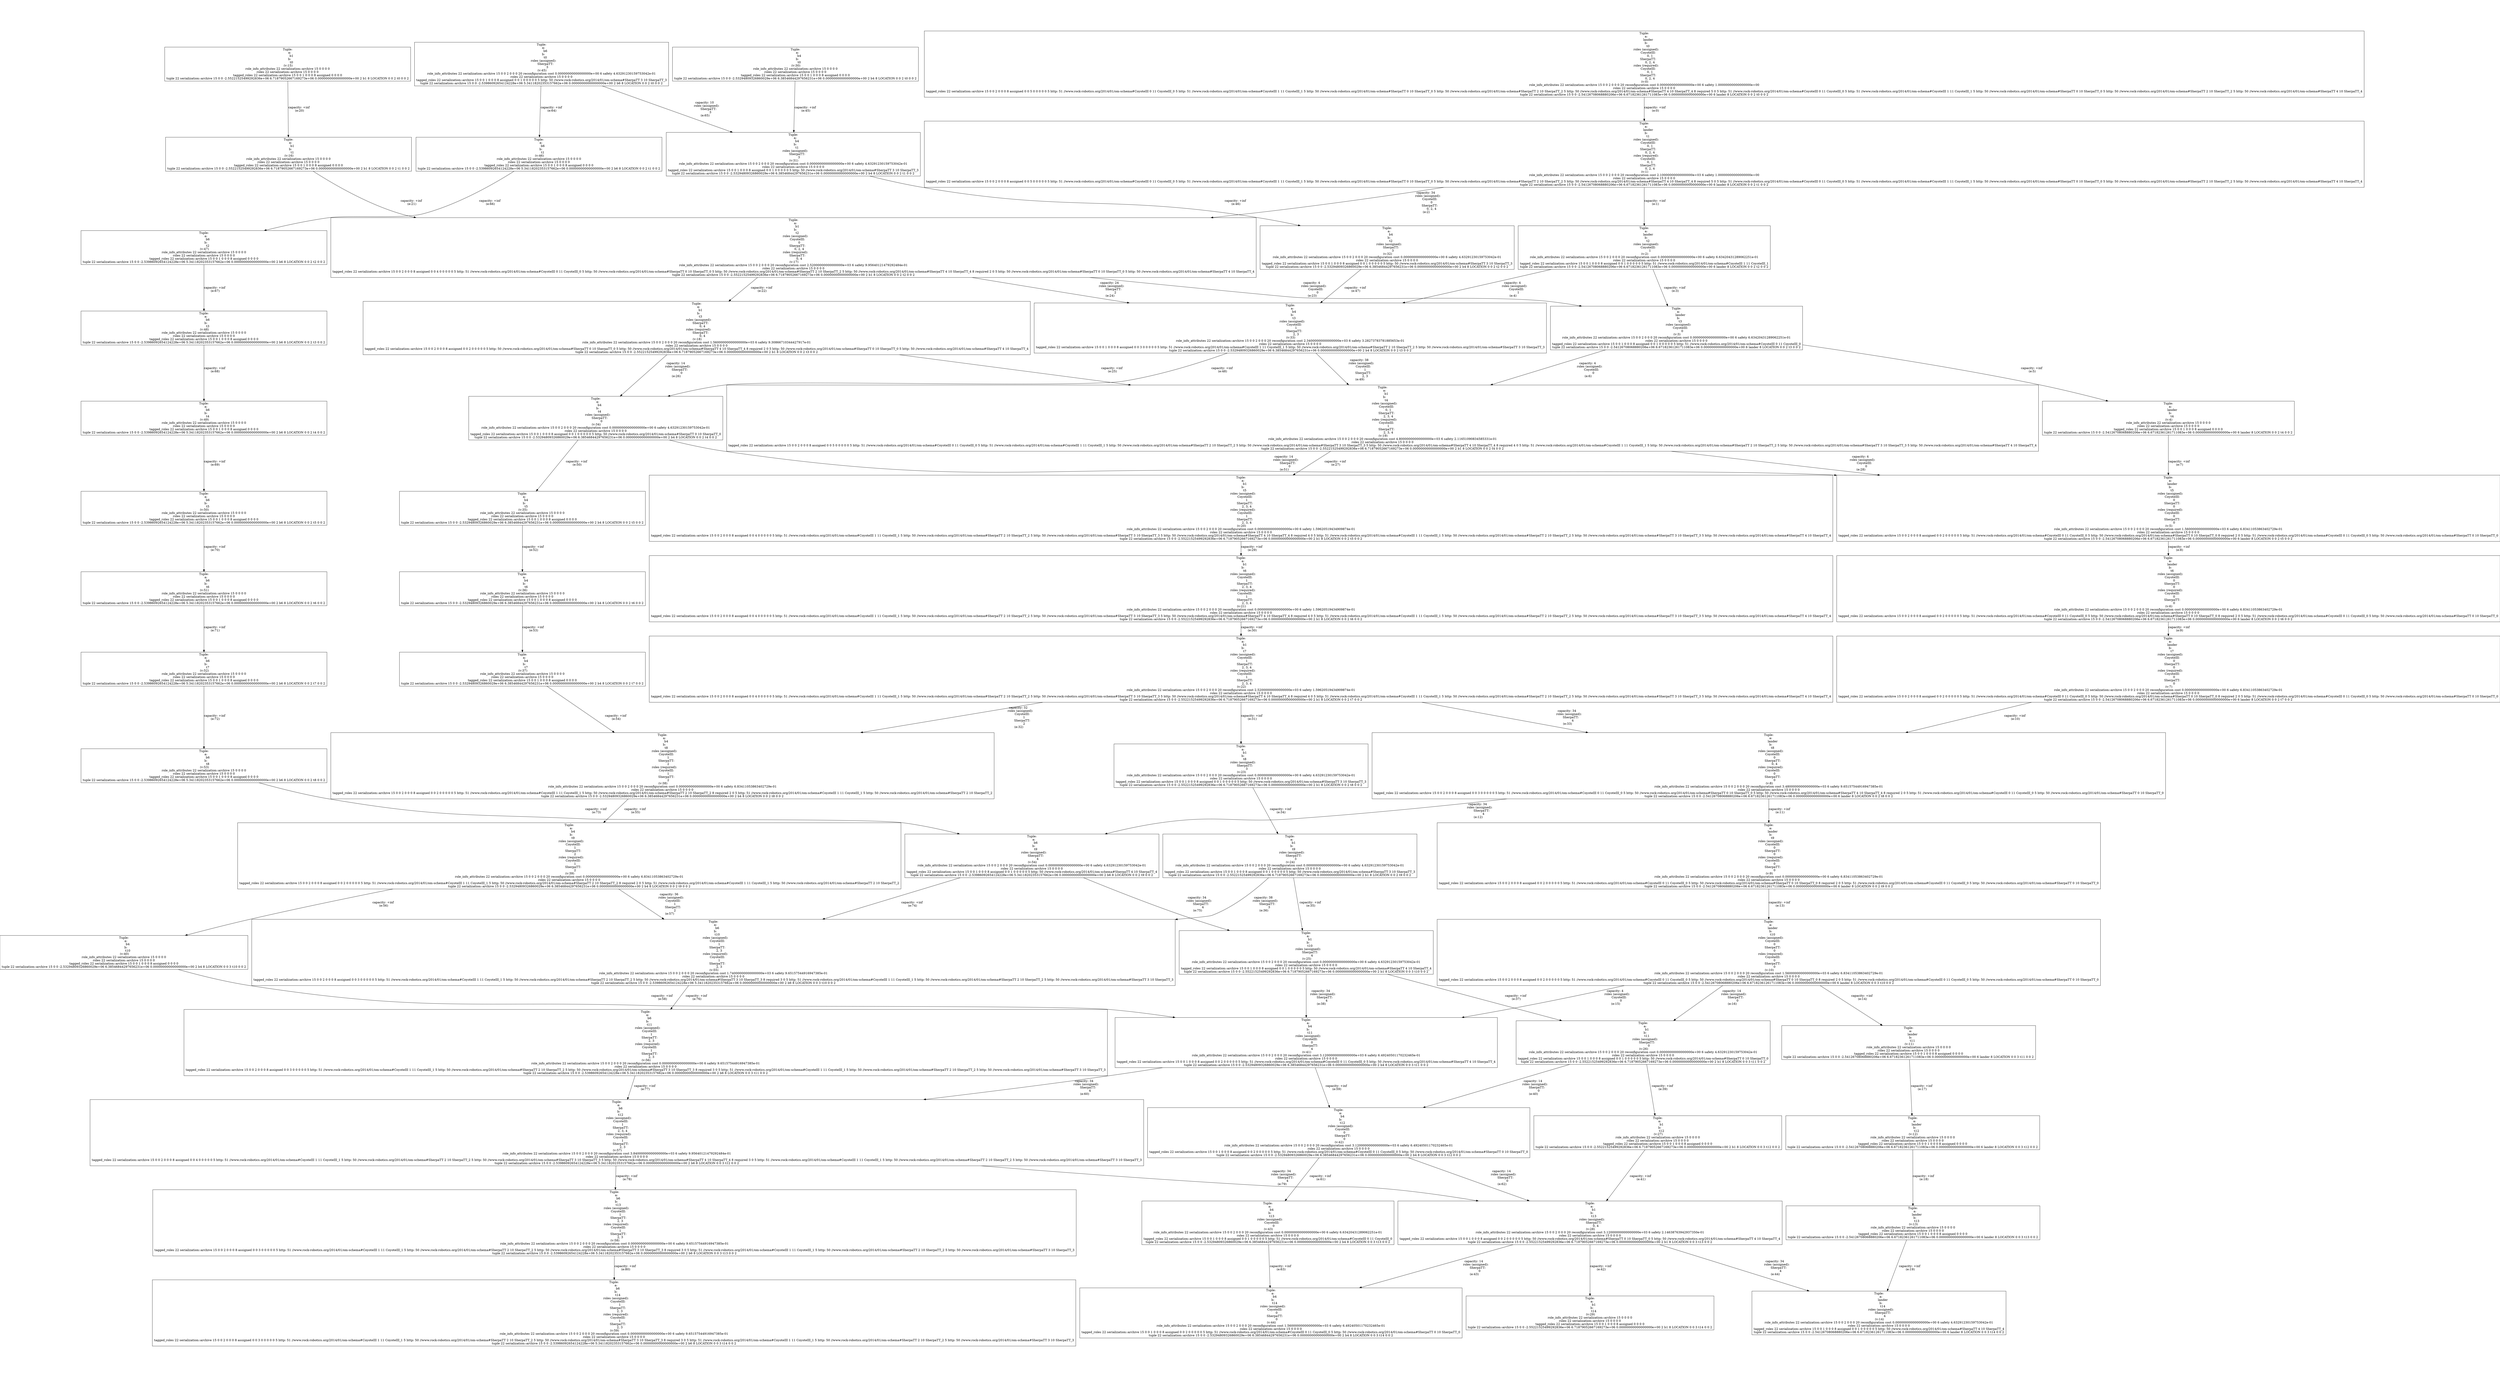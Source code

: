 digraph GraphvizGraph {
	graph [bb="0,0,9032.5,6114",
		concentrate=false,
		dpi="96,0",
		overlap=false,
		pad="0,2",
		root="Tuple:
    a:
        b6
    b:
        t14
    roles (assigned):
        CoyoteIII:
            1
        SherpaTT:
            \
2, 3
    roles (required):
        CoyoteIII:
            1
        SherpaTT:
            2, 3
 (v:59)
role_info_attributes 22 serialization::\
archive 15 0 0 2 0 0 0 20 reconfiguration cost 0.00000000000000000e+00 6 safety 9.65157544916947385e-01
roles 22 serialization::\
archive 15 0 0 0 0
tagged_roles 22 serialization::archive 15 0 0 2 0 0 0 8 assigned 0 0 3 0 0 0 0 0 5 http: 51 //www.rock-robotics.org/\
2014/01/om-schema#CoyoteIII 1 11 CoyoteIII_1 5 http: 50 //www.rock-robotics.org/2014/01/om-schema#SherpaTT 2 10 SherpaTT_2 5 http: \
50 //www.rock-robotics.org/2014/01/om-schema#SherpaTT 3 10 SherpaTT_3 8 required 3 0 5 http: 51 //www.rock-robotics.org/2014/01/\
om-schema#CoyoteIII 1 11 CoyoteIII_1 5 http: 50 //www.rock-robotics.org/2014/01/om-schema#SherpaTT 2 10 SherpaTT_2 5 http: 50 //\
www.rock-robotics.org/2014/01/om-schema#SherpaTT 3 10 SherpaTT_3
tuple 22 serialization::archive 15 0 0 -2.53986092654124228e+06 \
5.34118202353157662e+06 0.00000000000000000e+00 2 b6 8 LOCATION 0 0 3 t14 0 0 2",
		splines=true
	];
	node [fixedsize=false,
		label="\N",
		pin=false,
		pos="0,0",
		shape=box,
		width=0
	];
	edge [label=o];
	"Tuple:
    a:
        b6
    b:
        t14
    roles (assigned):
        CoyoteIII:
            1
        SherpaTT:
            \
2, 3
    roles (required):
        CoyoteIII:
            1
        SherpaTT:
            2, 3
 (v:59)
role_info_attributes 22 serialization::\
archive 15 0 0 2 0 0 0 20 reconfiguration cost 0.00000000000000000e+00 6 safety 9.65157544916947385e-01
roles 22 serialization::\
archive 15 0 0 0 0
tagged_roles 22 serialization::archive 15 0 0 2 0 0 0 8 assigned 0 0 3 0 0 0 0 0 5 http: 51 //www.rock-robotics.org/\
2014/01/om-schema#CoyoteIII 1 11 CoyoteIII_1 5 http: 50 //www.rock-robotics.org/2014/01/om-schema#SherpaTT 2 10 SherpaTT_2 5 http: \
50 //www.rock-robotics.org/2014/01/om-schema#SherpaTT 3 10 SherpaTT_3 8 required 3 0 5 http: 51 //www.rock-robotics.org/2014/01/\
om-schema#CoyoteIII 1 11 CoyoteIII_1 5 http: 50 //www.rock-robotics.org/2014/01/om-schema#SherpaTT 2 10 SherpaTT_2 5 http: 50 //\
www.rock-robotics.org/2014/01/om-schema#SherpaTT 3 10 SherpaTT_3
tuple 22 serialization::archive 15 0 0 -2.53986092654124228e+06 \
5.34118202353157662e+06 0.00000000000000000e+00 2 b6 8 LOCATION 0 0 3 t14 0 0 2"	 [height=4.2778,
		pos="2320,154",
		width=46.333];
	"Tuple:
    a:
        b6
    b:
        t13
    roles (assigned):
        CoyoteIII:
            1
        SherpaTT:
            \
2, 3
    roles (required):
        CoyoteIII:
            1
        SherpaTT:
            2, 3
 (v:58)
role_info_attributes 22 serialization::\
archive 15 0 0 2 0 0 0 20 reconfiguration cost 0.00000000000000000e+00 6 safety 9.65157544916947385e-01
roles 22 serialization::\
archive 15 0 0 0 0
tagged_roles 22 serialization::archive 15 0 0 2 0 0 0 8 assigned 0 0 3 0 0 0 0 0 5 http: 51 //www.rock-robotics.org/\
2014/01/om-schema#CoyoteIII 1 11 CoyoteIII_1 5 http: 50 //www.rock-robotics.org/2014/01/om-schema#SherpaTT 2 10 SherpaTT_2 5 http: \
50 //www.rock-robotics.org/2014/01/om-schema#SherpaTT 3 10 SherpaTT_3 8 required 3 0 5 http: 51 //www.rock-robotics.org/2014/01/\
om-schema#CoyoteIII 1 11 CoyoteIII_1 5 http: 50 //www.rock-robotics.org/2014/01/om-schema#SherpaTT 2 10 SherpaTT_2 5 http: 50 //\
www.rock-robotics.org/2014/01/om-schema#SherpaTT 3 10 SherpaTT_3
tuple 22 serialization::archive 15 0 0 -2.53986092654124228e+06 \
5.34118202353157662e+06 0.00000000000000000e+00 2 b6 8 LOCATION 0 0 3 t13 0 0 2"	 [height=4.2778,
		pos="2322,573",
		width=46.333];
	"Tuple:
    a:
        b6
    b:
        t13
    roles (assigned):
        CoyoteIII:
            1
        SherpaTT:
            \
2, 3
    roles (required):
        CoyoteIII:
            1
        SherpaTT:
            2, 3
 (v:58)
role_info_attributes 22 serialization::\
archive 15 0 0 2 0 0 0 20 reconfiguration cost 0.00000000000000000e+00 6 safety 9.65157544916947385e-01
roles 22 serialization::\
archive 15 0 0 0 0
tagged_roles 22 serialization::archive 15 0 0 2 0 0 0 8 assigned 0 0 3 0 0 0 0 0 5 http: 51 //www.rock-robotics.org/\
2014/01/om-schema#CoyoteIII 1 11 CoyoteIII_1 5 http: 50 //www.rock-robotics.org/2014/01/om-schema#SherpaTT 2 10 SherpaTT_2 5 http: \
50 //www.rock-robotics.org/2014/01/om-schema#SherpaTT 3 10 SherpaTT_3 8 required 3 0 5 http: 51 //www.rock-robotics.org/2014/01/\
om-schema#CoyoteIII 1 11 CoyoteIII_1 5 http: 50 //www.rock-robotics.org/2014/01/om-schema#SherpaTT 2 10 SherpaTT_2 5 http: 50 //\
www.rock-robotics.org/2014/01/om-schema#SherpaTT 3 10 SherpaTT_3
tuple 22 serialization::archive 15 0 0 -2.53986092654124228e+06 \
5.34118202353157662e+06 0.00000000000000000e+00 2 b6 8 LOCATION 0 0 3 t13 0 0 2" -> "Tuple:
    a:
        b6
    b:
        t14
    roles (assigned):
        CoyoteIII:
            1
        SherpaTT:
            \
2, 3
    roles (required):
        CoyoteIII:
            1
        SherpaTT:
            2, 3
 (v:59)
role_info_attributes 22 serialization::\
archive 15 0 0 2 0 0 0 20 reconfiguration cost 0.00000000000000000e+00 6 safety 9.65157544916947385e-01
roles 22 serialization::\
archive 15 0 0 0 0
tagged_roles 22 serialization::archive 15 0 0 2 0 0 0 8 assigned 0 0 3 0 0 0 0 0 5 http: 51 //www.rock-robotics.org/\
2014/01/om-schema#CoyoteIII 1 11 CoyoteIII_1 5 http: 50 //www.rock-robotics.org/2014/01/om-schema#SherpaTT 2 10 SherpaTT_2 5 http: \
50 //www.rock-robotics.org/2014/01/om-schema#SherpaTT 3 10 SherpaTT_3 8 required 3 0 5 http: 51 //www.rock-robotics.org/2014/01/\
om-schema#CoyoteIII 1 11 CoyoteIII_1 5 http: 50 //www.rock-robotics.org/2014/01/om-schema#SherpaTT 2 10 SherpaTT_2 5 http: 50 //\
www.rock-robotics.org/2014/01/om-schema#SherpaTT 3 10 SherpaTT_3
tuple 22 serialization::archive 15 0 0 -2.53986092654124228e+06 \
5.34118202353157662e+06 0.00000000000000000e+00 2 b6 8 LOCATION 0 0 3 t14 0 0 2" [key="capacity: +inf
 (e:80)",
	label="capacity: +inf
 (e:80)",
	lp="2360,363.5",
	pos="e,2320.7,308.26 2321.3,418.76 2321.1,386.09 2320.9,351.49 2320.8,318.46"];
"Tuple:
    a:
        b6
    b:
        t12
    roles (assigned):
        CoyoteIII:
            1
        SherpaTT:
            \
2, 3, 4
    roles (required):
        CoyoteIII:
            1
        SherpaTT:
            2, 3
 (v:57)
role_info_attributes 22 \
serialization::archive 15 0 0 2 0 0 0 20 reconfiguration cost 3.84000000000000000e+03 6 safety 9.95640121479292484e-01
roles 22 \
serialization::archive 15 0 0 0 0
tagged_roles 22 serialization::archive 15 0 0 2 0 0 0 8 assigned 0 0 4 0 0 0 0 0 5 http: 51 //\
www.rock-robotics.org/2014/01/om-schema#CoyoteIII 1 11 CoyoteIII_1 5 http: 50 //www.rock-robotics.org/2014/01/om-schema#SherpaTT \
2 10 SherpaTT_2 5 http: 50 //www.rock-robotics.org/2014/01/om-schema#SherpaTT 3 10 SherpaTT_3 5 http: 50 //www.rock-robotics.org/\
2014/01/om-schema#SherpaTT 4 10 SherpaTT_4 8 required 3 0 5 http: 51 //www.rock-robotics.org/2014/01/om-schema#CoyoteIII 1 11 CoyoteIII_\
1 5 http: 50 //www.rock-robotics.org/2014/01/om-schema#SherpaTT 2 10 SherpaTT_2 5 http: 50 //www.rock-robotics.org/2014/01/om-schema#\
SherpaTT 3 10 SherpaTT_3
tuple 22 serialization::archive 15 0 0 -2.53986092654124228e+06 5.34118202353157662e+06 0.00000000000000000e+\
00 2 b6 8 LOCATION 0 0 3 t12 0 0 2" [height=4.2778,
	pos="2332,992",
	width=52.861];
"Tuple:
    a:
        b6
    b:
        t12
    roles (assigned):
        CoyoteIII:
            1
        SherpaTT:
            \
2, 3, 4
    roles (required):
        CoyoteIII:
            1
        SherpaTT:
            2, 3
 (v:57)
role_info_attributes 22 \
serialization::archive 15 0 0 2 0 0 0 20 reconfiguration cost 3.84000000000000000e+03 6 safety 9.95640121479292484e-01
roles 22 \
serialization::archive 15 0 0 0 0
tagged_roles 22 serialization::archive 15 0 0 2 0 0 0 8 assigned 0 0 4 0 0 0 0 0 5 http: 51 //\
www.rock-robotics.org/2014/01/om-schema#CoyoteIII 1 11 CoyoteIII_1 5 http: 50 //www.rock-robotics.org/2014/01/om-schema#SherpaTT \
2 10 SherpaTT_2 5 http: 50 //www.rock-robotics.org/2014/01/om-schema#SherpaTT 3 10 SherpaTT_3 5 http: 50 //www.rock-robotics.org/\
2014/01/om-schema#SherpaTT 4 10 SherpaTT_4 8 required 3 0 5 http: 51 //www.rock-robotics.org/2014/01/om-schema#CoyoteIII 1 11 CoyoteIII_\
1 5 http: 50 //www.rock-robotics.org/2014/01/om-schema#SherpaTT 2 10 SherpaTT_2 5 http: 50 //www.rock-robotics.org/2014/01/om-schema#\
SherpaTT 3 10 SherpaTT_3
tuple 22 serialization::archive 15 0 0 -2.53986092654124228e+06 5.34118202353157662e+06 0.00000000000000000e+\
00 2 b6 8 LOCATION 0 0 3 t12 0 0 2" -> "Tuple:
    a:
        b6
    b:
        t13
    roles (assigned):
        CoyoteIII:
            1
        SherpaTT:
            \
2, 3
    roles (required):
        CoyoteIII:
            1
        SherpaTT:
            2, 3
 (v:58)
role_info_attributes 22 serialization::\
archive 15 0 0 2 0 0 0 20 reconfiguration cost 0.00000000000000000e+00 6 safety 9.65157544916947385e-01
roles 22 serialization::\
archive 15 0 0 0 0
tagged_roles 22 serialization::archive 15 0 0 2 0 0 0 8 assigned 0 0 3 0 0 0 0 0 5 http: 51 //www.rock-robotics.org/\
2014/01/om-schema#CoyoteIII 1 11 CoyoteIII_1 5 http: 50 //www.rock-robotics.org/2014/01/om-schema#SherpaTT 2 10 SherpaTT_2 5 http: \
50 //www.rock-robotics.org/2014/01/om-schema#SherpaTT 3 10 SherpaTT_3 8 required 3 0 5 http: 51 //www.rock-robotics.org/2014/01/\
om-schema#CoyoteIII 1 11 CoyoteIII_1 5 http: 50 //www.rock-robotics.org/2014/01/om-schema#SherpaTT 2 10 SherpaTT_2 5 http: 50 //\
www.rock-robotics.org/2014/01/om-schema#SherpaTT 3 10 SherpaTT_3
tuple 22 serialization::archive 15 0 0 -2.53986092654124228e+06 \
5.34118202353157662e+06 0.00000000000000000e+00 2 b6 8 LOCATION 0 0 3 t13 0 0 2" [key="capacity: +inf
 (e:78)",
label="capacity: +inf
 (e:78)",
lp="2366,782.5",
pos="e,2325.7,727.26 2328.3,837.76 2327.5,805.09 2326.7,770.49 2325.9,737.46"];
"Tuple:
    a:
        b1
    b:
        t13
    roles (assigned):
        SherpaTT:
            0, 4
 (v:28)
role_info_attributes \
22 serialization::archive 15 0 0 2 0 0 0 20 reconfiguration cost 3.12000000000000000e+03 6 safety 2.14638763942937350e-01
roles \
22 serialization::archive 15 0 0 0 0
tagged_roles 22 serialization::archive 15 0 0 1 0 0 0 8 assigned 0 0 2 0 0 0 0 0 5 http: 50 //\
www.rock-robotics.org/2014/01/om-schema#SherpaTT 0 10 SherpaTT_0 5 http: 50 //www.rock-robotics.org/2014/01/om-schema#SherpaTT 4 \
10 SherpaTT_4
tuple 22 serialization::archive 15 0 0 -2.55221525499292836e+06 6.71879052667169273e+06 0.00000000000000000e+00 2 \
b1 8 LOCATION 0 0 3 t13 0 0 2" [height=2.8194,
pos="5848,573",
width=19.222];
"Tuple:
    a:
        b6
    b:
        t12
    roles (assigned):
        CoyoteIII:
            1
        SherpaTT:
            \
2, 3, 4
    roles (required):
        CoyoteIII:
            1
        SherpaTT:
            2, 3
 (v:57)
role_info_attributes 22 \
serialization::archive 15 0 0 2 0 0 0 20 reconfiguration cost 3.84000000000000000e+03 6 safety 9.95640121479292484e-01
roles 22 \
serialization::archive 15 0 0 0 0
tagged_roles 22 serialization::archive 15 0 0 2 0 0 0 8 assigned 0 0 4 0 0 0 0 0 5 http: 51 //\
www.rock-robotics.org/2014/01/om-schema#CoyoteIII 1 11 CoyoteIII_1 5 http: 50 //www.rock-robotics.org/2014/01/om-schema#SherpaTT \
2 10 SherpaTT_2 5 http: 50 //www.rock-robotics.org/2014/01/om-schema#SherpaTT 3 10 SherpaTT_3 5 http: 50 //www.rock-robotics.org/\
2014/01/om-schema#SherpaTT 4 10 SherpaTT_4 8 required 3 0 5 http: 51 //www.rock-robotics.org/2014/01/om-schema#CoyoteIII 1 11 CoyoteIII_\
1 5 http: 50 //www.rock-robotics.org/2014/01/om-schema#SherpaTT 2 10 SherpaTT_2 5 http: 50 //www.rock-robotics.org/2014/01/om-schema#\
SherpaTT 3 10 SherpaTT_3
tuple 22 serialization::archive 15 0 0 -2.53986092654124228e+06 5.34118202353157662e+06 0.00000000000000000e+\
00 2 b6 8 LOCATION 0 0 3 t12 0 0 2" -> "Tuple:
    a:
        b1
    b:
        t13
    roles (assigned):
        SherpaTT:
            0, 4
 (v:28)
role_info_attributes \
22 serialization::archive 15 0 0 2 0 0 0 20 reconfiguration cost 3.12000000000000000e+03 6 safety 2.14638763942937350e-01
roles \
22 serialization::archive 15 0 0 0 0
tagged_roles 22 serialization::archive 15 0 0 1 0 0 0 8 assigned 0 0 2 0 0 0 0 0 5 http: 50 //\
www.rock-robotics.org/2014/01/om-schema#SherpaTT 0 10 SherpaTT_0 5 http: 50 //www.rock-robotics.org/2014/01/om-schema#SherpaTT 4 \
10 SherpaTT_4
tuple 22 serialization::archive 15 0 0 -2.55221525499292836e+06 6.71879052667169273e+06 0.00000000000000000e+00 2 \
b1 8 LOCATION 0 0 3 t13 0 0 2" [key="capacity: 34
    roles (assigned):
        SherpaTT:
            4
 (e:79)",
label="capacity: 34
    roles (assigned):
        SherpaTT:
            4
 (e:79)",
lp="4740.5,782.5",
pos="e,5443.2,674.56 3655,837.99 3991.5,803.03 4352.8,769.13 4688,745 4891.2,730.37 4943.9,752.93 5146,727 5239.7,714.98 5339.3,696.6 \
5433.2,676.68"];
"Tuple:
    a:
        b6
    b:
        t11
    roles (assigned):
        CoyoteIII:
            1
        SherpaTT:
            \
2, 3
    roles (required):
        CoyoteIII:
            1
        SherpaTT:
            2, 3
 (v:56)
role_info_attributes 22 serialization::\
archive 15 0 0 2 0 0 0 20 reconfiguration cost 0.00000000000000000e+00 6 safety 9.65157544916947385e-01
roles 22 serialization::\
archive 15 0 0 0 0
tagged_roles 22 serialization::archive 15 0 0 2 0 0 0 8 assigned 0 0 3 0 0 0 0 0 5 http: 51 //www.rock-robotics.org/\
2014/01/om-schema#CoyoteIII 1 11 CoyoteIII_1 5 http: 50 //www.rock-robotics.org/2014/01/om-schema#SherpaTT 2 10 SherpaTT_2 5 http: \
50 //www.rock-robotics.org/2014/01/om-schema#SherpaTT 3 10 SherpaTT_3 8 required 3 0 5 http: 51 //www.rock-robotics.org/2014/01/\
om-schema#CoyoteIII 1 11 CoyoteIII_1 5 http: 50 //www.rock-robotics.org/2014/01/om-schema#SherpaTT 2 10 SherpaTT_2 5 http: 50 //\
www.rock-robotics.org/2014/01/om-schema#SherpaTT 3 10 SherpaTT_3
tuple 22 serialization::archive 15 0 0 -2.53986092654124228e+06 \
5.34118202353157662e+06 0.00000000000000000e+00 2 b6 8 LOCATION 0 0 3 t11 0 0 2" [height=4.2778,
pos="2338,1411",
width=46.333];
"Tuple:
    a:
        b6
    b:
        t11
    roles (assigned):
        CoyoteIII:
            1
        SherpaTT:
            \
2, 3
    roles (required):
        CoyoteIII:
            1
        SherpaTT:
            2, 3
 (v:56)
role_info_attributes 22 serialization::\
archive 15 0 0 2 0 0 0 20 reconfiguration cost 0.00000000000000000e+00 6 safety 9.65157544916947385e-01
roles 22 serialization::\
archive 15 0 0 0 0
tagged_roles 22 serialization::archive 15 0 0 2 0 0 0 8 assigned 0 0 3 0 0 0 0 0 5 http: 51 //www.rock-robotics.org/\
2014/01/om-schema#CoyoteIII 1 11 CoyoteIII_1 5 http: 50 //www.rock-robotics.org/2014/01/om-schema#SherpaTT 2 10 SherpaTT_2 5 http: \
50 //www.rock-robotics.org/2014/01/om-schema#SherpaTT 3 10 SherpaTT_3 8 required 3 0 5 http: 51 //www.rock-robotics.org/2014/01/\
om-schema#CoyoteIII 1 11 CoyoteIII_1 5 http: 50 //www.rock-robotics.org/2014/01/om-schema#SherpaTT 2 10 SherpaTT_2 5 http: 50 //\
www.rock-robotics.org/2014/01/om-schema#SherpaTT 3 10 SherpaTT_3
tuple 22 serialization::archive 15 0 0 -2.53986092654124228e+06 \
5.34118202353157662e+06 0.00000000000000000e+00 2 b6 8 LOCATION 0 0 3 t11 0 0 2" -> "Tuple:
    a:
        b6
    b:
        t12
    roles (assigned):
        CoyoteIII:
            1
        SherpaTT:
            \
2, 3, 4
    roles (required):
        CoyoteIII:
            1
        SherpaTT:
            2, 3
 (v:57)
role_info_attributes 22 \
serialization::archive 15 0 0 2 0 0 0 20 reconfiguration cost 3.84000000000000000e+03 6 safety 9.95640121479292484e-01
roles 22 \
serialization::archive 15 0 0 0 0
tagged_roles 22 serialization::archive 15 0 0 2 0 0 0 8 assigned 0 0 4 0 0 0 0 0 5 http: 51 //\
www.rock-robotics.org/2014/01/om-schema#CoyoteIII 1 11 CoyoteIII_1 5 http: 50 //www.rock-robotics.org/2014/01/om-schema#SherpaTT \
2 10 SherpaTT_2 5 http: 50 //www.rock-robotics.org/2014/01/om-schema#SherpaTT 3 10 SherpaTT_3 5 http: 50 //www.rock-robotics.org/\
2014/01/om-schema#SherpaTT 4 10 SherpaTT_4 8 required 3 0 5 http: 51 //www.rock-robotics.org/2014/01/om-schema#CoyoteIII 1 11 CoyoteIII_\
1 5 http: 50 //www.rock-robotics.org/2014/01/om-schema#SherpaTT 2 10 SherpaTT_2 5 http: 50 //www.rock-robotics.org/2014/01/om-schema#\
SherpaTT 3 10 SherpaTT_3
tuple 22 serialization::archive 15 0 0 -2.53986092654124228e+06 5.34118202353157662e+06 0.00000000000000000e+\
00 2 b6 8 LOCATION 0 0 3 t12 0 0 2" [key="capacity: +inf
 (e:77)",
label="capacity: +inf
 (e:77)",
lp="2374,1201.5",
pos="e,2334.2,1146.3 2335.8,1256.8 2335.3,1224.1 2334.8,1189.5 2334.4,1156.5"];
"Tuple:
    a:
        b6
    b:
        t10
    roles (assigned):
        CoyoteIII:
            1
        SherpaTT:
            \
2, 3
    roles (required):
        CoyoteIII:
            1
        SherpaTT:
            2, 3
 (v:55)
role_info_attributes 22 serialization::\
archive 15 0 0 2 0 0 0 20 reconfiguration cost 1.74000000000000000e+03 6 safety 9.65157544916947385e-01
roles 22 serialization::\
archive 15 0 0 0 0
tagged_roles 22 serialization::archive 15 0 0 2 0 0 0 8 assigned 0 0 3 0 0 0 0 0 5 http: 51 //www.rock-robotics.org/\
2014/01/om-schema#CoyoteIII 1 11 CoyoteIII_1 5 http: 50 //www.rock-robotics.org/2014/01/om-schema#SherpaTT 2 10 SherpaTT_2 5 http: \
50 //www.rock-robotics.org/2014/01/om-schema#SherpaTT 3 10 SherpaTT_3 8 required 3 0 5 http: 51 //www.rock-robotics.org/2014/01/\
om-schema#CoyoteIII 1 11 CoyoteIII_1 5 http: 50 //www.rock-robotics.org/2014/01/om-schema#SherpaTT 2 10 SherpaTT_2 5 http: 50 //\
www.rock-robotics.org/2014/01/om-schema#SherpaTT 3 10 SherpaTT_3
tuple 22 serialization::archive 15 0 0 -2.53986092654124228e+06 \
5.34118202353157662e+06 0.00000000000000000e+00 2 b6 8 LOCATION 0 0 3 t10 0 0 2" [height=4.2778,
pos="2572,1830",
width=46.333];
"Tuple:
    a:
        b6
    b:
        t10
    roles (assigned):
        CoyoteIII:
            1
        SherpaTT:
            \
2, 3
    roles (required):
        CoyoteIII:
            1
        SherpaTT:
            2, 3
 (v:55)
role_info_attributes 22 serialization::\
archive 15 0 0 2 0 0 0 20 reconfiguration cost 1.74000000000000000e+03 6 safety 9.65157544916947385e-01
roles 22 serialization::\
archive 15 0 0 0 0
tagged_roles 22 serialization::archive 15 0 0 2 0 0 0 8 assigned 0 0 3 0 0 0 0 0 5 http: 51 //www.rock-robotics.org/\
2014/01/om-schema#CoyoteIII 1 11 CoyoteIII_1 5 http: 50 //www.rock-robotics.org/2014/01/om-schema#SherpaTT 2 10 SherpaTT_2 5 http: \
50 //www.rock-robotics.org/2014/01/om-schema#SherpaTT 3 10 SherpaTT_3 8 required 3 0 5 http: 51 //www.rock-robotics.org/2014/01/\
om-schema#CoyoteIII 1 11 CoyoteIII_1 5 http: 50 //www.rock-robotics.org/2014/01/om-schema#SherpaTT 2 10 SherpaTT_2 5 http: 50 //\
www.rock-robotics.org/2014/01/om-schema#SherpaTT 3 10 SherpaTT_3
tuple 22 serialization::archive 15 0 0 -2.53986092654124228e+06 \
5.34118202353157662e+06 0.00000000000000000e+00 2 b6 8 LOCATION 0 0 3 t10 0 0 2" -> "Tuple:
    a:
        b6
    b:
        t11
    roles (assigned):
        CoyoteIII:
            1
        SherpaTT:
            \
2, 3
    roles (required):
        CoyoteIII:
            1
        SherpaTT:
            2, 3
 (v:56)
role_info_attributes 22 serialization::\
archive 15 0 0 2 0 0 0 20 reconfiguration cost 0.00000000000000000e+00 6 safety 9.65157544916947385e-01
roles 22 serialization::\
archive 15 0 0 0 0
tagged_roles 22 serialization::archive 15 0 0 2 0 0 0 8 assigned 0 0 3 0 0 0 0 0 5 http: 51 //www.rock-robotics.org/\
2014/01/om-schema#CoyoteIII 1 11 CoyoteIII_1 5 http: 50 //www.rock-robotics.org/2014/01/om-schema#SherpaTT 2 10 SherpaTT_2 5 http: \
50 //www.rock-robotics.org/2014/01/om-schema#SherpaTT 3 10 SherpaTT_3 8 required 3 0 5 http: 51 //www.rock-robotics.org/2014/01/\
om-schema#CoyoteIII 1 11 CoyoteIII_1 5 http: 50 //www.rock-robotics.org/2014/01/om-schema#SherpaTT 2 10 SherpaTT_2 5 http: 50 //\
www.rock-robotics.org/2014/01/om-schema#SherpaTT 3 10 SherpaTT_3
tuple 22 serialization::archive 15 0 0 -2.53986092654124228e+06 \
5.34118202353157662e+06 0.00000000000000000e+00 2 b6 8 LOCATION 0 0 3 t11 0 0 2" [key="capacity: +inf
 (e:76)",
label="capacity: +inf
 (e:76)",
lp="2508,1620.5",
pos="e,2424.1,1565.3 2485.9,1675.8 2467.4,1642.7 2447.8,1607.6 2429.1,1574.2"];
"Tuple:
    a:
        b6
    b:
        t9
    roles (assigned):
        SherpaTT:
            4
 (v:54)
role_info_attributes 22 \
serialization::archive 15 0 0 2 0 0 0 20 reconfiguration cost 0.00000000000000000e+00 6 safety 4.63291230159753042e-01
roles 22 \
serialization::archive 15 0 0 0 0
tagged_roles 22 serialization::archive 15 0 0 1 0 0 0 8 assigned 0 0 1 0 0 0 0 0 5 http: 50 //\
www.rock-robotics.org/2014/01/om-schema#SherpaTT 4 10 SherpaTT_4
tuple 22 serialization::archive 15 0 0 -2.53986092654124228e+06 \
5.34118202353157662e+06 0.00000000000000000e+00 2 b6 8 LOCATION 0 0 2 t9 0 0 2" [height=2.8194,
pos="3588,2279",
width=12.694];
"Tuple:
    a:
        b6
    b:
        t9
    roles (assigned):
        SherpaTT:
            4
 (v:54)
role_info_attributes 22 \
serialization::archive 15 0 0 2 0 0 0 20 reconfiguration cost 0.00000000000000000e+00 6 safety 4.63291230159753042e-01
roles 22 \
serialization::archive 15 0 0 0 0
tagged_roles 22 serialization::archive 15 0 0 1 0 0 0 8 assigned 0 0 1 0 0 0 0 0 5 http: 50 //\
www.rock-robotics.org/2014/01/om-schema#SherpaTT 4 10 SherpaTT_4
tuple 22 serialization::archive 15 0 0 -2.53986092654124228e+06 \
5.34118202353157662e+06 0.00000000000000000e+00 2 b6 8 LOCATION 0 0 2 t9 0 0 2" -> "Tuple:
    a:
        b6
    b:
        t10
    roles (assigned):
        CoyoteIII:
            1
        SherpaTT:
            \
2, 3
    roles (required):
        CoyoteIII:
            1
        SherpaTT:
            2, 3
 (v:55)
role_info_attributes 22 serialization::\
archive 15 0 0 2 0 0 0 20 reconfiguration cost 1.74000000000000000e+03 6 safety 9.65157544916947385e-01
roles 22 serialization::\
archive 15 0 0 0 0
tagged_roles 22 serialization::archive 15 0 0 2 0 0 0 8 assigned 0 0 3 0 0 0 0 0 5 http: 51 //www.rock-robotics.org/\
2014/01/om-schema#CoyoteIII 1 11 CoyoteIII_1 5 http: 50 //www.rock-robotics.org/2014/01/om-schema#SherpaTT 2 10 SherpaTT_2 5 http: \
50 //www.rock-robotics.org/2014/01/om-schema#SherpaTT 3 10 SherpaTT_3 8 required 3 0 5 http: 51 //www.rock-robotics.org/2014/01/\
om-schema#CoyoteIII 1 11 CoyoteIII_1 5 http: 50 //www.rock-robotics.org/2014/01/om-schema#SherpaTT 2 10 SherpaTT_2 5 http: 50 //\
www.rock-robotics.org/2014/01/om-schema#SherpaTT 3 10 SherpaTT_3
tuple 22 serialization::archive 15 0 0 -2.53986092654124228e+06 \
5.34118202353157662e+06 0.00000000000000000e+00 2 b6 8 LOCATION 0 0 3 t10 0 0 2" [key="capacity: +inf
 (e:74)",
label="capacity: +inf
 (e:74)",
lp="3210,2054.5",
pos="e,2920.8,1984.1 3358.1,2177.4 3231.8,2121.6 3072.3,2051.1 2930.1,1988.3"];
"Tuple:
    a:
        b1
    b:
        t10
    roles (assigned):
        SherpaTT:
            4
 (v:25)
role_info_attributes 22 \
serialization::archive 15 0 0 2 0 0 0 20 reconfiguration cost 0.00000000000000000e+00 6 safety 4.63291230159753042e-01
roles 22 \
serialization::archive 15 0 0 0 0
tagged_roles 22 serialization::archive 15 0 0 1 0 0 0 8 assigned 0 0 1 0 0 0 0 0 5 http: 50 //\
www.rock-robotics.org/2014/01/om-schema#SherpaTT 4 10 SherpaTT_4
tuple 22 serialization::archive 15 0 0 -2.55221525499292836e+06 \
6.71879052667169273e+06 0.00000000000000000e+00 2 b1 8 LOCATION 0 0 3 t10 0 0 2" [height=2.8194,
pos="4715,1830",
width=12.694];
"Tuple:
    a:
        b6
    b:
        t9
    roles (assigned):
        SherpaTT:
            4
 (v:54)
role_info_attributes 22 \
serialization::archive 15 0 0 2 0 0 0 20 reconfiguration cost 0.00000000000000000e+00 6 safety 4.63291230159753042e-01
roles 22 \
serialization::archive 15 0 0 0 0
tagged_roles 22 serialization::archive 15 0 0 1 0 0 0 8 assigned 0 0 1 0 0 0 0 0 5 http: 50 //\
www.rock-robotics.org/2014/01/om-schema#SherpaTT 4 10 SherpaTT_4
tuple 22 serialization::archive 15 0 0 -2.53986092654124228e+06 \
5.34118202353157662e+06 0.00000000000000000e+00 2 b6 8 LOCATION 0 0 2 t9 0 0 2" -> "Tuple:
    a:
        b1
    b:
        t10
    roles (assigned):
        SherpaTT:
            4
 (v:25)
role_info_attributes 22 \
serialization::archive 15 0 0 2 0 0 0 20 reconfiguration cost 0.00000000000000000e+00 6 safety 4.63291230159753042e-01
roles 22 \
serialization::archive 15 0 0 0 0
tagged_roles 22 serialization::archive 15 0 0 1 0 0 0 8 assigned 0 0 1 0 0 0 0 0 5 http: 50 //\
www.rock-robotics.org/2014/01/om-schema#SherpaTT 4 10 SherpaTT_4
tuple 22 serialization::archive 15 0 0 -2.55221525499292836e+06 \
6.71879052667169273e+06 0.00000000000000000e+00 2 b1 8 LOCATION 0 0 3 t10 0 0 2" [key="capacity: 34
    roles (assigned):
        SherpaTT:
            4
 (e:75)",
label="capacity: 34
    roles (assigned):
        SherpaTT:
            4
 (e:75)",
lp="4244.5,2054.5",
pos="e,4409.7,1931.5 3792.8,2177.4 3908.5,2121.9 4056.6,2054.2 4192,2002 4216.8,1992.4 4223.7,1992.2 4249,1984 4297.8,1968.2 4349.5,1951.3 \
4400,1934.7"];
"Tuple:
    a:
        b6
    b:
        t8
 (v:53)
role_info_attributes 22 serialization::archive 15 0 0 0 0
roles 22 serialization::\
archive 15 0 0 0 0
tagged_roles 22 serialization::archive 15 0 0 1 0 0 0 8 assigned 0 0 0 0
tuple 22 serialization::archive 15 0 \
0 -2.53986092654124228e+06 5.34118202353157662e+06 0.00000000000000000e+00 2 b6 8 LOCATION 0 0 2 t8 0 0 2" [height=2.1944,
pos="906,2698",
width=12.208];
"Tuple:
    a:
        b6
    b:
        t8
 (v:53)
role_info_attributes 22 serialization::archive 15 0 0 0 0
roles 22 serialization::\
archive 15 0 0 0 0
tagged_roles 22 serialization::archive 15 0 0 1 0 0 0 8 assigned 0 0 0 0
tuple 22 serialization::archive 15 0 \
0 -2.53986092654124228e+06 5.34118202353157662e+06 0.00000000000000000e+00 2 b6 8 LOCATION 0 0 2 t8 0 0 2" -> "Tuple:
    a:
        b6
    b:
        t9
    roles (assigned):
        SherpaTT:
            4
 (v:54)
role_info_attributes 22 \
serialization::archive 15 0 0 2 0 0 0 20 reconfiguration cost 0.00000000000000000e+00 6 safety 4.63291230159753042e-01
roles 22 \
serialization::archive 15 0 0 0 0
tagged_roles 22 serialization::archive 15 0 0 1 0 0 0 8 assigned 0 0 1 0 0 0 0 0 5 http: 50 //\
www.rock-robotics.org/2014/01/om-schema#SherpaTT 4 10 SherpaTT_4
tuple 22 serialization::archive 15 0 0 -2.53986092654124228e+06 \
5.34118202353157662e+06 0.00000000000000000e+00 2 b6 8 LOCATION 0 0 2 t9 0 0 2" [key="capacity: +inf
 (e:73)",
label="capacity: +inf
 (e:73)",
lp="2158,2488.5",
pos="e,3326.3,2380.6 1106.6,2619 1183,2591.5 1271.5,2563 1354,2544 1688.2,2467.2 1777.9,2474.8 2120,2451 2231,2443.3 3011.3,2451.6 3121,\
2433 3185.5,2422 3253.3,2403.8 3316.6,2383.7"];
"Tuple:
    a:
        b6
    b:
        t7
 (v:52)
role_info_attributes 22 serialization::archive 15 0 0 0 0
roles 22 serialization::\
archive 15 0 0 0 0
tagged_roles 22 serialization::archive 15 0 0 1 0 0 0 8 assigned 0 0 0 0
tuple 22 serialization::archive 15 0 \
0 -2.53986092654124228e+06 5.34118202353157662e+06 0.00000000000000000e+00 2 b6 8 LOCATION 0 0 2 t7 0 0 2" [height=2.1944,
pos="906,3147",
width=12.208];
"Tuple:
    a:
        b6
    b:
        t7
 (v:52)
role_info_attributes 22 serialization::archive 15 0 0 0 0
roles 22 serialization::\
archive 15 0 0 0 0
tagged_roles 22 serialization::archive 15 0 0 1 0 0 0 8 assigned 0 0 0 0
tuple 22 serialization::archive 15 0 \
0 -2.53986092654124228e+06 5.34118202353157662e+06 0.00000000000000000e+00 2 b6 8 LOCATION 0 0 2 t7 0 0 2" -> "Tuple:
    a:
        b6
    b:
        t8
 (v:53)
role_info_attributes 22 serialization::archive 15 0 0 0 0
roles 22 serialization::\
archive 15 0 0 0 0
tagged_roles 22 serialization::archive 15 0 0 1 0 0 0 8 assigned 0 0 0 0
tuple 22 serialization::archive 15 0 \
0 -2.53986092654124228e+06 5.34118202353157662e+06 0.00000000000000000e+00 2 b6 8 LOCATION 0 0 2 t8 0 0 2" [key="capacity: +inf
 (e:72)",
label="capacity: +inf
 (e:72)",
lp="944,2922.5",
pos="e,906,2777.2 906,3067.8 906,2989.2 906,2869.1 906,2787.2"];
"Tuple:
    a:
        b6
    b:
        t6
 (v:51)
role_info_attributes 22 serialization::archive 15 0 0 0 0
roles 22 serialization::\
archive 15 0 0 0 0
tagged_roles 22 serialization::archive 15 0 0 1 0 0 0 8 assigned 0 0 0 0
tuple 22 serialization::archive 15 0 \
0 -2.53986092654124228e+06 5.34118202353157662e+06 0.00000000000000000e+00 2 b6 8 LOCATION 0 0 2 t6 0 0 2" [height=2.1944,
pos="906,3521",
width=12.208];
"Tuple:
    a:
        b6
    b:
        t6
 (v:51)
role_info_attributes 22 serialization::archive 15 0 0 0 0
roles 22 serialization::\
archive 15 0 0 0 0
tagged_roles 22 serialization::archive 15 0 0 1 0 0 0 8 assigned 0 0 0 0
tuple 22 serialization::archive 15 0 \
0 -2.53986092654124228e+06 5.34118202353157662e+06 0.00000000000000000e+00 2 b6 8 LOCATION 0 0 2 t6 0 0 2" -> "Tuple:
    a:
        b6
    b:
        t7
 (v:52)
role_info_attributes 22 serialization::archive 15 0 0 0 0
roles 22 serialization::\
archive 15 0 0 0 0
tagged_roles 22 serialization::archive 15 0 0 1 0 0 0 8 assigned 0 0 0 0
tuple 22 serialization::archive 15 0 \
0 -2.53986092654124228e+06 5.34118202353157662e+06 0.00000000000000000e+00 2 b6 8 LOCATION 0 0 2 t7 0 0 2" [key="capacity: +inf
 (e:71)",
label="capacity: +inf
 (e:71)",
lp="944,3334",
pos="e,906,3226.2 906,3441.7 906,3381.6 906,3298.9 906,3236.4"];
"Tuple:
    a:
        b6
    b:
        t5
 (v:50)
role_info_attributes 22 serialization::archive 15 0 0 0 0
roles 22 serialization::\
archive 15 0 0 0 0
tagged_roles 22 serialization::archive 15 0 0 1 0 0 0 8 assigned 0 0 0 0
tuple 22 serialization::archive 15 0 \
0 -2.53986092654124228e+06 5.34118202353157662e+06 0.00000000000000000e+00 2 b6 8 LOCATION 0 0 2 t5 0 0 2" [height=2.1944,
pos="906,3895",
width=12.208];
"Tuple:
    a:
        b6
    b:
        t5
 (v:50)
role_info_attributes 22 serialization::archive 15 0 0 0 0
roles 22 serialization::\
archive 15 0 0 0 0
tagged_roles 22 serialization::archive 15 0 0 1 0 0 0 8 assigned 0 0 0 0
tuple 22 serialization::archive 15 0 \
0 -2.53986092654124228e+06 5.34118202353157662e+06 0.00000000000000000e+00 2 b6 8 LOCATION 0 0 2 t5 0 0 2" -> "Tuple:
    a:
        b6
    b:
        t6
 (v:51)
role_info_attributes 22 serialization::archive 15 0 0 0 0
roles 22 serialization::\
archive 15 0 0 0 0
tagged_roles 22 serialization::archive 15 0 0 1 0 0 0 8 assigned 0 0 0 0
tuple 22 serialization::archive 15 0 \
0 -2.53986092654124228e+06 5.34118202353157662e+06 0.00000000000000000e+00 2 b6 8 LOCATION 0 0 2 t6 0 0 2" [key="capacity: +inf
 (e:70)",
label="capacity: +inf
 (e:70)",
lp="944,3708",
pos="e,906,3600.2 906,3815.7 906,3755.6 906,3672.9 906,3610.4"];
"Tuple:
    a:
        b6
    b:
        t4
 (v:49)
role_info_attributes 22 serialization::archive 15 0 0 0 0
roles 22 serialization::\
archive 15 0 0 0 0
tagged_roles 22 serialization::archive 15 0 0 1 0 0 0 8 assigned 0 0 0 0
tuple 22 serialization::archive 15 0 \
0 -2.53986092654124228e+06 5.34118202353157662e+06 0.00000000000000000e+00 2 b6 8 LOCATION 0 0 2 t4 0 0 2" [height=2.1944,
pos="906,4314",
width=12.208];
"Tuple:
    a:
        b6
    b:
        t4
 (v:49)
role_info_attributes 22 serialization::archive 15 0 0 0 0
roles 22 serialization::\
archive 15 0 0 0 0
tagged_roles 22 serialization::archive 15 0 0 1 0 0 0 8 assigned 0 0 0 0
tuple 22 serialization::archive 15 0 \
0 -2.53986092654124228e+06 5.34118202353157662e+06 0.00000000000000000e+00 2 b6 8 LOCATION 0 0 2 t4 0 0 2" -> "Tuple:
    a:
        b6
    b:
        t5
 (v:50)
role_info_attributes 22 serialization::archive 15 0 0 0 0
roles 22 serialization::\
archive 15 0 0 0 0
tagged_roles 22 serialization::archive 15 0 0 1 0 0 0 8 assigned 0 0 0 0
tuple 22 serialization::archive 15 0 \
0 -2.53986092654124228e+06 5.34118202353157662e+06 0.00000000000000000e+00 2 b6 8 LOCATION 0 0 2 t5 0 0 2" [key="capacity: +inf
 (e:69)",
label="capacity: +inf
 (e:69)",
lp="944,4104.5",
pos="e,906,3974.3 906,4234.7 906,4163.4 906,4058.9 906,3984.6"];
"Tuple:
    a:
        b6
    b:
        t3
 (v:48)
role_info_attributes 22 serialization::archive 15 0 0 0 0
roles 22 serialization::\
archive 15 0 0 0 0
tagged_roles 22 serialization::archive 15 0 0 1 0 0 0 8 assigned 0 0 0 0
tuple 22 serialization::archive 15 0 \
0 -2.53986092654124228e+06 5.34118202353157662e+06 0.00000000000000000e+00 2 b6 8 LOCATION 0 0 2 t3 0 0 2" [height=2.1944,
pos="906,4733",
width=12.208];
"Tuple:
    a:
        b6
    b:
        t3
 (v:48)
role_info_attributes 22 serialization::archive 15 0 0 0 0
roles 22 serialization::\
archive 15 0 0 0 0
tagged_roles 22 serialization::archive 15 0 0 1 0 0 0 8 assigned 0 0 0 0
tuple 22 serialization::archive 15 0 \
0 -2.53986092654124228e+06 5.34118202353157662e+06 0.00000000000000000e+00 2 b6 8 LOCATION 0 0 2 t3 0 0 2" -> "Tuple:
    a:
        b6
    b:
        t4
 (v:49)
role_info_attributes 22 serialization::archive 15 0 0 0 0
roles 22 serialization::\
archive 15 0 0 0 0
tagged_roles 22 serialization::archive 15 0 0 1 0 0 0 8 assigned 0 0 0 0
tuple 22 serialization::archive 15 0 \
0 -2.53986092654124228e+06 5.34118202353157662e+06 0.00000000000000000e+00 2 b6 8 LOCATION 0 0 2 t4 0 0 2" [key="capacity: +inf
 (e:68)",
label="capacity: +inf
 (e:68)",
lp="944,4538.5",
pos="e,906,4393.3 906,4653.7 906,4582.4 906,4477.9 906,4403.6"];
"Tuple:
    a:
        b6
    b:
        t2
 (v:47)
role_info_attributes 22 serialization::archive 15 0 0 0 0
roles 22 serialization::\
archive 15 0 0 0 0
tagged_roles 22 serialization::archive 15 0 0 1 0 0 0 8 assigned 0 0 0 0
tuple 22 serialization::archive 15 0 \
0 -2.53986092654124228e+06 5.34118202353157662e+06 0.00000000000000000e+00 2 b6 8 LOCATION 0 0 2 t2 0 0 2" [height=2.1944,
pos="906,5107",
width=12.208];
"Tuple:
    a:
        b6
    b:
        t2
 (v:47)
role_info_attributes 22 serialization::archive 15 0 0 0 0
roles 22 serialization::\
archive 15 0 0 0 0
tagged_roles 22 serialization::archive 15 0 0 1 0 0 0 8 assigned 0 0 0 0
tuple 22 serialization::archive 15 0 \
0 -2.53986092654124228e+06 5.34118202353157662e+06 0.00000000000000000e+00 2 b6 8 LOCATION 0 0 2 t2 0 0 2" -> "Tuple:
    a:
        b6
    b:
        t3
 (v:48)
role_info_attributes 22 serialization::archive 15 0 0 0 0
roles 22 serialization::\
archive 15 0 0 0 0
tagged_roles 22 serialization::archive 15 0 0 1 0 0 0 8 assigned 0 0 0 0
tuple 22 serialization::archive 15 0 \
0 -2.53986092654124228e+06 5.34118202353157662e+06 0.00000000000000000e+00 2 b6 8 LOCATION 0 0 2 t3 0 0 2" [key="capacity: +inf
 (e:67)",
label="capacity: +inf
 (e:67)",
lp="944,4912.5",
pos="e,906,4812.2 906,5027.7 906,4967.6 906,4884.9 906,4822.4"];
"Tuple:
    a:
        b6
    b:
        t1
 (v:46)
role_info_attributes 22 serialization::archive 15 0 0 0 0
roles 22 serialization::\
archive 15 0 0 0 0
tagged_roles 22 serialization::archive 15 0 0 1 0 0 0 8 assigned 0 0 0 0
tuple 22 serialization::archive 15 0 \
0 -2.53986092654124228e+06 5.34118202353157662e+06 0.00000000000000000e+00 2 b6 8 LOCATION 0 0 2 t1 0 0 2" [height=2.1944,
pos="2163,5541",
width=12.208];
"Tuple:
    a:
        b6
    b:
        t1
 (v:46)
role_info_attributes 22 serialization::archive 15 0 0 0 0
roles 22 serialization::\
archive 15 0 0 0 0
tagged_roles 22 serialization::archive 15 0 0 1 0 0 0 8 assigned 0 0 0 0
tuple 22 serialization::archive 15 0 \
0 -2.53986092654124228e+06 5.34118202353157662e+06 0.00000000000000000e+00 2 b6 8 LOCATION 0 0 2 t1 0 0 2" -> "Tuple:
    a:
        b6
    b:
        t2
 (v:47)
role_info_attributes 22 serialization::archive 15 0 0 0 0
roles 22 serialization::\
archive 15 0 0 0 0
tagged_roles 22 serialization::archive 15 0 0 1 0 0 0 8 assigned 0 0 0 0
tuple 22 serialization::archive 15 0 \
0 -2.53986092654124228e+06 5.34118202353157662e+06 0.00000000000000000e+00 2 b6 8 LOCATION 0 0 2 t2 0 0 2" [key="capacity: +inf
 (e:66)",
label="capacity: +inf
 (e:66)",
lp="1977,5316.5",
pos="e,1121.4,5186 2074.7,5462 1994.5,5395.6 1869.7,5305.2 1743,5264 1660.7,5237.2 1439.2,5260.9 1354,5246 1280.3,5233.1 1201.7,5211.5 \
1131.3,5189.2"];
"Tuple:
    a:
        b6
    b:
        t0
    roles (assigned):
        SherpaTT:
            3
 (v:45)
role_info_attributes 22 \
serialization::archive 15 0 0 2 0 0 0 20 reconfiguration cost 0.00000000000000000e+00 6 safety 4.63291230159753042e-01
roles 22 \
serialization::archive 15 0 0 0 0
tagged_roles 22 serialization::archive 15 0 0 1 0 0 0 8 assigned 0 0 1 0 0 0 0 0 5 http: 50 //\
www.rock-robotics.org/2014/01/om-schema#SherpaTT 3 10 SherpaTT_3
tuple 22 serialization::archive 15 0 0 -2.53986092654124228e+06 \
5.34118202353157662e+06 0.00000000000000000e+00 2 b6 8 LOCATION 0 0 2 t0 0 0 2" [height=2.8194,
pos="2170,5960",
width=12.694];
"Tuple:
    a:
        b6
    b:
        t0
    roles (assigned):
        SherpaTT:
            3
 (v:45)
role_info_attributes 22 \
serialization::archive 15 0 0 2 0 0 0 20 reconfiguration cost 0.00000000000000000e+00 6 safety 4.63291230159753042e-01
roles 22 \
serialization::archive 15 0 0 0 0
tagged_roles 22 serialization::archive 15 0 0 1 0 0 0 8 assigned 0 0 1 0 0 0 0 0 5 http: 50 //\
www.rock-robotics.org/2014/01/om-schema#SherpaTT 3 10 SherpaTT_3
tuple 22 serialization::archive 15 0 0 -2.53986092654124228e+06 \
5.34118202353157662e+06 0.00000000000000000e+00 2 b6 8 LOCATION 0 0 2 t0 0 0 2" -> "Tuple:
    a:
        b6
    b:
        t1
 (v:46)
role_info_attributes 22 serialization::archive 15 0 0 0 0
roles 22 serialization::\
archive 15 0 0 0 0
tagged_roles 22 serialization::archive 15 0 0 1 0 0 0 8 assigned 0 0 0 0
tuple 22 serialization::archive 15 0 \
0 -2.53986092654124228e+06 5.34118202353157662e+06 0.00000000000000000e+00 2 b6 8 LOCATION 0 0 2 t1 0 0 2" [key="capacity: +inf
 (e:64)",
label="capacity: +inf
 (e:64)",
lp="2205,5750.5",
pos="e,2164.3,5620.1 2168.3,5858.3 2167.1,5788.6 2165.6,5697 2164.5,5630.2"];
"Tuple:
    a:
        b4
    b:
        t1
    roles (assigned):
        SherpaTT:
            3
 (v:31)
role_info_attributes 22 \
serialization::archive 15 0 0 2 0 0 0 20 reconfiguration cost 0.00000000000000000e+00 6 safety 4.63291230159753042e-01
roles 22 \
serialization::archive 15 0 0 0 0
tagged_roles 22 serialization::archive 15 0 0 1 0 0 0 8 assigned 0 0 1 0 0 0 0 0 5 http: 50 //\
www.rock-robotics.org/2014/01/om-schema#SherpaTT 3 10 SherpaTT_3
tuple 22 serialization::archive 15 0 0 -2.53294809326860029e+06 \
6.38546844297656231e+06 0.00000000000000000e+00 2 b4 8 LOCATION 0 0 2 t1 0 0 2" [height=2.8194,
pos="3081,5541",
width=12.694];
"Tuple:
    a:
        b6
    b:
        t0
    roles (assigned):
        SherpaTT:
            3
 (v:45)
role_info_attributes 22 \
serialization::archive 15 0 0 2 0 0 0 20 reconfiguration cost 0.00000000000000000e+00 6 safety 4.63291230159753042e-01
roles 22 \
serialization::archive 15 0 0 0 0
tagged_roles 22 serialization::archive 15 0 0 1 0 0 0 8 assigned 0 0 1 0 0 0 0 0 5 http: 50 //\
www.rock-robotics.org/2014/01/om-schema#SherpaTT 3 10 SherpaTT_3
tuple 22 serialization::archive 15 0 0 -2.53986092654124228e+06 \
5.34118202353157662e+06 0.00000000000000000e+00 2 b6 8 LOCATION 0 0 2 t0 0 0 2" -> "Tuple:
    a:
        b4
    b:
        t1
    roles (assigned):
        SherpaTT:
            3
 (v:31)
role_info_attributes 22 \
serialization::archive 15 0 0 2 0 0 0 20 reconfiguration cost 0.00000000000000000e+00 6 safety 4.63291230159753042e-01
roles 22 \
serialization::archive 15 0 0 0 0
tagged_roles 22 serialization::archive 15 0 0 1 0 0 0 8 assigned 0 0 1 0 0 0 0 0 5 http: 50 //\
www.rock-robotics.org/2014/01/om-schema#SherpaTT 3 10 SherpaTT_3
tuple 22 serialization::archive 15 0 0 -2.53294809326860029e+06 \
6.38546844297656231e+06 0.00000000000000000e+00 2 b4 8 LOCATION 0 0 2 t1 0 0 2" [key="capacity: 10
    roles (assigned):
        SherpaTT:
            3
 (e:65)",
label="capacity: 10
    roles (assigned):
        SherpaTT:
            3
 (e:65)",
lp="2733.5,5750.5",
pos="e,2860.3,5642.5 2390.8,5858.4 2530.2,5794.3 2709.9,5711.7 2851,5646.8"];
"Tuple:
    a:
        b4
    b:
        t14
    roles (assigned):
        CoyoteIII:
            0
        SherpaTT:
            \
0
 (v:44)
role_info_attributes 22 serialization::archive 15 0 0 2 0 0 0 20 reconfiguration cost 1.56000000000000000e+03 6 safety \
6.49240501170232465e-01
roles 22 serialization::archive 15 0 0 0 0
tagged_roles 22 serialization::archive 15 0 0 1 0 0 0 8 assigned \
0 0 2 0 0 0 0 0 5 http: 51 //www.rock-robotics.org/2014/01/om-schema#CoyoteIII 0 11 CoyoteIII_0 5 http: 50 //www.rock-robotics.org/\
2014/01/om-schema#SherpaTT 0 10 SherpaTT_0
tuple 22 serialization::archive 15 0 0 -2.53294809326860029e+06 6.38546844297656231e+\
06 0.00000000000000000e+00 2 b4 8 LOCATION 0 0 3 t14 0 0 2" [height=3.2361,
pos="4696,154",
width=19.181];
"Tuple:
    a:
        b4
    b:
        t13
    roles (assigned):
        CoyoteIII:
            0
 (v:43)
role_info_attributes \
22 serialization::archive 15 0 0 2 0 0 0 20 reconfiguration cost 0.00000000000000000e+00 6 safety 6.63420431289062251e-01
roles \
22 serialization::archive 15 0 0 0 0
tagged_roles 22 serialization::archive 15 0 0 1 0 0 0 8 assigned 0 0 1 0 0 0 0 0 5 http: 51 //\
www.rock-robotics.org/2014/01/om-schema#CoyoteIII 0 11 CoyoteIII_0
tuple 22 serialization::archive 15 0 0 -2.53294809326860029e+\
06 6.38546844297656231e+06 0.00000000000000000e+00 2 b4 8 LOCATION 0 0 3 t13 0 0 2" [height=2.8194,
pos="4682,573",
width=12.653];
"Tuple:
    a:
        b4
    b:
        t13
    roles (assigned):
        CoyoteIII:
            0
 (v:43)
role_info_attributes \
22 serialization::archive 15 0 0 2 0 0 0 20 reconfiguration cost 0.00000000000000000e+00 6 safety 6.63420431289062251e-01
roles \
22 serialization::archive 15 0 0 0 0
tagged_roles 22 serialization::archive 15 0 0 1 0 0 0 8 assigned 0 0 1 0 0 0 0 0 5 http: 51 //\
www.rock-robotics.org/2014/01/om-schema#CoyoteIII 0 11 CoyoteIII_0
tuple 22 serialization::archive 15 0 0 -2.53294809326860029e+\
06 6.38546844297656231e+06 0.00000000000000000e+00 2 b4 8 LOCATION 0 0 3 t13 0 0 2" -> "Tuple:
    a:
        b4
    b:
        t14
    roles (assigned):
        CoyoteIII:
            0
        SherpaTT:
            \
0
 (v:44)
role_info_attributes 22 serialization::archive 15 0 0 2 0 0 0 20 reconfiguration cost 1.56000000000000000e+03 6 safety \
6.49240501170232465e-01
roles 22 serialization::archive 15 0 0 0 0
tagged_roles 22 serialization::archive 15 0 0 1 0 0 0 8 assigned \
0 0 2 0 0 0 0 0 5 http: 51 //www.rock-robotics.org/2014/01/om-schema#CoyoteIII 0 11 CoyoteIII_0 5 http: 50 //www.rock-robotics.org/\
2014/01/om-schema#SherpaTT 0 10 SherpaTT_0
tuple 22 serialization::archive 15 0 0 -2.53294809326860029e+06 6.38546844297656231e+\
06 0.00000000000000000e+00 2 b4 8 LOCATION 0 0 3 t14 0 0 2" [key="capacity: +inf
 (e:63)",
label="capacity: +inf
 (e:63)",
lp="4728,363.5",
pos="e,4692.1,270.66 4685.4,471.3 4687.3,413.94 4689.7,341.76 4691.8,280.74"];
"Tuple:
    a:
        b4
    b:
        t12
    roles (assigned):
        CoyoteIII:
            0
        SherpaTT:
            \
0
 (v:42)
role_info_attributes 22 serialization::archive 15 0 0 2 0 0 0 20 reconfiguration cost 3.12000000000000000e+03 6 safety \
6.49240501170232465e-01
roles 22 serialization::archive 15 0 0 0 0
tagged_roles 22 serialization::archive 15 0 0 1 0 0 0 8 assigned \
0 0 2 0 0 0 0 0 5 http: 51 //www.rock-robotics.org/2014/01/om-schema#CoyoteIII 0 11 CoyoteIII_0 5 http: 50 //www.rock-robotics.org/\
2014/01/om-schema#SherpaTT 0 10 SherpaTT_0
tuple 22 serialization::archive 15 0 0 -2.53294809326860029e+06 6.38546844297656231e+\
06 0.00000000000000000e+00 2 b4 8 LOCATION 0 0 3 t12 0 0 2" [height=3.2361,
pos="4943,992",
width=19.181];
"Tuple:
    a:
        b4
    b:
        t12
    roles (assigned):
        CoyoteIII:
            0
        SherpaTT:
            \
0
 (v:42)
role_info_attributes 22 serialization::archive 15 0 0 2 0 0 0 20 reconfiguration cost 3.12000000000000000e+03 6 safety \
6.49240501170232465e-01
roles 22 serialization::archive 15 0 0 0 0
tagged_roles 22 serialization::archive 15 0 0 1 0 0 0 8 assigned \
0 0 2 0 0 0 0 0 5 http: 51 //www.rock-robotics.org/2014/01/om-schema#CoyoteIII 0 11 CoyoteIII_0 5 http: 50 //www.rock-robotics.org/\
2014/01/om-schema#SherpaTT 0 10 SherpaTT_0
tuple 22 serialization::archive 15 0 0 -2.53294809326860029e+06 6.38546844297656231e+\
06 0.00000000000000000e+00 2 b4 8 LOCATION 0 0 3 t12 0 0 2" -> "Tuple:
    a:
        b4
    b:
        t13
    roles (assigned):
        CoyoteIII:
            0
 (v:43)
role_info_attributes \
22 serialization::archive 15 0 0 2 0 0 0 20 reconfiguration cost 0.00000000000000000e+00 6 safety 6.63420431289062251e-01
roles \
22 serialization::archive 15 0 0 0 0
tagged_roles 22 serialization::archive 15 0 0 1 0 0 0 8 assigned 0 0 1 0 0 0 0 0 5 http: 51 //\
www.rock-robotics.org/2014/01/om-schema#CoyoteIII 0 11 CoyoteIII_0
tuple 22 serialization::archive 15 0 0 -2.53294809326860029e+\
06 6.38546844297656231e+06 0.00000000000000000e+00 2 b4 8 LOCATION 0 0 3 t13 0 0 2" [key="capacity: +inf
 (e:61)",
label="capacity: +inf
 (e:61)",
lp="4867,782.5",
pos="e,4745.4,674.85 4870.3,875.29 4832.9,815.28 4787.6,742.54 4750.8,683.46"];
"Tuple:
    a:
        b4
    b:
        t12
    roles (assigned):
        CoyoteIII:
            0
        SherpaTT:
            \
0
 (v:42)
role_info_attributes 22 serialization::archive 15 0 0 2 0 0 0 20 reconfiguration cost 3.12000000000000000e+03 6 safety \
6.49240501170232465e-01
roles 22 serialization::archive 15 0 0 0 0
tagged_roles 22 serialization::archive 15 0 0 1 0 0 0 8 assigned \
0 0 2 0 0 0 0 0 5 http: 51 //www.rock-robotics.org/2014/01/om-schema#CoyoteIII 0 11 CoyoteIII_0 5 http: 50 //www.rock-robotics.org/\
2014/01/om-schema#SherpaTT 0 10 SherpaTT_0
tuple 22 serialization::archive 15 0 0 -2.53294809326860029e+06 6.38546844297656231e+\
06 0.00000000000000000e+00 2 b4 8 LOCATION 0 0 3 t12 0 0 2" -> "Tuple:
    a:
        b1
    b:
        t13
    roles (assigned):
        SherpaTT:
            0, 4
 (v:28)
role_info_attributes \
22 serialization::archive 15 0 0 2 0 0 0 20 reconfiguration cost 3.12000000000000000e+03 6 safety 2.14638763942937350e-01
roles \
22 serialization::archive 15 0 0 0 0
tagged_roles 22 serialization::archive 15 0 0 1 0 0 0 8 assigned 0 0 2 0 0 0 0 0 5 http: 50 //\
www.rock-robotics.org/2014/01/om-schema#SherpaTT 0 10 SherpaTT_0 5 http: 50 //www.rock-robotics.org/2014/01/om-schema#SherpaTT 4 \
10 SherpaTT_4
tuple 22 serialization::archive 15 0 0 -2.55221525499292836e+06 6.71879052667169273e+06 0.00000000000000000e+00 2 \
b1 8 LOCATION 0 0 3 t13 0 0 2" [key="capacity: 14
    roles (assigned):
        SherpaTT:
            0
 (e:62)",
label="capacity: 14
    roles (assigned):
        SherpaTT:
            0
 (e:62)",
lp="5502.5,782.5",
pos="e,5628.6,674.56 5194.8,875.42 5327.8,813.82 5489.9,738.77 5619.4,678.85"];
"Tuple:
    a:
        b4
    b:
        t11
    roles (assigned):
        CoyoteIII:
            0
        SherpaTT:
            \
4
 (v:41)
role_info_attributes 22 serialization::archive 15 0 0 2 0 0 0 20 reconfiguration cost 3.12000000000000000e+03 6 safety \
6.49240501170232465e-01
roles 22 serialization::archive 15 0 0 0 0
tagged_roles 22 serialization::archive 15 0 0 1 0 0 0 8 assigned \
0 0 2 0 0 0 0 0 5 http: 51 //www.rock-robotics.org/2014/01/om-schema#CoyoteIII 0 11 CoyoteIII_0 5 http: 50 //www.rock-robotics.org/\
2014/01/om-schema#SherpaTT 4 10 SherpaTT_4
tuple 22 serialization::archive 15 0 0 -2.53294809326860029e+06 6.38546844297656231e+\
06 0.00000000000000000e+00 2 b4 8 LOCATION 0 0 3 t11 0 0 2" [height=3.2361,
pos="4715,1411",
width=19.181];
"Tuple:
    a:
        b4
    b:
        t11
    roles (assigned):
        CoyoteIII:
            0
        SherpaTT:
            \
4
 (v:41)
role_info_attributes 22 serialization::archive 15 0 0 2 0 0 0 20 reconfiguration cost 3.12000000000000000e+03 6 safety \
6.49240501170232465e-01
roles 22 serialization::archive 15 0 0 0 0
tagged_roles 22 serialization::archive 15 0 0 1 0 0 0 8 assigned \
0 0 2 0 0 0 0 0 5 http: 51 //www.rock-robotics.org/2014/01/om-schema#CoyoteIII 0 11 CoyoteIII_0 5 http: 50 //www.rock-robotics.org/\
2014/01/om-schema#SherpaTT 4 10 SherpaTT_4
tuple 22 serialization::archive 15 0 0 -2.53294809326860029e+06 6.38546844297656231e+\
06 0.00000000000000000e+00 2 b4 8 LOCATION 0 0 3 t11 0 0 2" -> "Tuple:
    a:
        b6
    b:
        t12
    roles (assigned):
        CoyoteIII:
            1
        SherpaTT:
            \
2, 3, 4
    roles (required):
        CoyoteIII:
            1
        SherpaTT:
            2, 3
 (v:57)
role_info_attributes 22 \
serialization::archive 15 0 0 2 0 0 0 20 reconfiguration cost 3.84000000000000000e+03 6 safety 9.95640121479292484e-01
roles 22 \
serialization::archive 15 0 0 0 0
tagged_roles 22 serialization::archive 15 0 0 2 0 0 0 8 assigned 0 0 4 0 0 0 0 0 5 http: 51 //\
www.rock-robotics.org/2014/01/om-schema#CoyoteIII 1 11 CoyoteIII_1 5 http: 50 //www.rock-robotics.org/2014/01/om-schema#SherpaTT \
2 10 SherpaTT_2 5 http: 50 //www.rock-robotics.org/2014/01/om-schema#SherpaTT 3 10 SherpaTT_3 5 http: 50 //www.rock-robotics.org/\
2014/01/om-schema#SherpaTT 4 10 SherpaTT_4 8 required 3 0 5 http: 51 //www.rock-robotics.org/2014/01/om-schema#CoyoteIII 1 11 CoyoteIII_\
1 5 http: 50 //www.rock-robotics.org/2014/01/om-schema#SherpaTT 2 10 SherpaTT_2 5 http: 50 //www.rock-robotics.org/2014/01/om-schema#\
SherpaTT 3 10 SherpaTT_3
tuple 22 serialization::archive 15 0 0 -2.53986092654124228e+06 5.34118202353157662e+06 0.00000000000000000e+\
00 2 b6 8 LOCATION 0 0 3 t12 0 0 2" [key="capacity: 34
    roles (assigned):
        SherpaTT:
            4
 (e:60)",
label="capacity: 34
    roles (assigned):
        SherpaTT:
            4
 (e:60)",
lp="3932.5,1201.5",
pos="e,3374,1146 4202,1294.4 4139.1,1281.2 4075.7,1268.4 4015,1257 3811.5,1218.6 3593.4,1181.4 3384,1147.6"];
"Tuple:
    a:
        b4
    b:
        t11
    roles (assigned):
        CoyoteIII:
            0
        SherpaTT:
            \
4
 (v:41)
role_info_attributes 22 serialization::archive 15 0 0 2 0 0 0 20 reconfiguration cost 3.12000000000000000e+03 6 safety \
6.49240501170232465e-01
roles 22 serialization::archive 15 0 0 0 0
tagged_roles 22 serialization::archive 15 0 0 1 0 0 0 8 assigned \
0 0 2 0 0 0 0 0 5 http: 51 //www.rock-robotics.org/2014/01/om-schema#CoyoteIII 0 11 CoyoteIII_0 5 http: 50 //www.rock-robotics.org/\
2014/01/om-schema#SherpaTT 4 10 SherpaTT_4
tuple 22 serialization::archive 15 0 0 -2.53294809326860029e+06 6.38546844297656231e+\
06 0.00000000000000000e+00 2 b4 8 LOCATION 0 0 3 t11 0 0 2" -> "Tuple:
    a:
        b4
    b:
        t12
    roles (assigned):
        CoyoteIII:
            0
        SherpaTT:
            \
0
 (v:42)
role_info_attributes 22 serialization::archive 15 0 0 2 0 0 0 20 reconfiguration cost 3.12000000000000000e+03 6 safety \
6.49240501170232465e-01
roles 22 serialization::archive 15 0 0 0 0
tagged_roles 22 serialization::archive 15 0 0 1 0 0 0 8 assigned \
0 0 2 0 0 0 0 0 5 http: 51 //www.rock-robotics.org/2014/01/om-schema#CoyoteIII 0 11 CoyoteIII_0 5 http: 50 //www.rock-robotics.org/\
2014/01/om-schema#SherpaTT 0 10 SherpaTT_0
tuple 22 serialization::archive 15 0 0 -2.53294809326860029e+06 6.38546844297656231e+\
06 0.00000000000000000e+00 2 b4 8 LOCATION 0 0 3 t12 0 0 2" [key="capacity: +inf
 (e:59)",
label="capacity: +inf
 (e:59)",
lp="4881,1201.5",
pos="e,4879.4,1108.8 4778.5,1294.3 4808.4,1239.4 4844.1,1173.8 4874.6,1117.7"];
"Tuple:
    a:
        b4
    b:
        t10
 (v:40)
role_info_attributes 22 serialization::archive 15 0 0 0 0
roles 22 serialization::\
archive 15 0 0 0 0
tagged_roles 22 serialization::archive 15 0 0 1 0 0 0 8 assigned 0 0 0 0
tuple 22 serialization::archive 15 0 \
0 -2.53294809326860029e+06 6.38546844297656231e+06 0.00000000000000000e+00 2 b4 8 LOCATION 0 0 3 t10 0 0 2" [height=2.1944,
pos="443,1830",
width=12.306];
"Tuple:
    a:
        b4
    b:
        t10
 (v:40)
role_info_attributes 22 serialization::archive 15 0 0 0 0
roles 22 serialization::\
archive 15 0 0 0 0
tagged_roles 22 serialization::archive 15 0 0 1 0 0 0 8 assigned 0 0 0 0
tuple 22 serialization::archive 15 0 \
0 -2.53294809326860029e+06 6.38546844297656231e+06 0.00000000000000000e+00 2 b4 8 LOCATION 0 0 3 t10 0 0 2" -> "Tuple:
    a:
        b4
    b:
        t11
    roles (assigned):
        CoyoteIII:
            0
        SherpaTT:
            \
4
 (v:41)
role_info_attributes 22 serialization::archive 15 0 0 2 0 0 0 20 reconfiguration cost 3.12000000000000000e+03 6 safety \
6.49240501170232465e-01
roles 22 serialization::archive 15 0 0 0 0
tagged_roles 22 serialization::archive 15 0 0 1 0 0 0 8 assigned \
0 0 2 0 0 0 0 0 5 http: 51 //www.rock-robotics.org/2014/01/om-schema#CoyoteIII 0 11 CoyoteIII_0 5 http: 50 //www.rock-robotics.org/\
2014/01/om-schema#SherpaTT 4 10 SherpaTT_4
tuple 22 serialization::archive 15 0 0 -2.53294809326860029e+06 6.38546844297656231e+\
06 0.00000000000000000e+00 2 b4 8 LOCATION 0 0 3 t11 0 0 2" [key="capacity: +inf
 (e:58)",
label="capacity: +inf
 (e:58)",
lp="2399,1620.5",
pos="e,4248.5,1527.6 637.91,1751 716.49,1722.4 808.8,1693.1 895,1676 1535.4,1548.9 1708.6,1607.2 2361,1583 2544.7,1576.2 3832.4,1585.9 \
4015,1565 4087.8,1556.7 4164.1,1544.1 4238.4,1529.5"];
"Tuple:
    a:
        b4
    b:
        t9
    roles (assigned):
        CoyoteIII:
            1
        SherpaTT:
            \
2
    roles (required):
        CoyoteIII:
            1
        SherpaTT:
            2
 (v:39)
role_info_attributes 22 serialization::\
archive 15 0 0 2 0 0 0 20 reconfiguration cost 0.00000000000000000e+00 6 safety 6.83411053863402729e-01
roles 22 serialization::\
archive 15 0 0 0 0
tagged_roles 22 serialization::archive 15 0 0 2 0 0 0 8 assigned 0 0 2 0 0 0 0 0 5 http: 51 //www.rock-robotics.org/\
2014/01/om-schema#CoyoteIII 1 11 CoyoteIII_1 5 http: 50 //www.rock-robotics.org/2014/01/om-schema#SherpaTT 2 10 SherpaTT_2 8 required \
2 0 5 http: 51 //www.rock-robotics.org/2014/01/om-schema#CoyoteIII 1 11 CoyoteIII_1 5 http: 50 //www.rock-robotics.org/2014/01/om-schema#\
SherpaTT 2 10 SherpaTT_2
tuple 22 serialization::archive 15 0 0 -2.53294809326860029e+06 6.38546844297656231e+06 0.00000000000000000e+\
00 2 b4 8 LOCATION 0 0 2 t9 0 0 2" [height=4.2778,
pos="1914,2279",
width=33.292];
"Tuple:
    a:
        b4
    b:
        t9
    roles (assigned):
        CoyoteIII:
            1
        SherpaTT:
            \
2
    roles (required):
        CoyoteIII:
            1
        SherpaTT:
            2
 (v:39)
role_info_attributes 22 serialization::\
archive 15 0 0 2 0 0 0 20 reconfiguration cost 0.00000000000000000e+00 6 safety 6.83411053863402729e-01
roles 22 serialization::\
archive 15 0 0 0 0
tagged_roles 22 serialization::archive 15 0 0 2 0 0 0 8 assigned 0 0 2 0 0 0 0 0 5 http: 51 //www.rock-robotics.org/\
2014/01/om-schema#CoyoteIII 1 11 CoyoteIII_1 5 http: 50 //www.rock-robotics.org/2014/01/om-schema#SherpaTT 2 10 SherpaTT_2 8 required \
2 0 5 http: 51 //www.rock-robotics.org/2014/01/om-schema#CoyoteIII 1 11 CoyoteIII_1 5 http: 50 //www.rock-robotics.org/2014/01/om-schema#\
SherpaTT 2 10 SherpaTT_2
tuple 22 serialization::archive 15 0 0 -2.53294809326860029e+06 6.38546844297656231e+06 0.00000000000000000e+\
00 2 b4 8 LOCATION 0 0 2 t9 0 0 2" -> "Tuple:
    a:
        b6
    b:
        t10
    roles (assigned):
        CoyoteIII:
            1
        SherpaTT:
            \
2, 3
    roles (required):
        CoyoteIII:
            1
        SherpaTT:
            2, 3
 (v:55)
role_info_attributes 22 serialization::\
archive 15 0 0 2 0 0 0 20 reconfiguration cost 1.74000000000000000e+03 6 safety 9.65157544916947385e-01
roles 22 serialization::\
archive 15 0 0 0 0
tagged_roles 22 serialization::archive 15 0 0 2 0 0 0 8 assigned 0 0 3 0 0 0 0 0 5 http: 51 //www.rock-robotics.org/\
2014/01/om-schema#CoyoteIII 1 11 CoyoteIII_1 5 http: 50 //www.rock-robotics.org/2014/01/om-schema#SherpaTT 2 10 SherpaTT_2 5 http: \
50 //www.rock-robotics.org/2014/01/om-schema#SherpaTT 3 10 SherpaTT_3 8 required 3 0 5 http: 51 //www.rock-robotics.org/2014/01/\
om-schema#CoyoteIII 1 11 CoyoteIII_1 5 http: 50 //www.rock-robotics.org/2014/01/om-schema#SherpaTT 2 10 SherpaTT_2 5 http: 50 //\
www.rock-robotics.org/2014/01/om-schema#SherpaTT 3 10 SherpaTT_3
tuple 22 serialization::archive 15 0 0 -2.53986092654124228e+06 \
5.34118202353157662e+06 0.00000000000000000e+00 2 b6 8 LOCATION 0 0 3 t10 0 0 2" [key="capacity: 36
    roles (assigned):
        CoyoteIII:
            1
        SherpaTT:
            2
 (e:57)",
label="capacity: 36
    roles (assigned):
        CoyoteIII:
            1
        SherpaTT:
            2
 (e:57)",
lp="2354.5,2054.5",
pos="e,2346.2,1984.1 2140,2124.8 2203.8,2081.3 2273.3,2033.8 2337.6,1989.9"];
"Tuple:
    a:
        b4
    b:
        t9
    roles (assigned):
        CoyoteIII:
            1
        SherpaTT:
            \
2
    roles (required):
        CoyoteIII:
            1
        SherpaTT:
            2
 (v:39)
role_info_attributes 22 serialization::\
archive 15 0 0 2 0 0 0 20 reconfiguration cost 0.00000000000000000e+00 6 safety 6.83411053863402729e-01
roles 22 serialization::\
archive 15 0 0 0 0
tagged_roles 22 serialization::archive 15 0 0 2 0 0 0 8 assigned 0 0 2 0 0 0 0 0 5 http: 51 //www.rock-robotics.org/\
2014/01/om-schema#CoyoteIII 1 11 CoyoteIII_1 5 http: 50 //www.rock-robotics.org/2014/01/om-schema#SherpaTT 2 10 SherpaTT_2 8 required \
2 0 5 http: 51 //www.rock-robotics.org/2014/01/om-schema#CoyoteIII 1 11 CoyoteIII_1 5 http: 50 //www.rock-robotics.org/2014/01/om-schema#\
SherpaTT 2 10 SherpaTT_2
tuple 22 serialization::archive 15 0 0 -2.53294809326860029e+06 6.38546844297656231e+06 0.00000000000000000e+\
00 2 b4 8 LOCATION 0 0 2 t9 0 0 2" -> "Tuple:
    a:
        b4
    b:
        t10
 (v:40)
role_info_attributes 22 serialization::archive 15 0 0 0 0
roles 22 serialization::\
archive 15 0 0 0 0
tagged_roles 22 serialization::archive 15 0 0 1 0 0 0 8 assigned 0 0 0 0
tuple 22 serialization::archive 15 0 \
0 -2.53294809326860029e+06 6.38546844297656231e+06 0.00000000000000000e+00 2 b4 8 LOCATION 0 0 3 t10 0 0 2" [key="capacity: +inf
 (e:56)",
label="capacity: +inf
 (e:56)",
lp="1324,2054.5",
pos="e,668.21,1909 1364.2,2124.9 1211.8,2080.8 1046.6,2031.7 895,1984 824.2,1961.7 747.63,1936.2 677.99,1912.4"];
"Tuple:
    a:
        b4
    b:
        t8
    roles (assigned):
        CoyoteIII:
            1
        SherpaTT:
            \
2
    roles (required):
        CoyoteIII:
            1
        SherpaTT:
            2
 (v:38)
role_info_attributes 22 serialization::\
archive 15 0 0 2 0 0 0 20 reconfiguration cost 0.00000000000000000e+00 6 safety 6.83411053863402729e-01
roles 22 serialization::\
archive 15 0 0 0 0
tagged_roles 22 serialization::archive 15 0 0 2 0 0 0 8 assigned 0 0 2 0 0 0 0 0 5 http: 51 //www.rock-robotics.org/\
2014/01/om-schema#CoyoteIII 1 11 CoyoteIII_1 5 http: 50 //www.rock-robotics.org/2014/01/om-schema#SherpaTT 2 10 SherpaTT_2 8 required \
2 0 5 http: 51 //www.rock-robotics.org/2014/01/om-schema#CoyoteIII 1 11 CoyoteIII_1 5 http: 50 //www.rock-robotics.org/2014/01/om-schema#\
SherpaTT 2 10 SherpaTT_2
tuple 22 serialization::archive 15 0 0 -2.53294809326860029e+06 6.38546844297656231e+06 0.00000000000000000e+\
00 2 b4 8 LOCATION 0 0 2 t8 0 0 2" [height=4.2778,
pos="2562,2698",
width=33.292];
"Tuple:
    a:
        b4
    b:
        t8
    roles (assigned):
        CoyoteIII:
            1
        SherpaTT:
            \
2
    roles (required):
        CoyoteIII:
            1
        SherpaTT:
            2
 (v:38)
role_info_attributes 22 serialization::\
archive 15 0 0 2 0 0 0 20 reconfiguration cost 0.00000000000000000e+00 6 safety 6.83411053863402729e-01
roles 22 serialization::\
archive 15 0 0 0 0
tagged_roles 22 serialization::archive 15 0 0 2 0 0 0 8 assigned 0 0 2 0 0 0 0 0 5 http: 51 //www.rock-robotics.org/\
2014/01/om-schema#CoyoteIII 1 11 CoyoteIII_1 5 http: 50 //www.rock-robotics.org/2014/01/om-schema#SherpaTT 2 10 SherpaTT_2 8 required \
2 0 5 http: 51 //www.rock-robotics.org/2014/01/om-schema#CoyoteIII 1 11 CoyoteIII_1 5 http: 50 //www.rock-robotics.org/2014/01/om-schema#\
SherpaTT 2 10 SherpaTT_2
tuple 22 serialization::archive 15 0 0 -2.53294809326860029e+06 6.38546844297656231e+06 0.00000000000000000e+\
00 2 b4 8 LOCATION 0 0 2 t8 0 0 2" -> "Tuple:
    a:
        b4
    b:
        t9
    roles (assigned):
        CoyoteIII:
            1
        SherpaTT:
            \
2
    roles (required):
        CoyoteIII:
            1
        SherpaTT:
            2
 (v:39)
role_info_attributes 22 serialization::\
archive 15 0 0 2 0 0 0 20 reconfiguration cost 0.00000000000000000e+00 6 safety 6.83411053863402729e-01
roles 22 serialization::\
archive 15 0 0 0 0
tagged_roles 22 serialization::archive 15 0 0 2 0 0 0 8 assigned 0 0 2 0 0 0 0 0 5 http: 51 //www.rock-robotics.org/\
2014/01/om-schema#CoyoteIII 1 11 CoyoteIII_1 5 http: 50 //www.rock-robotics.org/2014/01/om-schema#SherpaTT 2 10 SherpaTT_2 8 required \
2 0 5 http: 51 //www.rock-robotics.org/2014/01/om-schema#CoyoteIII 1 11 CoyoteIII_1 5 http: 50 //www.rock-robotics.org/2014/01/om-schema#\
SherpaTT 2 10 SherpaTT_2
tuple 22 serialization::archive 15 0 0 -2.53294809326860029e+06 6.38546844297656231e+06 0.00000000000000000e+\
00 2 b4 8 LOCATION 0 0 2 t9 0 0 2" [key="capacity: +inf
 (e:55)",
label="capacity: +inf
 (e:55)",
lp="2315,2488.5",
pos="e,2152.3,2433.1 2323.5,2543.8 2270.5,2509.5 2214.2,2473.1 2160.8,2438.6"];
"Tuple:
    a:
        b4
    b:
        t7
 (v:37)
role_info_attributes 22 serialization::archive 15 0 0 0 0
roles 22 serialization::\
archive 15 0 0 0 0
tagged_roles 22 serialization::archive 15 0 0 1 0 0 0 8 assigned 0 0 0 0
tuple 22 serialization::archive 15 0 \
0 -2.53294809326860029e+06 6.38546844297656231e+06 0.00000000000000000e+00 2 b4 8 LOCATION 0 0 2 t7 0 0 2" [height=2.1944,
pos="1885,3147",
width=12.208];
"Tuple:
    a:
        b4
    b:
        t7
 (v:37)
role_info_attributes 22 serialization::archive 15 0 0 0 0
roles 22 serialization::\
archive 15 0 0 0 0
tagged_roles 22 serialization::archive 15 0 0 1 0 0 0 8 assigned 0 0 0 0
tuple 22 serialization::archive 15 0 \
0 -2.53294809326860029e+06 6.38546844297656231e+06 0.00000000000000000e+00 2 b4 8 LOCATION 0 0 2 t7 0 0 2" -> "Tuple:
    a:
        b4
    b:
        t8
    roles (assigned):
        CoyoteIII:
            1
        SherpaTT:
            \
2
    roles (required):
        CoyoteIII:
            1
        SherpaTT:
            2
 (v:38)
role_info_attributes 22 serialization::\
archive 15 0 0 2 0 0 0 20 reconfiguration cost 0.00000000000000000e+00 6 safety 6.83411053863402729e-01
roles 22 serialization::\
archive 15 0 0 0 0
tagged_roles 22 serialization::archive 15 0 0 2 0 0 0 8 assigned 0 0 2 0 0 0 0 0 5 http: 51 //www.rock-robotics.org/\
2014/01/om-schema#CoyoteIII 1 11 CoyoteIII_1 5 http: 50 //www.rock-robotics.org/2014/01/om-schema#SherpaTT 2 10 SherpaTT_2 8 required \
2 0 5 http: 51 //www.rock-robotics.org/2014/01/om-schema#CoyoteIII 1 11 CoyoteIII_1 5 http: 50 //www.rock-robotics.org/2014/01/om-schema#\
SherpaTT 2 10 SherpaTT_2
tuple 22 serialization::archive 15 0 0 -2.53294809326860029e+06 6.38546844297656231e+06 0.00000000000000000e+\
00 2 b4 8 LOCATION 0 0 2 t8 0 0 2" [key="capacity: +inf
 (e:54)",
label="capacity: +inf
 (e:54)",
lp="2323,2922.5",
pos="e,2329.8,2852 2004.5,3067.8 2092.1,3009.7 2213.9,2928.8 2321.4,2857.6"];
"Tuple:
    a:
        b4
    b:
        t6
 (v:36)
role_info_attributes 22 serialization::archive 15 0 0 0 0
roles 22 serialization::\
archive 15 0 0 0 0
tagged_roles 22 serialization::archive 15 0 0 1 0 0 0 8 assigned 0 0 0 0
tuple 22 serialization::archive 15 0 \
0 -2.53294809326860029e+06 6.38546844297656231e+06 0.00000000000000000e+00 2 b4 8 LOCATION 0 0 2 t6 0 0 2" [height=2.1944,
pos="1885,3521",
width=12.208];
"Tuple:
    a:
        b4
    b:
        t6
 (v:36)
role_info_attributes 22 serialization::archive 15 0 0 0 0
roles 22 serialization::\
archive 15 0 0 0 0
tagged_roles 22 serialization::archive 15 0 0 1 0 0 0 8 assigned 0 0 0 0
tuple 22 serialization::archive 15 0 \
0 -2.53294809326860029e+06 6.38546844297656231e+06 0.00000000000000000e+00 2 b4 8 LOCATION 0 0 2 t6 0 0 2" -> "Tuple:
    a:
        b4
    b:
        t7
 (v:37)
role_info_attributes 22 serialization::archive 15 0 0 0 0
roles 22 serialization::\
archive 15 0 0 0 0
tagged_roles 22 serialization::archive 15 0 0 1 0 0 0 8 assigned 0 0 0 0
tuple 22 serialization::archive 15 0 \
0 -2.53294809326860029e+06 6.38546844297656231e+06 0.00000000000000000e+00 2 b4 8 LOCATION 0 0 2 t7 0 0 2" [key="capacity: +inf
 (e:53)",
label="capacity: +inf
 (e:53)",
lp="1923,3334",
pos="e,1885,3226.2 1885,3441.7 1885,3381.6 1885,3298.9 1885,3236.4"];
"Tuple:
    a:
        b4
    b:
        t5
 (v:35)
role_info_attributes 22 serialization::archive 15 0 0 0 0
roles 22 serialization::\
archive 15 0 0 0 0
tagged_roles 22 serialization::archive 15 0 0 1 0 0 0 8 assigned 0 0 0 0
tuple 22 serialization::archive 15 0 \
0 -2.53294809326860029e+06 6.38546844297656231e+06 0.00000000000000000e+00 2 b4 8 LOCATION 0 0 2 t5 0 0 2" [height=2.1944,
pos="1885,3895",
width=12.208];
"Tuple:
    a:
        b4
    b:
        t5
 (v:35)
role_info_attributes 22 serialization::archive 15 0 0 0 0
roles 22 serialization::\
archive 15 0 0 0 0
tagged_roles 22 serialization::archive 15 0 0 1 0 0 0 8 assigned 0 0 0 0
tuple 22 serialization::archive 15 0 \
0 -2.53294809326860029e+06 6.38546844297656231e+06 0.00000000000000000e+00 2 b4 8 LOCATION 0 0 2 t5 0 0 2" -> "Tuple:
    a:
        b4
    b:
        t6
 (v:36)
role_info_attributes 22 serialization::archive 15 0 0 0 0
roles 22 serialization::\
archive 15 0 0 0 0
tagged_roles 22 serialization::archive 15 0 0 1 0 0 0 8 assigned 0 0 0 0
tuple 22 serialization::archive 15 0 \
0 -2.53294809326860029e+06 6.38546844297656231e+06 0.00000000000000000e+00 2 b4 8 LOCATION 0 0 2 t6 0 0 2" [key="capacity: +inf
 (e:52)",
label="capacity: +inf
 (e:52)",
lp="1923,3708",
pos="e,1885,3600.2 1885,3815.7 1885,3755.6 1885,3672.9 1885,3610.4"];
"Tuple:
    a:
        b4
    b:
        t4
    roles (assigned):
        SherpaTT:
            0
 (v:34)
role_info_attributes 22 \
serialization::archive 15 0 0 2 0 0 0 20 reconfiguration cost 0.00000000000000000e+00 6 safety 4.63291230159753042e-01
roles 22 \
serialization::archive 15 0 0 0 0
tagged_roles 22 serialization::archive 15 0 0 1 0 0 0 8 assigned 0 0 1 0 0 0 0 0 5 http: 50 //\
www.rock-robotics.org/2014/01/om-schema#SherpaTT 0 10 SherpaTT_0
tuple 22 serialization::archive 15 0 0 -2.53294809326860029e+06 \
6.38546844297656231e+06 0.00000000000000000e+00 2 b4 8 LOCATION 0 0 2 t4 0 0 2" [height=2.8194,
pos="2149,4314",
width=12.694];
"Tuple:
    a:
        b4
    b:
        t4
    roles (assigned):
        SherpaTT:
            0
 (v:34)
role_info_attributes 22 \
serialization::archive 15 0 0 2 0 0 0 20 reconfiguration cost 0.00000000000000000e+00 6 safety 4.63291230159753042e-01
roles 22 \
serialization::archive 15 0 0 0 0
tagged_roles 22 serialization::archive 15 0 0 1 0 0 0 8 assigned 0 0 1 0 0 0 0 0 5 http: 50 //\
www.rock-robotics.org/2014/01/om-schema#SherpaTT 0 10 SherpaTT_0
tuple 22 serialization::archive 15 0 0 -2.53294809326860029e+06 \
6.38546844297656231e+06 0.00000000000000000e+00 2 b4 8 LOCATION 0 0 2 t4 0 0 2" -> "Tuple:
    a:
        b4
    b:
        t5
 (v:35)
role_info_attributes 22 serialization::archive 15 0 0 0 0
roles 22 serialization::\
archive 15 0 0 0 0
tagged_roles 22 serialization::archive 15 0 0 1 0 0 0 8 assigned 0 0 0 0
tuple 22 serialization::archive 15 0 \
0 -2.53294809326860029e+06 6.38546844297656231e+06 0.00000000000000000e+00 2 b4 8 LOCATION 0 0 2 t5 0 0 2" [key="capacity: +inf
 (e:50)",
label="capacity: +inf
 (e:50)",
lp="2071,4104.5",
pos="e,1934.8,3974.1 2084.9,4212.3 2040.7,4142.2 1982.6,4049.9 1940.4,3983"];
"Tuple:
    a:
        lander
    b:
        t5
    roles (assigned):
        CoyoteIII:
            0
        SherpaTT:
            \
0
    roles (required):
        CoyoteIII:
            0
        SherpaTT:
            0
 (v:5)
role_info_attributes 22 serialization::\
archive 15 0 0 2 0 0 0 20 reconfiguration cost 1.56000000000000000e+03 6 safety 6.83411053863402729e-01
roles 22 serialization::\
archive 15 0 0 0 0
tagged_roles 22 serialization::archive 15 0 0 2 0 0 0 8 assigned 0 0 2 0 0 0 0 0 5 http: 51 //www.rock-robotics.org/\
2014/01/om-schema#CoyoteIII 0 11 CoyoteIII_0 5 http: 50 //www.rock-robotics.org/2014/01/om-schema#SherpaTT 0 10 SherpaTT_0 8 required \
2 0 5 http: 51 //www.rock-robotics.org/2014/01/om-schema#CoyoteIII 0 11 CoyoteIII_0 5 http: 50 //www.rock-robotics.org/2014/01/om-schema#\
SherpaTT 0 10 SherpaTT_0
tuple 22 serialization::archive 15 0 0 -2.54126708068880206e+06 6.67182361261711083e+06 0.00000000000000000e+\
00 6 lander 8 LOCATION 0 0 2 t5 0 0 2" [height=4.2778,
pos="7834,3895",
width=33.292];
"Tuple:
    a:
        b4
    b:
        t4
    roles (assigned):
        SherpaTT:
            0
 (v:34)
role_info_attributes 22 \
serialization::archive 15 0 0 2 0 0 0 20 reconfiguration cost 0.00000000000000000e+00 6 safety 4.63291230159753042e-01
roles 22 \
serialization::archive 15 0 0 0 0
tagged_roles 22 serialization::archive 15 0 0 1 0 0 0 8 assigned 0 0 1 0 0 0 0 0 5 http: 50 //\
www.rock-robotics.org/2014/01/om-schema#SherpaTT 0 10 SherpaTT_0
tuple 22 serialization::archive 15 0 0 -2.53294809326860029e+06 \
6.38546844297656231e+06 0.00000000000000000e+00 2 b4 8 LOCATION 0 0 2 t4 0 0 2" -> "Tuple:
    a:
        lander
    b:
        t5
    roles (assigned):
        CoyoteIII:
            0
        SherpaTT:
            \
0
    roles (required):
        CoyoteIII:
            0
        SherpaTT:
            0
 (v:5)
role_info_attributes 22 serialization::\
archive 15 0 0 2 0 0 0 20 reconfiguration cost 1.56000000000000000e+03 6 safety 6.83411053863402729e-01
roles 22 serialization::\
archive 15 0 0 0 0
tagged_roles 22 serialization::archive 15 0 0 2 0 0 0 8 assigned 0 0 2 0 0 0 0 0 5 http: 51 //www.rock-robotics.org/\
2014/01/om-schema#CoyoteIII 0 11 CoyoteIII_0 5 http: 50 //www.rock-robotics.org/2014/01/om-schema#SherpaTT 0 10 SherpaTT_0 8 required \
2 0 5 http: 51 //www.rock-robotics.org/2014/01/om-schema#CoyoteIII 0 11 CoyoteIII_0 5 http: 50 //www.rock-robotics.org/2014/01/om-schema#\
SherpaTT 0 10 SherpaTT_0
tuple 22 serialization::archive 15 0 0 -2.54126708068880206e+06 6.67182361261711083e+06 0.00000000000000000e+\
00 6 lander 8 LOCATION 0 0 2 t5 0 0 2" [key="capacity: 14
    roles (assigned):
        SherpaTT:
            0
 (e:51)",
label="capacity: 14
    roles (assigned):
        SherpaTT:
            0
 (e:51)",
lp="4650.5,4104.5",
pos="e,6635.3,4048.4 2414.6,4212.4 2479.3,4191.5 2548.9,4172.2 2615,4160 3482.6,3999.4 3716,4091.6 4598,4067 5045.4,4054.5 6160.6,4079.2 \
6625.1,4049.1"];
"Tuple:
    a:
        b4
    b:
        t3
    roles (assigned):
        CoyoteIII:
            1
        SherpaTT:
            \
2, 3
 (v:33)
role_info_attributes 22 serialization::archive 15 0 0 2 0 0 0 20 reconfiguration cost 2.34000000000000000e+03 6 safety \
3.28273783781885653e-01
roles 22 serialization::archive 15 0 0 0 0
tagged_roles 22 serialization::archive 15 0 0 1 0 0 0 8 assigned \
0 0 3 0 0 0 0 0 5 http: 51 //www.rock-robotics.org/2014/01/om-schema#CoyoteIII 1 11 CoyoteIII_1 5 http: 50 //www.rock-robotics.org/\
2014/01/om-schema#SherpaTT 2 10 SherpaTT_2 5 http: 50 //www.rock-robotics.org/2014/01/om-schema#SherpaTT 3 10 SherpaTT_3
tuple 22 \
serialization::archive 15 0 0 -2.53294809326860029e+06 6.38546844297656231e+06 0.00000000000000000e+00 2 b4 8 LOCATION 0 0 2 t3 \
0 0 2" [height=3.2361,
pos="4847,4733",
width=25.694];
"Tuple:
    a:
        b4
    b:
        t3
    roles (assigned):
        CoyoteIII:
            1
        SherpaTT:
            \
2, 3
 (v:33)
role_info_attributes 22 serialization::archive 15 0 0 2 0 0 0 20 reconfiguration cost 2.34000000000000000e+03 6 safety \
3.28273783781885653e-01
roles 22 serialization::archive 15 0 0 0 0
tagged_roles 22 serialization::archive 15 0 0 1 0 0 0 8 assigned \
0 0 3 0 0 0 0 0 5 http: 51 //www.rock-robotics.org/2014/01/om-schema#CoyoteIII 1 11 CoyoteIII_1 5 http: 50 //www.rock-robotics.org/\
2014/01/om-schema#SherpaTT 2 10 SherpaTT_2 5 http: 50 //www.rock-robotics.org/2014/01/om-schema#SherpaTT 3 10 SherpaTT_3
tuple 22 \
serialization::archive 15 0 0 -2.53294809326860029e+06 6.38546844297656231e+06 0.00000000000000000e+00 2 b4 8 LOCATION 0 0 2 t3 \
0 0 2" -> "Tuple:
    a:
        b4
    b:
        t4
    roles (assigned):
        SherpaTT:
            0
 (v:34)
role_info_attributes 22 \
serialization::archive 15 0 0 2 0 0 0 20 reconfiguration cost 0.00000000000000000e+00 6 safety 4.63291230159753042e-01
roles 22 \
serialization::archive 15 0 0 0 0
tagged_roles 22 serialization::archive 15 0 0 1 0 0 0 8 assigned 0 0 1 0 0 0 0 0 5 http: 50 //\
www.rock-robotics.org/2014/01/om-schema#SherpaTT 0 10 SherpaTT_0
tuple 22 serialization::archive 15 0 0 -2.53294809326860029e+06 \
6.38546844297656231e+06 0.00000000000000000e+00 2 b4 8 LOCATION 0 0 2 t4 0 0 2" [key="capacity: +inf
 (e:48)",
label="capacity: +inf
 (e:48)",
lp="4494,4538.5",
pos="e,2409.1,4415.5 4550.2,4616.5 4406.4,4565.9 4229.8,4512.3 4066,4486 3906.8,4460.4 2774,4494.6 2615,4468 2550.3,4457.2 2482.3,4438.9 \
2418.9,4418.7"];
"Tuple:
    a:
        b1
    b:
        t4
    roles (assigned):
        CoyoteIII:
            0, 1
        SherpaTT:
            \
2, 3, 4
    roles (required):
        CoyoteIII:
            1
        SherpaTT:
            2, 3, 4
 (v:19)
role_info_attributes \
22 serialization::archive 15 0 0 2 0 0 0 20 reconfiguration cost 4.80000000000000000e+03 6 safety 2.11651090834585331e-01
roles \
22 serialization::archive 15 0 0 0 0
tagged_roles 22 serialization::archive 15 0 0 2 0 0 0 8 assigned 0 0 5 0 0 0 0 0 5 http: 51 //\
www.rock-robotics.org/2014/01/om-schema#CoyoteIII 0 11 CoyoteIII_0 5 http: 51 //www.rock-robotics.org/2014/01/om-schema#CoyoteIII \
1 11 CoyoteIII_1 5 http: 50 //www.rock-robotics.org/2014/01/om-schema#SherpaTT 2 10 SherpaTT_2 5 http: 50 //www.rock-robotics.org/\
2014/01/om-schema#SherpaTT 3 10 SherpaTT_3 5 http: 50 //www.rock-robotics.org/2014/01/om-schema#SherpaTT 4 10 SherpaTT_4 8 required \
4 0 5 http: 51 //www.rock-robotics.org/2014/01/om-schema#CoyoteIII 1 11 CoyoteIII_1 5 http: 50 //www.rock-robotics.org/2014/01/om-schema#\
SherpaTT 2 10 SherpaTT_2 5 http: 50 //www.rock-robotics.org/2014/01/om-schema#SherpaTT 3 10 SherpaTT_3 5 http: 50 //www.rock-robotics.org/\
2014/01/om-schema#SherpaTT 4 10 SherpaTT_4
tuple 22 serialization::archive 15 0 0 -2.55221525499292836e+06 6.71879052667169273e+\
06 0.00000000000000000e+00 2 b1 8 LOCATION 0 0 2 t4 0 0 2" [height=4.2778,
pos="4995,4314",
width=65.861];
"Tuple:
    a:
        b4
    b:
        t3
    roles (assigned):
        CoyoteIII:
            1
        SherpaTT:
            \
2, 3
 (v:33)
role_info_attributes 22 serialization::archive 15 0 0 2 0 0 0 20 reconfiguration cost 2.34000000000000000e+03 6 safety \
3.28273783781885653e-01
roles 22 serialization::archive 15 0 0 0 0
tagged_roles 22 serialization::archive 15 0 0 1 0 0 0 8 assigned \
0 0 3 0 0 0 0 0 5 http: 51 //www.rock-robotics.org/2014/01/om-schema#CoyoteIII 1 11 CoyoteIII_1 5 http: 50 //www.rock-robotics.org/\
2014/01/om-schema#SherpaTT 2 10 SherpaTT_2 5 http: 50 //www.rock-robotics.org/2014/01/om-schema#SherpaTT 3 10 SherpaTT_3
tuple 22 \
serialization::archive 15 0 0 -2.53294809326860029e+06 6.38546844297656231e+06 0.00000000000000000e+00 2 b4 8 LOCATION 0 0 2 t3 \
0 0 2" -> "Tuple:
    a:
        b1
    b:
        t4
    roles (assigned):
        CoyoteIII:
            0, 1
        SherpaTT:
            \
2, 3, 4
    roles (required):
        CoyoteIII:
            1
        SherpaTT:
            2, 3, 4
 (v:19)
role_info_attributes \
22 serialization::archive 15 0 0 2 0 0 0 20 reconfiguration cost 4.80000000000000000e+03 6 safety 2.11651090834585331e-01
roles \
22 serialization::archive 15 0 0 0 0
tagged_roles 22 serialization::archive 15 0 0 2 0 0 0 8 assigned 0 0 5 0 0 0 0 0 5 http: 51 //\
www.rock-robotics.org/2014/01/om-schema#CoyoteIII 0 11 CoyoteIII_0 5 http: 51 //www.rock-robotics.org/2014/01/om-schema#CoyoteIII \
1 11 CoyoteIII_1 5 http: 50 //www.rock-robotics.org/2014/01/om-schema#SherpaTT 2 10 SherpaTT_2 5 http: 50 //www.rock-robotics.org/\
2014/01/om-schema#SherpaTT 3 10 SherpaTT_3 5 http: 50 //www.rock-robotics.org/2014/01/om-schema#SherpaTT 4 10 SherpaTT_4 8 required \
4 0 5 http: 51 //www.rock-robotics.org/2014/01/om-schema#CoyoteIII 1 11 CoyoteIII_1 5 http: 50 //www.rock-robotics.org/2014/01/om-schema#\
SherpaTT 2 10 SherpaTT_2 5 http: 50 //www.rock-robotics.org/2014/01/om-schema#SherpaTT 3 10 SherpaTT_3 5 http: 50 //www.rock-robotics.org/\
2014/01/om-schema#SherpaTT 4 10 SherpaTT_4
tuple 22 serialization::archive 15 0 0 -2.55221525499292836e+06 6.71879052667169273e+\
06 0.00000000000000000e+00 2 b1 8 LOCATION 0 0 2 t4 0 0 2" [key="capacity: 38
    roles (assigned):
        CoyoteIII:
            1
        SherpaTT:
            2, 3
 (e:49)",
label="capacity: 38
    roles (assigned):
        CoyoteIII:
            1
        SherpaTT:
            2, 3
 (e:49)",
lp="4982.5,4538.5",
pos="e,4940.6,4468.1 4888.2,4616.3 4903.4,4573.4 4920.9,4523.9 4937.2,4477.6"];
"Tuple:
    a:
        b4
    b:
        t2
    roles (assigned):
        SherpaTT:
            3
 (v:32)
role_info_attributes 22 \
serialization::archive 15 0 0 2 0 0 0 20 reconfiguration cost 0.00000000000000000e+00 6 safety 4.63291230159753042e-01
roles 22 \
serialization::archive 15 0 0 0 0
tagged_roles 22 serialization::archive 15 0 0 1 0 0 0 8 assigned 0 0 1 0 0 0 0 0 5 http: 50 //\
www.rock-robotics.org/2014/01/om-schema#SherpaTT 3 10 SherpaTT_3
tuple 22 serialization::archive 15 0 0 -2.53294809326860029e+06 \
6.38546844297656231e+06 0.00000000000000000e+00 2 b4 8 LOCATION 0 0 2 t2 0 0 2" [height=2.8194,
pos="5178,5107",
width=12.694];
"Tuple:
    a:
        b4
    b:
        t2
    roles (assigned):
        SherpaTT:
            3
 (v:32)
role_info_attributes 22 \
serialization::archive 15 0 0 2 0 0 0 20 reconfiguration cost 0.00000000000000000e+00 6 safety 4.63291230159753042e-01
roles 22 \
serialization::archive 15 0 0 0 0
tagged_roles 22 serialization::archive 15 0 0 1 0 0 0 8 assigned 0 0 1 0 0 0 0 0 5 http: 50 //\
www.rock-robotics.org/2014/01/om-schema#SherpaTT 3 10 SherpaTT_3
tuple 22 serialization::archive 15 0 0 -2.53294809326860029e+06 \
6.38546844297656231e+06 0.00000000000000000e+00 2 b4 8 LOCATION 0 0 2 t2 0 0 2" -> "Tuple:
    a:
        b4
    b:
        t3
    roles (assigned):
        CoyoteIII:
            1
        SherpaTT:
            \
2, 3
 (v:33)
role_info_attributes 22 serialization::archive 15 0 0 2 0 0 0 20 reconfiguration cost 2.34000000000000000e+03 6 safety \
3.28273783781885653e-01
roles 22 serialization::archive 15 0 0 0 0
tagged_roles 22 serialization::archive 15 0 0 1 0 0 0 8 assigned \
0 0 3 0 0 0 0 0 5 http: 51 //www.rock-robotics.org/2014/01/om-schema#CoyoteIII 1 11 CoyoteIII_1 5 http: 50 //www.rock-robotics.org/\
2014/01/om-schema#SherpaTT 2 10 SherpaTT_2 5 http: 50 //www.rock-robotics.org/2014/01/om-schema#SherpaTT 3 10 SherpaTT_3
tuple 22 \
serialization::archive 15 0 0 -2.53294809326860029e+06 6.38546844297656231e+06 0.00000000000000000e+00 2 b4 8 LOCATION 0 0 2 t3 \
0 0 2" [key="capacity: +inf
 (e:47)",
label="capacity: +inf
 (e:47)",
lp="5071,4912.5",
pos="e,4950.2,4849.6 5088,5005.3 5047.6,4959.6 4999.5,4905.3 4956.9,4857.2"];
"Tuple:
    a:
        b4
    b:
        t1
    roles (assigned):
        SherpaTT:
            3
 (v:31)
role_info_attributes 22 \
serialization::archive 15 0 0 2 0 0 0 20 reconfiguration cost 0.00000000000000000e+00 6 safety 4.63291230159753042e-01
roles 22 \
serialization::archive 15 0 0 0 0
tagged_roles 22 serialization::archive 15 0 0 1 0 0 0 8 assigned 0 0 1 0 0 0 0 0 5 http: 50 //\
www.rock-robotics.org/2014/01/om-schema#SherpaTT 3 10 SherpaTT_3
tuple 22 serialization::archive 15 0 0 -2.53294809326860029e+06 \
6.38546844297656231e+06 0.00000000000000000e+00 2 b4 8 LOCATION 0 0 2 t1 0 0 2" -> "Tuple:
    a:
        b4
    b:
        t2
    roles (assigned):
        SherpaTT:
            3
 (v:32)
role_info_attributes 22 \
serialization::archive 15 0 0 2 0 0 0 20 reconfiguration cost 0.00000000000000000e+00 6 safety 4.63291230159753042e-01
roles 22 \
serialization::archive 15 0 0 0 0
tagged_roles 22 serialization::archive 15 0 0 1 0 0 0 8 assigned 0 0 1 0 0 0 0 0 5 http: 50 //\
www.rock-robotics.org/2014/01/om-schema#SherpaTT 3 10 SherpaTT_3
tuple 22 serialization::archive 15 0 0 -2.53294809326860029e+06 \
6.38546844297656231e+06 0.00000000000000000e+00 2 b4 8 LOCATION 0 0 2 t2 0 0 2" [key="capacity: +inf
 (e:46)",
label="capacity: +inf
 (e:46)",
lp="4634,5316.5",
pos="e,4863.3,5208.5 3358.2,5439.4 3419.7,5419.7 3485,5400.8 3547,5387 4055.6,5273.3 4200.8,5352 4711,5246 4757.5,5236.3 4806,5224.2 \
4853.5,5211.2"];
"Tuple:
    a:
        b4
    b:
        t0
 (v:30)
role_info_attributes 22 serialization::archive 15 0 0 0 0
roles 22 serialization::\
archive 15 0 0 0 0
tagged_roles 22 serialization::archive 15 0 0 1 0 0 0 8 assigned 0 0 0 0
tuple 22 serialization::archive 15 0 \
0 -2.53294809326860029e+06 6.38546844297656231e+06 0.00000000000000000e+00 2 b4 8 LOCATION 0 0 2 t0 0 0 2" [height=2.1944,
pos="3084,5960",
width=12.208];
"Tuple:
    a:
        b4
    b:
        t0
 (v:30)
role_info_attributes 22 serialization::archive 15 0 0 0 0
roles 22 serialization::\
archive 15 0 0 0 0
tagged_roles 22 serialization::archive 15 0 0 1 0 0 0 8 assigned 0 0 0 0
tuple 22 serialization::archive 15 0 \
0 -2.53294809326860029e+06 6.38546844297656231e+06 0.00000000000000000e+00 2 b4 8 LOCATION 0 0 2 t0 0 0 2" -> "Tuple:
    a:
        b4
    b:
        t1
    roles (assigned):
        SherpaTT:
            3
 (v:31)
role_info_attributes 22 \
serialization::archive 15 0 0 2 0 0 0 20 reconfiguration cost 0.00000000000000000e+00 6 safety 4.63291230159753042e-01
roles 22 \
serialization::archive 15 0 0 0 0
tagged_roles 22 serialization::archive 15 0 0 1 0 0 0 8 assigned 0 0 1 0 0 0 0 0 5 http: 50 //\
www.rock-robotics.org/2014/01/om-schema#SherpaTT 3 10 SherpaTT_3
tuple 22 serialization::archive 15 0 0 -2.53294809326860029e+06 \
6.38546844297656231e+06 0.00000000000000000e+00 2 b4 8 LOCATION 0 0 2 t1 0 0 2" [key="capacity: +inf
 (e:45)",
label="capacity: +inf
 (e:45)",
lp="3121,5750.5",
pos="e,3081.7,5642.6 3083.4,5880.7 3083,5816.2 3082.3,5724.5 3081.8,5652.6"];
"Tuple:
    a:
        b1
    b:
        t14
 (v:29)
role_info_attributes 22 serialization::archive 15 0 0 0 0
roles 22 serialization::\
archive 15 0 0 0 0
tagged_roles 22 serialization::archive 15 0 0 1 0 0 0 8 assigned 0 0 0 0
tuple 22 serialization::archive 15 0 \
0 -2.55221525499292836e+06 6.71879052667169273e+06 0.00000000000000000e+00 2 b1 8 LOCATION 0 0 3 t14 0 0 2" [height=2.1944,
pos="5848,154",
width=12.306];
"Tuple:
    a:
        b1
    b:
        t13
    roles (assigned):
        SherpaTT:
            0, 4
 (v:28)
role_info_attributes \
22 serialization::archive 15 0 0 2 0 0 0 20 reconfiguration cost 3.12000000000000000e+03 6 safety 2.14638763942937350e-01
roles \
22 serialization::archive 15 0 0 0 0
tagged_roles 22 serialization::archive 15 0 0 1 0 0 0 8 assigned 0 0 2 0 0 0 0 0 5 http: 50 //\
www.rock-robotics.org/2014/01/om-schema#SherpaTT 0 10 SherpaTT_0 5 http: 50 //www.rock-robotics.org/2014/01/om-schema#SherpaTT 4 \
10 SherpaTT_4
tuple 22 serialization::archive 15 0 0 -2.55221525499292836e+06 6.71879052667169273e+06 0.00000000000000000e+00 2 \
b1 8 LOCATION 0 0 3 t13 0 0 2" -> "Tuple:
    a:
        b4
    b:
        t14
    roles (assigned):
        CoyoteIII:
            0
        SherpaTT:
            \
0
 (v:44)
role_info_attributes 22 serialization::archive 15 0 0 2 0 0 0 20 reconfiguration cost 1.56000000000000000e+03 6 safety \
6.49240501170232465e-01
roles 22 serialization::archive 15 0 0 0 0
tagged_roles 22 serialization::archive 15 0 0 1 0 0 0 8 assigned \
0 0 2 0 0 0 0 0 5 http: 51 //www.rock-robotics.org/2014/01/om-schema#CoyoteIII 0 11 CoyoteIII_0 5 http: 50 //www.rock-robotics.org/\
2014/01/om-schema#SherpaTT 0 10 SherpaTT_0
tuple 22 serialization::archive 15 0 0 -2.53294809326860029e+06 6.38546844297656231e+\
06 0.00000000000000000e+00 2 b4 8 LOCATION 0 0 3 t14 0 0 2" [key="capacity: 14
    roles (assigned):
        SherpaTT:
            0
 (e:43)",
label="capacity: 14
    roles (assigned):
        SherpaTT:
            0
 (e:43)",
lp="5393.5,363.5",
pos="e,5016.4,270.54 5568.8,471.44 5405.1,411.92 5197.5,336.41 5025.9,273.97"];
"Tuple:
    a:
        b1
    b:
        t13
    roles (assigned):
        SherpaTT:
            0, 4
 (v:28)
role_info_attributes \
22 serialization::archive 15 0 0 2 0 0 0 20 reconfiguration cost 3.12000000000000000e+03 6 safety 2.14638763942937350e-01
roles \
22 serialization::archive 15 0 0 0 0
tagged_roles 22 serialization::archive 15 0 0 1 0 0 0 8 assigned 0 0 2 0 0 0 0 0 5 http: 50 //\
www.rock-robotics.org/2014/01/om-schema#SherpaTT 0 10 SherpaTT_0 5 http: 50 //www.rock-robotics.org/2014/01/om-schema#SherpaTT 4 \
10 SherpaTT_4
tuple 22 serialization::archive 15 0 0 -2.55221525499292836e+06 6.71879052667169273e+06 0.00000000000000000e+00 2 \
b1 8 LOCATION 0 0 3 t13 0 0 2" -> "Tuple:
    a:
        b1
    b:
        t14
 (v:29)
role_info_attributes 22 serialization::archive 15 0 0 0 0
roles 22 serialization::\
archive 15 0 0 0 0
tagged_roles 22 serialization::archive 15 0 0 1 0 0 0 8 assigned 0 0 0 0
tuple 22 serialization::archive 15 0 \
0 -2.55221525499292836e+06 6.71879052667169273e+06 0.00000000000000000e+00 2 b1 8 LOCATION 0 0 3 t14 0 0 2" [key="capacity: +inf
 (e:42)",
label="capacity: +inf
 (e:42)",
lp="5886,363.5",
pos="e,5848,233.1 5848,471.3 5848,401.61 5848,310.04 5848,243.19"];
"Tuple:
    a:
        lander
    b:
        t14
    roles (assigned):
        SherpaTT:
            4
 (v:14)
role_info_attributes \
22 serialization::archive 15 0 0 2 0 0 0 20 reconfiguration cost 0.00000000000000000e+00 6 safety 4.63291230159753042e-01
roles \
22 serialization::archive 15 0 0 0 0
tagged_roles 22 serialization::archive 15 0 0 1 0 0 0 8 assigned 0 0 1 0 0 0 0 0 5 http: 50 //\
www.rock-robotics.org/2014/01/om-schema#SherpaTT 4 10 SherpaTT_4
tuple 22 serialization::archive 15 0 0 -2.54126708068880206e+06 \
6.67182361261711083e+06 0.00000000000000000e+00 6 lander 8 LOCATION 0 0 3 t14 0 0 2" [height=2.8194,
pos="6888,154",
width=12.694];
"Tuple:
    a:
        b1
    b:
        t13
    roles (assigned):
        SherpaTT:
            0, 4
 (v:28)
role_info_attributes \
22 serialization::archive 15 0 0 2 0 0 0 20 reconfiguration cost 3.12000000000000000e+03 6 safety 2.14638763942937350e-01
roles \
22 serialization::archive 15 0 0 0 0
tagged_roles 22 serialization::archive 15 0 0 1 0 0 0 8 assigned 0 0 2 0 0 0 0 0 5 http: 50 //\
www.rock-robotics.org/2014/01/om-schema#SherpaTT 0 10 SherpaTT_0 5 http: 50 //www.rock-robotics.org/2014/01/om-schema#SherpaTT 4 \
10 SherpaTT_4
tuple 22 serialization::archive 15 0 0 -2.55221525499292836e+06 6.71879052667169273e+06 0.00000000000000000e+00 2 \
b1 8 LOCATION 0 0 3 t13 0 0 2" -> "Tuple:
    a:
        lander
    b:
        t14
    roles (assigned):
        SherpaTT:
            4
 (v:14)
role_info_attributes \
22 serialization::archive 15 0 0 2 0 0 0 20 reconfiguration cost 0.00000000000000000e+00 6 safety 4.63291230159753042e-01
roles \
22 serialization::archive 15 0 0 0 0
tagged_roles 22 serialization::archive 15 0 0 1 0 0 0 8 assigned 0 0 1 0 0 0 0 0 5 http: 50 //\
www.rock-robotics.org/2014/01/om-schema#SherpaTT 4 10 SherpaTT_4
tuple 22 serialization::archive 15 0 0 -2.54126708068880206e+06 \
6.67182361261711083e+06 0.00000000000000000e+00 6 lander 8 LOCATION 0 0 3 t14 0 0 2" [key="capacity: 34
    roles (assigned):
        SherpaTT:
            4
 (e:44)",
label="capacity: 34
    roles (assigned):
        SherpaTT:
            4
 (e:44)",
lp="6482.5,363.5",
pos="e,6636,255.52 6100.1,471.44 6259.5,407.2 6465.2,324.34 6626.4,259.38"];
"Tuple:
    a:
        b1
    b:
        t12
 (v:27)
role_info_attributes 22 serialization::archive 15 0 0 0 0
roles 22 serialization::\
archive 15 0 0 0 0
tagged_roles 22 serialization::archive 15 0 0 1 0 0 0 8 assigned 0 0 0 0
tuple 22 serialization::archive 15 0 \
0 -2.55221525499292836e+06 6.71879052667169273e+06 0.00000000000000000e+00 2 b1 8 LOCATION 0 0 3 t12 0 0 2" [height=2.1944,
pos="6095,992",
width=12.306];
"Tuple:
    a:
        b1
    b:
        t12
 (v:27)
role_info_attributes 22 serialization::archive 15 0 0 0 0
roles 22 serialization::\
archive 15 0 0 0 0
tagged_roles 22 serialization::archive 15 0 0 1 0 0 0 8 assigned 0 0 0 0
tuple 22 serialization::archive 15 0 \
0 -2.55221525499292836e+06 6.71879052667169273e+06 0.00000000000000000e+00 2 b1 8 LOCATION 0 0 3 t12 0 0 2" -> "Tuple:
    a:
        b1
    b:
        t13
    roles (assigned):
        SherpaTT:
            0, 4
 (v:28)
role_info_attributes \
22 serialization::archive 15 0 0 2 0 0 0 20 reconfiguration cost 3.12000000000000000e+03 6 safety 2.14638763942937350e-01
roles \
22 serialization::archive 15 0 0 0 0
tagged_roles 22 serialization::archive 15 0 0 1 0 0 0 8 assigned 0 0 2 0 0 0 0 0 5 http: 50 //\
www.rock-robotics.org/2014/01/om-schema#SherpaTT 0 10 SherpaTT_0 5 http: 50 //www.rock-robotics.org/2014/01/om-schema#SherpaTT 4 \
10 SherpaTT_4
tuple 22 serialization::archive 15 0 0 -2.55221525499292836e+06 6.71879052667169273e+06 0.00000000000000000e+00 2 \
b1 8 LOCATION 0 0 3 t13 0 0 2" [key="capacity: +inf
 (e:41)",
label="capacity: +inf
 (e:41)",
lp="6025,782.5",
pos="e,5907.9,674.62 6048.3,912.7 6010,847.84 5955.5,755.39 5913,683.31"];
"Tuple:
    a:
        b1
    b:
        t11
    roles (assigned):
        SherpaTT:
            0
 (v:26)
role_info_attributes 22 \
serialization::archive 15 0 0 2 0 0 0 20 reconfiguration cost 0.00000000000000000e+00 6 safety 4.63291230159753042e-01
roles 22 \
serialization::archive 15 0 0 0 0
tagged_roles 22 serialization::archive 15 0 0 1 0 0 0 8 assigned 0 0 1 0 0 0 0 0 5 http: 50 //\
www.rock-robotics.org/2014/01/om-schema#SherpaTT 0 10 SherpaTT_0
tuple 22 serialization::archive 15 0 0 -2.55221525499292836e+06 \
6.71879052667169273e+06 0.00000000000000000e+00 2 b1 8 LOCATION 0 0 3 t11 0 0 2" [height=2.8194,
pos="5906,1411",
width=12.694];
"Tuple:
    a:
        b1
    b:
        t11
    roles (assigned):
        SherpaTT:
            0
 (v:26)
role_info_attributes 22 \
serialization::archive 15 0 0 2 0 0 0 20 reconfiguration cost 0.00000000000000000e+00 6 safety 4.63291230159753042e-01
roles 22 \
serialization::archive 15 0 0 0 0
tagged_roles 22 serialization::archive 15 0 0 1 0 0 0 8 assigned 0 0 1 0 0 0 0 0 5 http: 50 //\
www.rock-robotics.org/2014/01/om-schema#SherpaTT 0 10 SherpaTT_0
tuple 22 serialization::archive 15 0 0 -2.55221525499292836e+06 \
6.71879052667169273e+06 0.00000000000000000e+00 2 b1 8 LOCATION 0 0 3 t11 0 0 2" -> "Tuple:
    a:
        b4
    b:
        t12
    roles (assigned):
        CoyoteIII:
            0
        SherpaTT:
            \
0
 (v:42)
role_info_attributes 22 serialization::archive 15 0 0 2 0 0 0 20 reconfiguration cost 3.12000000000000000e+03 6 safety \
6.49240501170232465e-01
roles 22 serialization::archive 15 0 0 0 0
tagged_roles 22 serialization::archive 15 0 0 1 0 0 0 8 assigned \
0 0 2 0 0 0 0 0 5 http: 51 //www.rock-robotics.org/2014/01/om-schema#CoyoteIII 0 11 CoyoteIII_0 5 http: 50 //www.rock-robotics.org/\
2014/01/om-schema#SherpaTT 0 10 SherpaTT_0
tuple 22 serialization::archive 15 0 0 -2.53294809326860029e+06 6.38546844297656231e+\
06 0.00000000000000000e+00 2 b4 8 LOCATION 0 0 3 t12 0 0 2" [key="capacity: 14
    roles (assigned):
        SherpaTT:
            0
 (e:40)",
label="capacity: 14
    roles (assigned):
        SherpaTT:
            0
 (e:40)",
lp="5535.5,1201.5",
pos="e,5210.9,1108.5 5672.6,1309.4 5536.3,1250.1 5363.5,1174.9 5220.2,1112.6"];
"Tuple:
    a:
        b1
    b:
        t11
    roles (assigned):
        SherpaTT:
            0
 (v:26)
role_info_attributes 22 \
serialization::archive 15 0 0 2 0 0 0 20 reconfiguration cost 0.00000000000000000e+00 6 safety 4.63291230159753042e-01
roles 22 \
serialization::archive 15 0 0 0 0
tagged_roles 22 serialization::archive 15 0 0 1 0 0 0 8 assigned 0 0 1 0 0 0 0 0 5 http: 50 //\
www.rock-robotics.org/2014/01/om-schema#SherpaTT 0 10 SherpaTT_0
tuple 22 serialization::archive 15 0 0 -2.55221525499292836e+06 \
6.71879052667169273e+06 0.00000000000000000e+00 2 b1 8 LOCATION 0 0 3 t11 0 0 2" -> "Tuple:
    a:
        b1
    b:
        t12
 (v:27)
role_info_attributes 22 serialization::archive 15 0 0 0 0
roles 22 serialization::\
archive 15 0 0 0 0
tagged_roles 22 serialization::archive 15 0 0 1 0 0 0 8 assigned 0 0 0 0
tuple 22 serialization::archive 15 0 \
0 -2.55221525499292836e+06 6.71879052667169273e+06 0.00000000000000000e+00 2 b1 8 LOCATION 0 0 3 t12 0 0 2" [key="capacity: +inf
 (e:39)",
label="capacity: +inf
 (e:39)",
lp="6049,1201.5",
pos="e,6059.3,1071.1 5951.9,1309.3 5983.4,1239.3 6025,1147.3 6055.1,1080.4"];
"Tuple:
    a:
        b1
    b:
        t10
    roles (assigned):
        SherpaTT:
            4
 (v:25)
role_info_attributes 22 \
serialization::archive 15 0 0 2 0 0 0 20 reconfiguration cost 0.00000000000000000e+00 6 safety 4.63291230159753042e-01
roles 22 \
serialization::archive 15 0 0 0 0
tagged_roles 22 serialization::archive 15 0 0 1 0 0 0 8 assigned 0 0 1 0 0 0 0 0 5 http: 50 //\
www.rock-robotics.org/2014/01/om-schema#SherpaTT 4 10 SherpaTT_4
tuple 22 serialization::archive 15 0 0 -2.55221525499292836e+06 \
6.71879052667169273e+06 0.00000000000000000e+00 2 b1 8 LOCATION 0 0 3 t10 0 0 2" -> "Tuple:
    a:
        b4
    b:
        t11
    roles (assigned):
        CoyoteIII:
            0
        SherpaTT:
            \
4
 (v:41)
role_info_attributes 22 serialization::archive 15 0 0 2 0 0 0 20 reconfiguration cost 3.12000000000000000e+03 6 safety \
6.49240501170232465e-01
roles 22 serialization::archive 15 0 0 0 0
tagged_roles 22 serialization::archive 15 0 0 1 0 0 0 8 assigned \
0 0 2 0 0 0 0 0 5 http: 51 //www.rock-robotics.org/2014/01/om-schema#CoyoteIII 0 11 CoyoteIII_0 5 http: 50 //www.rock-robotics.org/\
2014/01/om-schema#SherpaTT 4 10 SherpaTT_4
tuple 22 serialization::archive 15 0 0 -2.53294809326860029e+06 6.38546844297656231e+\
06 0.00000000000000000e+00 2 b4 8 LOCATION 0 0 3 t11 0 0 2" [key="capacity: 34
    roles (assigned):
        SherpaTT:
            4
 (e:38)",
label="capacity: 34
    roles (assigned):
        SherpaTT:
            4
 (e:38)",
lp="4767.5,1620.5",
pos="e,4715,1527.7 4715,1728.3 4715,1670.9 4715,1598.8 4715,1537.7"];
"Tuple:
    a:
        b1
    b:
        t10
    roles (assigned):
        SherpaTT:
            4
 (v:25)
role_info_attributes 22 \
serialization::archive 15 0 0 2 0 0 0 20 reconfiguration cost 0.00000000000000000e+00 6 safety 4.63291230159753042e-01
roles 22 \
serialization::archive 15 0 0 0 0
tagged_roles 22 serialization::archive 15 0 0 1 0 0 0 8 assigned 0 0 1 0 0 0 0 0 5 http: 50 //\
www.rock-robotics.org/2014/01/om-schema#SherpaTT 4 10 SherpaTT_4
tuple 22 serialization::archive 15 0 0 -2.55221525499292836e+06 \
6.71879052667169273e+06 0.00000000000000000e+00 2 b1 8 LOCATION 0 0 3 t10 0 0 2" -> "Tuple:
    a:
        b1
    b:
        t11
    roles (assigned):
        SherpaTT:
            0
 (v:26)
role_info_attributes 22 \
serialization::archive 15 0 0 2 0 0 0 20 reconfiguration cost 0.00000000000000000e+00 6 safety 4.63291230159753042e-01
roles 22 \
serialization::archive 15 0 0 0 0
tagged_roles 22 serialization::archive 15 0 0 1 0 0 0 8 assigned 0 0 1 0 0 0 0 0 5 http: 50 //\
www.rock-robotics.org/2014/01/om-schema#SherpaTT 0 10 SherpaTT_0
tuple 22 serialization::archive 15 0 0 -2.55221525499292836e+06 \
6.71879052667169273e+06 0.00000000000000000e+00 2 b1 8 LOCATION 0 0 3 t11 0 0 2" [key="capacity: +inf
 (e:37)",
label="capacity: +inf
 (e:37)",
lp="5420,1620.5",
pos="e,5617.4,1512.5 5003.7,1728.4 5186.7,1664 5423,1580.9 5607.8,1515.9"];
"Tuple:
    a:
        b1
    b:
        t9
    roles (assigned):
        SherpaTT:
            3
 (v:24)
role_info_attributes 22 \
serialization::archive 15 0 0 2 0 0 0 20 reconfiguration cost 0.00000000000000000e+00 6 safety 4.63291230159753042e-01
roles 22 \
serialization::archive 15 0 0 0 0
tagged_roles 22 serialization::archive 15 0 0 1 0 0 0 8 assigned 0 0 1 0 0 0 0 0 5 http: 50 //\
www.rock-robotics.org/2014/01/om-schema#SherpaTT 3 10 SherpaTT_3
tuple 22 serialization::archive 15 0 0 -2.55221525499292836e+06 \
6.71879052667169273e+06 0.00000000000000000e+00 2 b1 8 LOCATION 0 0 2 t9 0 0 2" [height=2.8194,
pos="4520,2279",
width=12.694];
"Tuple:
    a:
        b1
    b:
        t9
    roles (assigned):
        SherpaTT:
            3
 (v:24)
role_info_attributes 22 \
serialization::archive 15 0 0 2 0 0 0 20 reconfiguration cost 0.00000000000000000e+00 6 safety 4.63291230159753042e-01
roles 22 \
serialization::archive 15 0 0 0 0
tagged_roles 22 serialization::archive 15 0 0 1 0 0 0 8 assigned 0 0 1 0 0 0 0 0 5 http: 50 //\
www.rock-robotics.org/2014/01/om-schema#SherpaTT 3 10 SherpaTT_3
tuple 22 serialization::archive 15 0 0 -2.55221525499292836e+06 \
6.71879052667169273e+06 0.00000000000000000e+00 2 b1 8 LOCATION 0 0 2 t9 0 0 2" -> "Tuple:
    a:
        b6
    b:
        t10
    roles (assigned):
        CoyoteIII:
            1
        SherpaTT:
            \
2, 3
    roles (required):
        CoyoteIII:
            1
        SherpaTT:
            2, 3
 (v:55)
role_info_attributes 22 serialization::\
archive 15 0 0 2 0 0 0 20 reconfiguration cost 1.74000000000000000e+03 6 safety 9.65157544916947385e-01
roles 22 serialization::\
archive 15 0 0 0 0
tagged_roles 22 serialization::archive 15 0 0 2 0 0 0 8 assigned 0 0 3 0 0 0 0 0 5 http: 51 //www.rock-robotics.org/\
2014/01/om-schema#CoyoteIII 1 11 CoyoteIII_1 5 http: 50 //www.rock-robotics.org/2014/01/om-schema#SherpaTT 2 10 SherpaTT_2 5 http: \
50 //www.rock-robotics.org/2014/01/om-schema#SherpaTT 3 10 SherpaTT_3 8 required 3 0 5 http: 51 //www.rock-robotics.org/2014/01/\
om-schema#CoyoteIII 1 11 CoyoteIII_1 5 http: 50 //www.rock-robotics.org/2014/01/om-schema#SherpaTT 2 10 SherpaTT_2 5 http: 50 //\
www.rock-robotics.org/2014/01/om-schema#SherpaTT 3 10 SherpaTT_3
tuple 22 serialization::archive 15 0 0 -2.53986092654124228e+06 \
5.34118202353157662e+06 0.00000000000000000e+00 2 b6 8 LOCATION 0 0 3 t10 0 0 2" [key="capacity: 38
    roles (assigned):
        SherpaTT:
            3
 (e:36)",
label="capacity: 38
    roles (assigned):
        SherpaTT:
            3
 (e:36)",
lp="4465.5,2054.5",
pos="e,4240.2,1982.5 4466.1,2177.4 4427.7,2115.7 4369.9,2041.5 4297,2002 4286.5,1996.3 4270.5,1990.6 4250,1985"];
"Tuple:
    a:
        b1
    b:
        t9
    roles (assigned):
        SherpaTT:
            3
 (v:24)
role_info_attributes 22 \
serialization::archive 15 0 0 2 0 0 0 20 reconfiguration cost 0.00000000000000000e+00 6 safety 4.63291230159753042e-01
roles 22 \
serialization::archive 15 0 0 0 0
tagged_roles 22 serialization::archive 15 0 0 1 0 0 0 8 assigned 0 0 1 0 0 0 0 0 5 http: 50 //\
www.rock-robotics.org/2014/01/om-schema#SherpaTT 3 10 SherpaTT_3
tuple 22 serialization::archive 15 0 0 -2.55221525499292836e+06 \
6.71879052667169273e+06 0.00000000000000000e+00 2 b1 8 LOCATION 0 0 2 t9 0 0 2" -> "Tuple:
    a:
        b1
    b:
        t10
    roles (assigned):
        SherpaTT:
            4
 (v:25)
role_info_attributes 22 \
serialization::archive 15 0 0 2 0 0 0 20 reconfiguration cost 0.00000000000000000e+00 6 safety 4.63291230159753042e-01
roles 22 \
serialization::archive 15 0 0 0 0
tagged_roles 22 serialization::archive 15 0 0 1 0 0 0 8 assigned 0 0 1 0 0 0 0 0 5 http: 50 //\
www.rock-robotics.org/2014/01/om-schema#SherpaTT 4 10 SherpaTT_4
tuple 22 serialization::archive 15 0 0 -2.55221525499292836e+06 \
6.71879052667169273e+06 0.00000000000000000e+00 2 b1 8 LOCATION 0 0 3 t10 0 0 2" [key="capacity: +inf
 (e:35)",
label="capacity: +inf
 (e:35)",
lp="4673,2054.5",
pos="e,4670.9,1931.6 4564.1,2177.4 4594.7,2107.1 4635.3,2013.5 4666.7,1941.2"];
"Tuple:
    a:
        b1
    b:
        t8
    roles (assigned):
        SherpaTT:
            3
 (v:23)
role_info_attributes 22 \
serialization::archive 15 0 0 2 0 0 0 20 reconfiguration cost 0.00000000000000000e+00 6 safety 4.63291230159753042e-01
roles 22 \
serialization::archive 15 0 0 0 0
tagged_roles 22 serialization::archive 15 0 0 1 0 0 0 8 assigned 0 0 1 0 0 0 0 0 5 http: 50 //\
www.rock-robotics.org/2014/01/om-schema#SherpaTT 3 10 SherpaTT_3
tuple 22 serialization::archive 15 0 0 -2.55221525499292836e+06 \
6.71879052667169273e+06 0.00000000000000000e+00 2 b1 8 LOCATION 0 0 2 t8 0 0 2" [height=2.8194,
pos="4480,2698",
width=12.694];
"Tuple:
    a:
        b1
    b:
        t8
    roles (assigned):
        SherpaTT:
            3
 (v:23)
role_info_attributes 22 \
serialization::archive 15 0 0 2 0 0 0 20 reconfiguration cost 0.00000000000000000e+00 6 safety 4.63291230159753042e-01
roles 22 \
serialization::archive 15 0 0 0 0
tagged_roles 22 serialization::archive 15 0 0 1 0 0 0 8 assigned 0 0 1 0 0 0 0 0 5 http: 50 //\
www.rock-robotics.org/2014/01/om-schema#SherpaTT 3 10 SherpaTT_3
tuple 22 serialization::archive 15 0 0 -2.55221525499292836e+06 \
6.71879052667169273e+06 0.00000000000000000e+00 2 b1 8 LOCATION 0 0 2 t8 0 0 2" -> "Tuple:
    a:
        b1
    b:
        t9
    roles (assigned):
        SherpaTT:
            3
 (v:24)
role_info_attributes 22 \
serialization::archive 15 0 0 2 0 0 0 20 reconfiguration cost 0.00000000000000000e+00 6 safety 4.63291230159753042e-01
roles 22 \
serialization::archive 15 0 0 0 0
tagged_roles 22 serialization::archive 15 0 0 1 0 0 0 8 assigned 0 0 1 0 0 0 0 0 5 http: 50 //\
www.rock-robotics.org/2014/01/om-schema#SherpaTT 3 10 SherpaTT_3
tuple 22 serialization::archive 15 0 0 -2.55221525499292836e+06 \
6.71879052667169273e+06 0.00000000000000000e+00 2 b1 8 LOCATION 0 0 2 t9 0 0 2" [key="capacity: +inf
 (e:34)",
label="capacity: +inf
 (e:34)",
lp="4541,2488.5",
pos="e,4510.3,2380.8 4489.7,2596.3 4495.6,2534.2 4503.2,2454.8 4509.3,2390.9"];
"Tuple:
    a:
        b1
    b:
        t7
    roles (assigned):
        CoyoteIII:
            1
        SherpaTT:
            \
2, 3, 4
    roles (required):
        CoyoteIII:
            1
        SherpaTT:
            2, 3, 4
 (v:22)
role_info_attributes \
22 serialization::archive 15 0 0 2 0 0 0 20 reconfiguration cost 2.52000000000000000e+03 6 safety 1.59620519434909874e-01
roles \
22 serialization::archive 15 0 0 0 0
tagged_roles 22 serialization::archive 15 0 0 2 0 0 0 8 assigned 0 0 4 0 0 0 0 0 5 http: 51 //\
www.rock-robotics.org/2014/01/om-schema#CoyoteIII 1 11 CoyoteIII_1 5 http: 50 //www.rock-robotics.org/2014/01/om-schema#SherpaTT \
2 10 SherpaTT_2 5 http: 50 //www.rock-robotics.org/2014/01/om-schema#SherpaTT 3 10 SherpaTT_3 5 http: 50 //www.rock-robotics.org/\
2014/01/om-schema#SherpaTT 4 10 SherpaTT_4 8 required 4 0 5 http: 51 //www.rock-robotics.org/2014/01/om-schema#CoyoteIII 1 11 CoyoteIII_\
1 5 http: 50 //www.rock-robotics.org/2014/01/om-schema#SherpaTT 2 10 SherpaTT_2 5 http: 50 //www.rock-robotics.org/2014/01/om-schema#\
SherpaTT 3 10 SherpaTT_3 5 http: 50 //www.rock-robotics.org/2014/01/om-schema#SherpaTT 4 10 SherpaTT_4
tuple 22 serialization::archive \
15 0 0 -2.55221525499292836e+06 6.71879052667169273e+06 0.00000000000000000e+00 2 b1 8 LOCATION 0 0 2 t7 0 0 2" [height=4.2778,
pos="4480,3147",
width=59.375];
"Tuple:
    a:
        b1
    b:
        t7
    roles (assigned):
        CoyoteIII:
            1
        SherpaTT:
            \
2, 3, 4
    roles (required):
        CoyoteIII:
            1
        SherpaTT:
            2, 3, 4
 (v:22)
role_info_attributes \
22 serialization::archive 15 0 0 2 0 0 0 20 reconfiguration cost 2.52000000000000000e+03 6 safety 1.59620519434909874e-01
roles \
22 serialization::archive 15 0 0 0 0
tagged_roles 22 serialization::archive 15 0 0 2 0 0 0 8 assigned 0 0 4 0 0 0 0 0 5 http: 51 //\
www.rock-robotics.org/2014/01/om-schema#CoyoteIII 1 11 CoyoteIII_1 5 http: 50 //www.rock-robotics.org/2014/01/om-schema#SherpaTT \
2 10 SherpaTT_2 5 http: 50 //www.rock-robotics.org/2014/01/om-schema#SherpaTT 3 10 SherpaTT_3 5 http: 50 //www.rock-robotics.org/\
2014/01/om-schema#SherpaTT 4 10 SherpaTT_4 8 required 4 0 5 http: 51 //www.rock-robotics.org/2014/01/om-schema#CoyoteIII 1 11 CoyoteIII_\
1 5 http: 50 //www.rock-robotics.org/2014/01/om-schema#SherpaTT 2 10 SherpaTT_2 5 http: 50 //www.rock-robotics.org/2014/01/om-schema#\
SherpaTT 3 10 SherpaTT_3 5 http: 50 //www.rock-robotics.org/2014/01/om-schema#SherpaTT 4 10 SherpaTT_4
tuple 22 serialization::archive \
15 0 0 -2.55221525499292836e+06 6.71879052667169273e+06 0.00000000000000000e+00 2 b1 8 LOCATION 0 0 2 t7 0 0 2" -> "Tuple:
    a:
        b4
    b:
        t8
    roles (assigned):
        CoyoteIII:
            1
        SherpaTT:
            \
2
    roles (required):
        CoyoteIII:
            1
        SherpaTT:
            2
 (v:38)
role_info_attributes 22 serialization::\
archive 15 0 0 2 0 0 0 20 reconfiguration cost 0.00000000000000000e+00 6 safety 6.83411053863402729e-01
roles 22 serialization::\
archive 15 0 0 0 0
tagged_roles 22 serialization::archive 15 0 0 2 0 0 0 8 assigned 0 0 2 0 0 0 0 0 5 http: 51 //www.rock-robotics.org/\
2014/01/om-schema#CoyoteIII 1 11 CoyoteIII_1 5 http: 50 //www.rock-robotics.org/2014/01/om-schema#SherpaTT 2 10 SherpaTT_2 8 required \
2 0 5 http: 51 //www.rock-robotics.org/2014/01/om-schema#CoyoteIII 1 11 CoyoteIII_1 5 http: 50 //www.rock-robotics.org/2014/01/om-schema#\
SherpaTT 2 10 SherpaTT_2
tuple 22 serialization::archive 15 0 0 -2.53294809326860029e+06 6.38546844297656231e+06 0.00000000000000000e+\
00 2 b4 8 LOCATION 0 0 2 t8 0 0 2" [key="capacity: 32
    roles (assigned):
        CoyoteIII:
            1
        SherpaTT:
            2
 (e:32)",
label="capacity: 32
    roles (assigned):
        CoyoteIII:
            1
        SherpaTT:
            2
 (e:32)",
lp="3745.5,2922.5",
pos="e,3220.1,2852.1 3821.9,2993 3630.8,2948.2 3421.9,2899.3 3230.1,2854.4"];
"Tuple:
    a:
        b1
    b:
        t7
    roles (assigned):
        CoyoteIII:
            1
        SherpaTT:
            \
2, 3, 4
    roles (required):
        CoyoteIII:
            1
        SherpaTT:
            2, 3, 4
 (v:22)
role_info_attributes \
22 serialization::archive 15 0 0 2 0 0 0 20 reconfiguration cost 2.52000000000000000e+03 6 safety 1.59620519434909874e-01
roles \
22 serialization::archive 15 0 0 0 0
tagged_roles 22 serialization::archive 15 0 0 2 0 0 0 8 assigned 0 0 4 0 0 0 0 0 5 http: 51 //\
www.rock-robotics.org/2014/01/om-schema#CoyoteIII 1 11 CoyoteIII_1 5 http: 50 //www.rock-robotics.org/2014/01/om-schema#SherpaTT \
2 10 SherpaTT_2 5 http: 50 //www.rock-robotics.org/2014/01/om-schema#SherpaTT 3 10 SherpaTT_3 5 http: 50 //www.rock-robotics.org/\
2014/01/om-schema#SherpaTT 4 10 SherpaTT_4 8 required 4 0 5 http: 51 //www.rock-robotics.org/2014/01/om-schema#CoyoteIII 1 11 CoyoteIII_\
1 5 http: 50 //www.rock-robotics.org/2014/01/om-schema#SherpaTT 2 10 SherpaTT_2 5 http: 50 //www.rock-robotics.org/2014/01/om-schema#\
SherpaTT 3 10 SherpaTT_3 5 http: 50 //www.rock-robotics.org/2014/01/om-schema#SherpaTT 4 10 SherpaTT_4
tuple 22 serialization::archive \
15 0 0 -2.55221525499292836e+06 6.71879052667169273e+06 0.00000000000000000e+00 2 b1 8 LOCATION 0 0 2 t7 0 0 2" -> "Tuple:
    a:
        b1
    b:
        t8
    roles (assigned):
        SherpaTT:
            3
 (v:23)
role_info_attributes 22 \
serialization::archive 15 0 0 2 0 0 0 20 reconfiguration cost 0.00000000000000000e+00 6 safety 4.63291230159753042e-01
roles 22 \
serialization::archive 15 0 0 0 0
tagged_roles 22 serialization::archive 15 0 0 1 0 0 0 8 assigned 0 0 1 0 0 0 0 0 5 http: 50 //\
www.rock-robotics.org/2014/01/om-schema#SherpaTT 3 10 SherpaTT_3
tuple 22 serialization::archive 15 0 0 -2.55221525499292836e+06 \
6.71879052667169273e+06 0.00000000000000000e+00 2 b1 8 LOCATION 0 0 2 t8 0 0 2" [key="capacity: +inf
 (e:31)",
label="capacity: +inf
 (e:31)",
lp="4518,2922.5",
pos="e,4480,2799.7 4480,2992.8 4480,2932.7 4480,2865.2 4480,2809.9"];
"Tuple:
    a:
        lander
    b:
        t8
    roles (assigned):
        CoyoteIII:
            0
        SherpaTT:
            \
0, 4
    roles (required):
        CoyoteIII:
            0
        SherpaTT:
            0
 (v:8)
role_info_attributes 22 serialization::\
archive 15 0 0 2 0 0 0 20 reconfiguration cost 3.48000000000000000e+03 6 safety 9.65157544916947385e-01
roles 22 serialization::\
archive 15 0 0 0 0
tagged_roles 22 serialization::archive 15 0 0 2 0 0 0 8 assigned 0 0 3 0 0 0 0 0 5 http: 51 //www.rock-robotics.org/\
2014/01/om-schema#CoyoteIII 0 11 CoyoteIII_0 5 http: 50 //www.rock-robotics.org/2014/01/om-schema#SherpaTT 0 10 SherpaTT_0 5 http: \
50 //www.rock-robotics.org/2014/01/om-schema#SherpaTT 4 10 SherpaTT_4 8 required 2 0 5 http: 51 //www.rock-robotics.org/2014/01/\
om-schema#CoyoteIII 0 11 CoyoteIII_0 5 http: 50 //www.rock-robotics.org/2014/01/om-schema#SherpaTT 0 10 SherpaTT_0
tuple 22 serialization::\
archive 15 0 0 -2.54126708068880206e+06 6.67182361261711083e+06 0.00000000000000000e+00 6 lander 8 LOCATION 0 0 2 t8 0 0 2" [height=4.2778,
pos="6389,2698",
width=39.819];
"Tuple:
    a:
        b1
    b:
        t7
    roles (assigned):
        CoyoteIII:
            1
        SherpaTT:
            \
2, 3, 4
    roles (required):
        CoyoteIII:
            1
        SherpaTT:
            2, 3, 4
 (v:22)
role_info_attributes \
22 serialization::archive 15 0 0 2 0 0 0 20 reconfiguration cost 2.52000000000000000e+03 6 safety 1.59620519434909874e-01
roles \
22 serialization::archive 15 0 0 0 0
tagged_roles 22 serialization::archive 15 0 0 2 0 0 0 8 assigned 0 0 4 0 0 0 0 0 5 http: 51 //\
www.rock-robotics.org/2014/01/om-schema#CoyoteIII 1 11 CoyoteIII_1 5 http: 50 //www.rock-robotics.org/2014/01/om-schema#SherpaTT \
2 10 SherpaTT_2 5 http: 50 //www.rock-robotics.org/2014/01/om-schema#SherpaTT 3 10 SherpaTT_3 5 http: 50 //www.rock-robotics.org/\
2014/01/om-schema#SherpaTT 4 10 SherpaTT_4 8 required 4 0 5 http: 51 //www.rock-robotics.org/2014/01/om-schema#CoyoteIII 1 11 CoyoteIII_\
1 5 http: 50 //www.rock-robotics.org/2014/01/om-schema#SherpaTT 2 10 SherpaTT_2 5 http: 50 //www.rock-robotics.org/2014/01/om-schema#\
SherpaTT 3 10 SherpaTT_3 5 http: 50 //www.rock-robotics.org/2014/01/om-schema#SherpaTT 4 10 SherpaTT_4
tuple 22 serialization::archive \
15 0 0 -2.55221525499292836e+06 6.71879052667169273e+06 0.00000000000000000e+00 2 b1 8 LOCATION 0 0 2 t7 0 0 2" -> "Tuple:
    a:
        lander
    b:
        t8
    roles (assigned):
        CoyoteIII:
            0
        SherpaTT:
            \
0, 4
    roles (required):
        CoyoteIII:
            0
        SherpaTT:
            0
 (v:8)
role_info_attributes 22 serialization::\
archive 15 0 0 2 0 0 0 20 reconfiguration cost 3.48000000000000000e+03 6 safety 9.65157544916947385e-01
roles 22 serialization::\
archive 15 0 0 0 0
tagged_roles 22 serialization::archive 15 0 0 2 0 0 0 8 assigned 0 0 3 0 0 0 0 0 5 http: 51 //www.rock-robotics.org/\
2014/01/om-schema#CoyoteIII 0 11 CoyoteIII_0 5 http: 50 //www.rock-robotics.org/2014/01/om-schema#SherpaTT 0 10 SherpaTT_0 5 http: \
50 //www.rock-robotics.org/2014/01/om-schema#SherpaTT 4 10 SherpaTT_4 8 required 2 0 5 http: 51 //www.rock-robotics.org/2014/01/\
om-schema#CoyoteIII 0 11 CoyoteIII_0 5 http: 50 //www.rock-robotics.org/2014/01/om-schema#SherpaTT 0 10 SherpaTT_0
tuple 22 serialization::\
archive 15 0 0 -2.54126708068880206e+06 6.67182361261711083e+06 0.00000000000000000e+00 6 lander 8 LOCATION 0 0 2 t8 0 0 2" [key="capacity: 34
    roles (assigned):
        SherpaTT:
            4
 (e:33)",
label="capacity: 34
    roles (assigned):
        SherpaTT:
            4
 (e:33)",
lp="5658.5,2922.5",
pos="e,5734,2852.1 5135,2993 5325.2,2948.2 5533.2,2899.3 5724,2854.4"];
"Tuple:
    a:
        b1
    b:
        t6
    roles (assigned):
        CoyoteIII:
            1
        SherpaTT:
            \
2, 3, 4
    roles (required):
        CoyoteIII:
            1
        SherpaTT:
            2, 3, 4
 (v:21)
role_info_attributes \
22 serialization::archive 15 0 0 2 0 0 0 20 reconfiguration cost 0.00000000000000000e+00 6 safety 1.59620519434909874e-01
roles \
22 serialization::archive 15 0 0 0 0
tagged_roles 22 serialization::archive 15 0 0 2 0 0 0 8 assigned 0 0 4 0 0 0 0 0 5 http: 51 //\
www.rock-robotics.org/2014/01/om-schema#CoyoteIII 1 11 CoyoteIII_1 5 http: 50 //www.rock-robotics.org/2014/01/om-schema#SherpaTT \
2 10 SherpaTT_2 5 http: 50 //www.rock-robotics.org/2014/01/om-schema#SherpaTT 3 10 SherpaTT_3 5 http: 50 //www.rock-robotics.org/\
2014/01/om-schema#SherpaTT 4 10 SherpaTT_4 8 required 4 0 5 http: 51 //www.rock-robotics.org/2014/01/om-schema#CoyoteIII 1 11 CoyoteIII_\
1 5 http: 50 //www.rock-robotics.org/2014/01/om-schema#SherpaTT 2 10 SherpaTT_2 5 http: 50 //www.rock-robotics.org/2014/01/om-schema#\
SherpaTT 3 10 SherpaTT_3 5 http: 50 //www.rock-robotics.org/2014/01/om-schema#SherpaTT 4 10 SherpaTT_4
tuple 22 serialization::archive \
15 0 0 -2.55221525499292836e+06 6.71879052667169273e+06 0.00000000000000000e+00 2 b1 8 LOCATION 0 0 2 t6 0 0 2" [height=4.2778,
pos="4480,3521",
width=59.375];
"Tuple:
    a:
        b1
    b:
        t6
    roles (assigned):
        CoyoteIII:
            1
        SherpaTT:
            \
2, 3, 4
    roles (required):
        CoyoteIII:
            1
        SherpaTT:
            2, 3, 4
 (v:21)
role_info_attributes \
22 serialization::archive 15 0 0 2 0 0 0 20 reconfiguration cost 0.00000000000000000e+00 6 safety 1.59620519434909874e-01
roles \
22 serialization::archive 15 0 0 0 0
tagged_roles 22 serialization::archive 15 0 0 2 0 0 0 8 assigned 0 0 4 0 0 0 0 0 5 http: 51 //\
www.rock-robotics.org/2014/01/om-schema#CoyoteIII 1 11 CoyoteIII_1 5 http: 50 //www.rock-robotics.org/2014/01/om-schema#SherpaTT \
2 10 SherpaTT_2 5 http: 50 //www.rock-robotics.org/2014/01/om-schema#SherpaTT 3 10 SherpaTT_3 5 http: 50 //www.rock-robotics.org/\
2014/01/om-schema#SherpaTT 4 10 SherpaTT_4 8 required 4 0 5 http: 51 //www.rock-robotics.org/2014/01/om-schema#CoyoteIII 1 11 CoyoteIII_\
1 5 http: 50 //www.rock-robotics.org/2014/01/om-schema#SherpaTT 2 10 SherpaTT_2 5 http: 50 //www.rock-robotics.org/2014/01/om-schema#\
SherpaTT 3 10 SherpaTT_3 5 http: 50 //www.rock-robotics.org/2014/01/om-schema#SherpaTT 4 10 SherpaTT_4
tuple 22 serialization::archive \
15 0 0 -2.55221525499292836e+06 6.71879052667169273e+06 0.00000000000000000e+00 2 b1 8 LOCATION 0 0 2 t6 0 0 2" -> "Tuple:
    a:
        b1
    b:
        t7
    roles (assigned):
        CoyoteIII:
            1
        SherpaTT:
            \
2, 3, 4
    roles (required):
        CoyoteIII:
            1
        SherpaTT:
            2, 3, 4
 (v:22)
role_info_attributes \
22 serialization::archive 15 0 0 2 0 0 0 20 reconfiguration cost 2.52000000000000000e+03 6 safety 1.59620519434909874e-01
roles \
22 serialization::archive 15 0 0 0 0
tagged_roles 22 serialization::archive 15 0 0 2 0 0 0 8 assigned 0 0 4 0 0 0 0 0 5 http: 51 //\
www.rock-robotics.org/2014/01/om-schema#CoyoteIII 1 11 CoyoteIII_1 5 http: 50 //www.rock-robotics.org/2014/01/om-schema#SherpaTT \
2 10 SherpaTT_2 5 http: 50 //www.rock-robotics.org/2014/01/om-schema#SherpaTT 3 10 SherpaTT_3 5 http: 50 //www.rock-robotics.org/\
2014/01/om-schema#SherpaTT 4 10 SherpaTT_4 8 required 4 0 5 http: 51 //www.rock-robotics.org/2014/01/om-schema#CoyoteIII 1 11 CoyoteIII_\
1 5 http: 50 //www.rock-robotics.org/2014/01/om-schema#SherpaTT 2 10 SherpaTT_2 5 http: 50 //www.rock-robotics.org/2014/01/om-schema#\
SherpaTT 3 10 SherpaTT_3 5 http: 50 //www.rock-robotics.org/2014/01/om-schema#SherpaTT 4 10 SherpaTT_4
tuple 22 serialization::archive \
15 0 0 -2.55221525499292836e+06 6.71879052667169273e+06 0.00000000000000000e+00 2 b1 8 LOCATION 0 0 2 t7 0 0 2" [key="capacity: +inf
 (e:30)",
label="capacity: +inf
 (e:30)",
lp="4518,3334",
pos="e,4480,3301.1 4480,3367 4480,3348.6 4480,3329.9 4480,3311.4"];
"Tuple:
    a:
        b1
    b:
        t5
    roles (assigned):
        CoyoteIII:
            1
        SherpaTT:
            \
2, 3, 4
    roles (required):
        CoyoteIII:
            1
        SherpaTT:
            2, 3, 4
 (v:20)
role_info_attributes \
22 serialization::archive 15 0 0 2 0 0 0 20 reconfiguration cost 0.00000000000000000e+00 6 safety 1.59620519434909874e-01
roles \
22 serialization::archive 15 0 0 0 0
tagged_roles 22 serialization::archive 15 0 0 2 0 0 0 8 assigned 0 0 4 0 0 0 0 0 5 http: 51 //\
www.rock-robotics.org/2014/01/om-schema#CoyoteIII 1 11 CoyoteIII_1 5 http: 50 //www.rock-robotics.org/2014/01/om-schema#SherpaTT \
2 10 SherpaTT_2 5 http: 50 //www.rock-robotics.org/2014/01/om-schema#SherpaTT 3 10 SherpaTT_3 5 http: 50 //www.rock-robotics.org/\
2014/01/om-schema#SherpaTT 4 10 SherpaTT_4 8 required 4 0 5 http: 51 //www.rock-robotics.org/2014/01/om-schema#CoyoteIII 1 11 CoyoteIII_\
1 5 http: 50 //www.rock-robotics.org/2014/01/om-schema#SherpaTT 2 10 SherpaTT_2 5 http: 50 //www.rock-robotics.org/2014/01/om-schema#\
SherpaTT 3 10 SherpaTT_3 5 http: 50 //www.rock-robotics.org/2014/01/om-schema#SherpaTT 4 10 SherpaTT_4
tuple 22 serialization::archive \
15 0 0 -2.55221525499292836e+06 6.71879052667169273e+06 0.00000000000000000e+00 2 b1 8 LOCATION 0 0 2 t5 0 0 2" [height=4.2778,
pos="4480,3895",
width=59.375];
"Tuple:
    a:
        b1
    b:
        t5
    roles (assigned):
        CoyoteIII:
            1
        SherpaTT:
            \
2, 3, 4
    roles (required):
        CoyoteIII:
            1
        SherpaTT:
            2, 3, 4
 (v:20)
role_info_attributes \
22 serialization::archive 15 0 0 2 0 0 0 20 reconfiguration cost 0.00000000000000000e+00 6 safety 1.59620519434909874e-01
roles \
22 serialization::archive 15 0 0 0 0
tagged_roles 22 serialization::archive 15 0 0 2 0 0 0 8 assigned 0 0 4 0 0 0 0 0 5 http: 51 //\
www.rock-robotics.org/2014/01/om-schema#CoyoteIII 1 11 CoyoteIII_1 5 http: 50 //www.rock-robotics.org/2014/01/om-schema#SherpaTT \
2 10 SherpaTT_2 5 http: 50 //www.rock-robotics.org/2014/01/om-schema#SherpaTT 3 10 SherpaTT_3 5 http: 50 //www.rock-robotics.org/\
2014/01/om-schema#SherpaTT 4 10 SherpaTT_4 8 required 4 0 5 http: 51 //www.rock-robotics.org/2014/01/om-schema#CoyoteIII 1 11 CoyoteIII_\
1 5 http: 50 //www.rock-robotics.org/2014/01/om-schema#SherpaTT 2 10 SherpaTT_2 5 http: 50 //www.rock-robotics.org/2014/01/om-schema#\
SherpaTT 3 10 SherpaTT_3 5 http: 50 //www.rock-robotics.org/2014/01/om-schema#SherpaTT 4 10 SherpaTT_4
tuple 22 serialization::archive \
15 0 0 -2.55221525499292836e+06 6.71879052667169273e+06 0.00000000000000000e+00 2 b1 8 LOCATION 0 0 2 t5 0 0 2" -> "Tuple:
    a:
        b1
    b:
        t6
    roles (assigned):
        CoyoteIII:
            1
        SherpaTT:
            \
2, 3, 4
    roles (required):
        CoyoteIII:
            1
        SherpaTT:
            2, 3, 4
 (v:21)
role_info_attributes \
22 serialization::archive 15 0 0 2 0 0 0 20 reconfiguration cost 0.00000000000000000e+00 6 safety 1.59620519434909874e-01
roles \
22 serialization::archive 15 0 0 0 0
tagged_roles 22 serialization::archive 15 0 0 2 0 0 0 8 assigned 0 0 4 0 0 0 0 0 5 http: 51 //\
www.rock-robotics.org/2014/01/om-schema#CoyoteIII 1 11 CoyoteIII_1 5 http: 50 //www.rock-robotics.org/2014/01/om-schema#SherpaTT \
2 10 SherpaTT_2 5 http: 50 //www.rock-robotics.org/2014/01/om-schema#SherpaTT 3 10 SherpaTT_3 5 http: 50 //www.rock-robotics.org/\
2014/01/om-schema#SherpaTT 4 10 SherpaTT_4 8 required 4 0 5 http: 51 //www.rock-robotics.org/2014/01/om-schema#CoyoteIII 1 11 CoyoteIII_\
1 5 http: 50 //www.rock-robotics.org/2014/01/om-schema#SherpaTT 2 10 SherpaTT_2 5 http: 50 //www.rock-robotics.org/2014/01/om-schema#\
SherpaTT 3 10 SherpaTT_3 5 http: 50 //www.rock-robotics.org/2014/01/om-schema#SherpaTT 4 10 SherpaTT_4
tuple 22 serialization::archive \
15 0 0 -2.55221525499292836e+06 6.71879052667169273e+06 0.00000000000000000e+00 2 b1 8 LOCATION 0 0 2 t6 0 0 2" [key="capacity: +inf
 (e:29)",
label="capacity: +inf
 (e:29)",
lp="4518,3708",
pos="e,4480,3675.1 4480,3741 4480,3722.6 4480,3703.9 4480,3685.4"];
"Tuple:
    a:
        b1
    b:
        t4
    roles (assigned):
        CoyoteIII:
            0, 1
        SherpaTT:
            \
2, 3, 4
    roles (required):
        CoyoteIII:
            1
        SherpaTT:
            2, 3, 4
 (v:19)
role_info_attributes \
22 serialization::archive 15 0 0 2 0 0 0 20 reconfiguration cost 4.80000000000000000e+03 6 safety 2.11651090834585331e-01
roles \
22 serialization::archive 15 0 0 0 0
tagged_roles 22 serialization::archive 15 0 0 2 0 0 0 8 assigned 0 0 5 0 0 0 0 0 5 http: 51 //\
www.rock-robotics.org/2014/01/om-schema#CoyoteIII 0 11 CoyoteIII_0 5 http: 51 //www.rock-robotics.org/2014/01/om-schema#CoyoteIII \
1 11 CoyoteIII_1 5 http: 50 //www.rock-robotics.org/2014/01/om-schema#SherpaTT 2 10 SherpaTT_2 5 http: 50 //www.rock-robotics.org/\
2014/01/om-schema#SherpaTT 3 10 SherpaTT_3 5 http: 50 //www.rock-robotics.org/2014/01/om-schema#SherpaTT 4 10 SherpaTT_4 8 required \
4 0 5 http: 51 //www.rock-robotics.org/2014/01/om-schema#CoyoteIII 1 11 CoyoteIII_1 5 http: 50 //www.rock-robotics.org/2014/01/om-schema#\
SherpaTT 2 10 SherpaTT_2 5 http: 50 //www.rock-robotics.org/2014/01/om-schema#SherpaTT 3 10 SherpaTT_3 5 http: 50 //www.rock-robotics.org/\
2014/01/om-schema#SherpaTT 4 10 SherpaTT_4
tuple 22 serialization::archive 15 0 0 -2.55221525499292836e+06 6.71879052667169273e+\
06 0.00000000000000000e+00 2 b1 8 LOCATION 0 0 2 t4 0 0 2" -> "Tuple:
    a:
        b1
    b:
        t5
    roles (assigned):
        CoyoteIII:
            1
        SherpaTT:
            \
2, 3, 4
    roles (required):
        CoyoteIII:
            1
        SherpaTT:
            2, 3, 4
 (v:20)
role_info_attributes \
22 serialization::archive 15 0 0 2 0 0 0 20 reconfiguration cost 0.00000000000000000e+00 6 safety 1.59620519434909874e-01
roles \
22 serialization::archive 15 0 0 0 0
tagged_roles 22 serialization::archive 15 0 0 2 0 0 0 8 assigned 0 0 4 0 0 0 0 0 5 http: 51 //\
www.rock-robotics.org/2014/01/om-schema#CoyoteIII 1 11 CoyoteIII_1 5 http: 50 //www.rock-robotics.org/2014/01/om-schema#SherpaTT \
2 10 SherpaTT_2 5 http: 50 //www.rock-robotics.org/2014/01/om-schema#SherpaTT 3 10 SherpaTT_3 5 http: 50 //www.rock-robotics.org/\
2014/01/om-schema#SherpaTT 4 10 SherpaTT_4 8 required 4 0 5 http: 51 //www.rock-robotics.org/2014/01/om-schema#CoyoteIII 1 11 CoyoteIII_\
1 5 http: 50 //www.rock-robotics.org/2014/01/om-schema#SherpaTT 2 10 SherpaTT_2 5 http: 50 //www.rock-robotics.org/2014/01/om-schema#\
SherpaTT 3 10 SherpaTT_3 5 http: 50 //www.rock-robotics.org/2014/01/om-schema#SherpaTT 4 10 SherpaTT_4
tuple 22 serialization::archive \
15 0 0 -2.55221525499292836e+06 6.71879052667169273e+06 0.00000000000000000e+00 2 b1 8 LOCATION 0 0 2 t5 0 0 2" [key="capacity: +inf
 (e:27)",
label="capacity: +inf
 (e:27)",
lp="4807,4104.5",
pos="e,4669.6,4049.3 4805.4,4159.8 4763.7,4125.8 4719.4,4089.8 4677.4,4055.6"];
"Tuple:
    a:
        b1
    b:
        t4
    roles (assigned):
        CoyoteIII:
            0, 1
        SherpaTT:
            \
2, 3, 4
    roles (required):
        CoyoteIII:
            1
        SherpaTT:
            2, 3, 4
 (v:19)
role_info_attributes \
22 serialization::archive 15 0 0 2 0 0 0 20 reconfiguration cost 4.80000000000000000e+03 6 safety 2.11651090834585331e-01
roles \
22 serialization::archive 15 0 0 0 0
tagged_roles 22 serialization::archive 15 0 0 2 0 0 0 8 assigned 0 0 5 0 0 0 0 0 5 http: 51 //\
www.rock-robotics.org/2014/01/om-schema#CoyoteIII 0 11 CoyoteIII_0 5 http: 51 //www.rock-robotics.org/2014/01/om-schema#CoyoteIII \
1 11 CoyoteIII_1 5 http: 50 //www.rock-robotics.org/2014/01/om-schema#SherpaTT 2 10 SherpaTT_2 5 http: 50 //www.rock-robotics.org/\
2014/01/om-schema#SherpaTT 3 10 SherpaTT_3 5 http: 50 //www.rock-robotics.org/2014/01/om-schema#SherpaTT 4 10 SherpaTT_4 8 required \
4 0 5 http: 51 //www.rock-robotics.org/2014/01/om-schema#CoyoteIII 1 11 CoyoteIII_1 5 http: 50 //www.rock-robotics.org/2014/01/om-schema#\
SherpaTT 2 10 SherpaTT_2 5 http: 50 //www.rock-robotics.org/2014/01/om-schema#SherpaTT 3 10 SherpaTT_3 5 http: 50 //www.rock-robotics.org/\
2014/01/om-schema#SherpaTT 4 10 SherpaTT_4
tuple 22 serialization::archive 15 0 0 -2.55221525499292836e+06 6.71879052667169273e+\
06 0.00000000000000000e+00 2 b1 8 LOCATION 0 0 2 t4 0 0 2" -> "Tuple:
    a:
        lander
    b:
        t5
    roles (assigned):
        CoyoteIII:
            0
        SherpaTT:
            \
0
    roles (required):
        CoyoteIII:
            0
        SherpaTT:
            0
 (v:5)
role_info_attributes 22 serialization::\
archive 15 0 0 2 0 0 0 20 reconfiguration cost 1.56000000000000000e+03 6 safety 6.83411053863402729e-01
roles 22 serialization::\
archive 15 0 0 0 0
tagged_roles 22 serialization::archive 15 0 0 2 0 0 0 8 assigned 0 0 2 0 0 0 0 0 5 http: 51 //www.rock-robotics.org/\
2014/01/om-schema#CoyoteIII 0 11 CoyoteIII_0 5 http: 50 //www.rock-robotics.org/2014/01/om-schema#SherpaTT 0 10 SherpaTT_0 8 required \
2 0 5 http: 51 //www.rock-robotics.org/2014/01/om-schema#CoyoteIII 0 11 CoyoteIII_0 5 http: 50 //www.rock-robotics.org/2014/01/om-schema#\
SherpaTT 0 10 SherpaTT_0
tuple 22 serialization::archive 15 0 0 -2.54126708068880206e+06 6.67182361261711083e+06 0.00000000000000000e+\
00 6 lander 8 LOCATION 0 0 2 t5 0 0 2" [key="capacity: 4
    roles (assigned):
        CoyoteIII:
            0
 (e:28)",
label="capacity: 4
    roles (assigned):
        CoyoteIII:
            0
 (e:28)",
lp="6636.5,4104.5",
pos="e,6790.4,4049 6038.5,4160 6280.4,4124.3 6538,4086.3 6780.3,4050.5"];
"Tuple:
    a:
        b1
    b:
        t3
    roles (assigned):
        SherpaTT:
            0, 4
    roles (required):
        \
SherpaTT:
            0, 4
 (v:18)
role_info_attributes 22 serialization::archive 15 0 0 2 0 0 0 20 reconfiguration cost 1.56000000000000000e+\
03 6 safety 9.30866710344427917e-01
roles 22 serialization::archive 15 0 0 0 0
tagged_roles 22 serialization::archive 15 0 0 2 0 \
0 0 8 assigned 0 0 2 0 0 0 0 0 5 http: 50 //www.rock-robotics.org/2014/01/om-schema#SherpaTT 0 10 SherpaTT_0 5 http: 50 //www.rock-robotics.org/\
2014/01/om-schema#SherpaTT 4 10 SherpaTT_4 8 required 2 0 5 http: 50 //www.rock-robotics.org/2014/01/om-schema#SherpaTT 0 10 SherpaTT_\
0 5 http: 50 //www.rock-robotics.org/2014/01/om-schema#SherpaTT 4 10 SherpaTT_4
tuple 22 serialization::archive 15 0 0 -2.55221525499292836e+\
06 6.71879052667169273e+06 0.00000000000000000e+00 2 b1 8 LOCATION 0 0 2 t3 0 0 2" [height=3.4444,
pos="2702,4733",
width=33.375];
"Tuple:
    a:
        b1
    b:
        t3
    roles (assigned):
        SherpaTT:
            0, 4
    roles (required):
        \
SherpaTT:
            0, 4
 (v:18)
role_info_attributes 22 serialization::archive 15 0 0 2 0 0 0 20 reconfiguration cost 1.56000000000000000e+\
03 6 safety 9.30866710344427917e-01
roles 22 serialization::archive 15 0 0 0 0
tagged_roles 22 serialization::archive 15 0 0 2 0 \
0 0 8 assigned 0 0 2 0 0 0 0 0 5 http: 50 //www.rock-robotics.org/2014/01/om-schema#SherpaTT 0 10 SherpaTT_0 5 http: 50 //www.rock-robotics.org/\
2014/01/om-schema#SherpaTT 4 10 SherpaTT_4 8 required 2 0 5 http: 50 //www.rock-robotics.org/2014/01/om-schema#SherpaTT 0 10 SherpaTT_\
0 5 http: 50 //www.rock-robotics.org/2014/01/om-schema#SherpaTT 4 10 SherpaTT_4
tuple 22 serialization::archive 15 0 0 -2.55221525499292836e+\
06 6.71879052667169273e+06 0.00000000000000000e+00 2 b1 8 LOCATION 0 0 2 t3 0 0 2" -> "Tuple:
    a:
        b4
    b:
        t4
    roles (assigned):
        SherpaTT:
            0
 (v:34)
role_info_attributes 22 \
serialization::archive 15 0 0 2 0 0 0 20 reconfiguration cost 0.00000000000000000e+00 6 safety 4.63291230159753042e-01
roles 22 \
serialization::archive 15 0 0 0 0
tagged_roles 22 serialization::archive 15 0 0 1 0 0 0 8 assigned 0 0 1 0 0 0 0 0 5 http: 50 //\
www.rock-robotics.org/2014/01/om-schema#SherpaTT 0 10 SherpaTT_0
tuple 22 serialization::archive 15 0 0 -2.53294809326860029e+06 \
6.38546844297656231e+06 0.00000000000000000e+00 2 b4 8 LOCATION 0 0 2 t4 0 0 2" [key="capacity: 14
    roles (assigned):
        SherpaTT:
            0
 (e:26)",
label="capacity: 14
    roles (assigned):
        SherpaTT:
            0
 (e:26)",
lp="2560.5,4538.5",
pos="e,2283,4415.5 2538.3,4609 2459.8,4549.5 2366.7,4478.9 2291.1,4421.7"];
"Tuple:
    a:
        b1
    b:
        t3
    roles (assigned):
        SherpaTT:
            0, 4
    roles (required):
        \
SherpaTT:
            0, 4
 (v:18)
role_info_attributes 22 serialization::archive 15 0 0 2 0 0 0 20 reconfiguration cost 1.56000000000000000e+\
03 6 safety 9.30866710344427917e-01
roles 22 serialization::archive 15 0 0 0 0
tagged_roles 22 serialization::archive 15 0 0 2 0 \
0 0 8 assigned 0 0 2 0 0 0 0 0 5 http: 50 //www.rock-robotics.org/2014/01/om-schema#SherpaTT 0 10 SherpaTT_0 5 http: 50 //www.rock-robotics.org/\
2014/01/om-schema#SherpaTT 4 10 SherpaTT_4 8 required 2 0 5 http: 50 //www.rock-robotics.org/2014/01/om-schema#SherpaTT 0 10 SherpaTT_\
0 5 http: 50 //www.rock-robotics.org/2014/01/om-schema#SherpaTT 4 10 SherpaTT_4
tuple 22 serialization::archive 15 0 0 -2.55221525499292836e+\
06 6.71879052667169273e+06 0.00000000000000000e+00 2 b1 8 LOCATION 0 0 2 t3 0 0 2" -> "Tuple:
    a:
        b1
    b:
        t4
    roles (assigned):
        CoyoteIII:
            0, 1
        SherpaTT:
            \
2, 3, 4
    roles (required):
        CoyoteIII:
            1
        SherpaTT:
            2, 3, 4
 (v:19)
role_info_attributes \
22 serialization::archive 15 0 0 2 0 0 0 20 reconfiguration cost 4.80000000000000000e+03 6 safety 2.11651090834585331e-01
roles \
22 serialization::archive 15 0 0 0 0
tagged_roles 22 serialization::archive 15 0 0 2 0 0 0 8 assigned 0 0 5 0 0 0 0 0 5 http: 51 //\
www.rock-robotics.org/2014/01/om-schema#CoyoteIII 0 11 CoyoteIII_0 5 http: 51 //www.rock-robotics.org/2014/01/om-schema#CoyoteIII \
1 11 CoyoteIII_1 5 http: 50 //www.rock-robotics.org/2014/01/om-schema#SherpaTT 2 10 SherpaTT_2 5 http: 50 //www.rock-robotics.org/\
2014/01/om-schema#SherpaTT 3 10 SherpaTT_3 5 http: 50 //www.rock-robotics.org/2014/01/om-schema#SherpaTT 4 10 SherpaTT_4 8 required \
4 0 5 http: 51 //www.rock-robotics.org/2014/01/om-schema#CoyoteIII 1 11 CoyoteIII_1 5 http: 50 //www.rock-robotics.org/2014/01/om-schema#\
SherpaTT 2 10 SherpaTT_2 5 http: 50 //www.rock-robotics.org/2014/01/om-schema#SherpaTT 3 10 SherpaTT_3 5 http: 50 //www.rock-robotics.org/\
2014/01/om-schema#SherpaTT 4 10 SherpaTT_4
tuple 22 serialization::archive 15 0 0 -2.55221525499292836e+06 6.71879052667169273e+\
06 0.00000000000000000e+00 2 b1 8 LOCATION 0 0 2 t4 0 0 2" [key="capacity: +inf
 (e:25)",
label="capacity: +inf
 (e:25)",
lp="4024,4538.5",
pos="e,4152.1,4468 3380.7,4609 3619.4,4565.4 3890.8,4515.8 4142,4469.9"];
"Tuple:
    a:
        b1
    b:
        t2
    roles (assigned):
        CoyoteIII:
            0
        SherpaTT:
            \
0, 2, 4
    roles (required):
        SherpaTT:
            0, 4
 (v:17)
role_info_attributes 22 serialization::archive 15 0 0 2 \
0 0 0 20 reconfiguration cost 2.52000000000000000e+03 6 safety 9.95640121479292484e-01
roles 22 serialization::archive 15 0 0 0 \
0
tagged_roles 22 serialization::archive 15 0 0 2 0 0 0 8 assigned 0 0 4 0 0 0 0 0 5 http: 51 //www.rock-robotics.org/2014/01/om-schema#\
CoyoteIII 0 11 CoyoteIII_0 5 http: 50 //www.rock-robotics.org/2014/01/om-schema#SherpaTT 0 10 SherpaTT_0 5 http: 50 //www.rock-robotics.org/\
2014/01/om-schema#SherpaTT 2 10 SherpaTT_2 5 http: 50 //www.rock-robotics.org/2014/01/om-schema#SherpaTT 4 10 SherpaTT_4 8 required \
2 0 5 http: 50 //www.rock-robotics.org/2014/01/om-schema#SherpaTT 0 10 SherpaTT_0 5 http: 50 //www.rock-robotics.org/2014/01/om-schema#\
SherpaTT 4 10 SherpaTT_4
tuple 22 serialization::archive 15 0 0 -2.55221525499292836e+06 6.71879052667169273e+06 0.00000000000000000e+\
00 2 b1 8 LOCATION 0 0 2 t2 0 0 2" [height=3.8611,
pos="3033,5107",
width=46.375];
"Tuple:
    a:
        b1
    b:
        t2
    roles (assigned):
        CoyoteIII:
            0
        SherpaTT:
            \
0, 2, 4
    roles (required):
        SherpaTT:
            0, 4
 (v:17)
role_info_attributes 22 serialization::archive 15 0 0 2 \
0 0 0 20 reconfiguration cost 2.52000000000000000e+03 6 safety 9.95640121479292484e-01
roles 22 serialization::archive 15 0 0 0 \
0
tagged_roles 22 serialization::archive 15 0 0 2 0 0 0 8 assigned 0 0 4 0 0 0 0 0 5 http: 51 //www.rock-robotics.org/2014/01/om-schema#\
CoyoteIII 0 11 CoyoteIII_0 5 http: 50 //www.rock-robotics.org/2014/01/om-schema#SherpaTT 0 10 SherpaTT_0 5 http: 50 //www.rock-robotics.org/\
2014/01/om-schema#SherpaTT 2 10 SherpaTT_2 5 http: 50 //www.rock-robotics.org/2014/01/om-schema#SherpaTT 4 10 SherpaTT_4 8 required \
2 0 5 http: 50 //www.rock-robotics.org/2014/01/om-schema#SherpaTT 0 10 SherpaTT_0 5 http: 50 //www.rock-robotics.org/2014/01/om-schema#\
SherpaTT 4 10 SherpaTT_4
tuple 22 serialization::archive 15 0 0 -2.55221525499292836e+06 6.71879052667169273e+06 0.00000000000000000e+\
00 2 b1 8 LOCATION 0 0 2 t2 0 0 2" -> "Tuple:
    a:
        b4
    b:
        t3
    roles (assigned):
        CoyoteIII:
            1
        SherpaTT:
            \
2, 3
 (v:33)
role_info_attributes 22 serialization::archive 15 0 0 2 0 0 0 20 reconfiguration cost 2.34000000000000000e+03 6 safety \
3.28273783781885653e-01
roles 22 serialization::archive 15 0 0 0 0
tagged_roles 22 serialization::archive 15 0 0 1 0 0 0 8 assigned \
0 0 3 0 0 0 0 0 5 http: 51 //www.rock-robotics.org/2014/01/om-schema#CoyoteIII 1 11 CoyoteIII_1 5 http: 50 //www.rock-robotics.org/\
2014/01/om-schema#SherpaTT 2 10 SherpaTT_2 5 http: 50 //www.rock-robotics.org/2014/01/om-schema#SherpaTT 3 10 SherpaTT_3
tuple 22 \
serialization::archive 15 0 0 -2.53294809326860029e+06 6.38546844297656231e+06 0.00000000000000000e+00 2 b4 8 LOCATION 0 0 2 t3 \
0 0 2" [key="capacity: 24
    roles (assigned):
        SherpaTT:
            2
 (e:24)",
label="capacity: 24
    roles (assigned):
        SherpaTT:
            2
 (e:24)",
lp="4145.5,4912.5",
pos="e,4220.6,4849.5 3653.8,4967.9 3797.8,4936.6 3950.6,4904 4093,4875 4131.4,4867.2 4170.9,4859.3 4210.7,4851.5"];
"Tuple:
    a:
        b1
    b:
        t2
    roles (assigned):
        CoyoteIII:
            0
        SherpaTT:
            \
0, 2, 4
    roles (required):
        SherpaTT:
            0, 4
 (v:17)
role_info_attributes 22 serialization::archive 15 0 0 2 \
0 0 0 20 reconfiguration cost 2.52000000000000000e+03 6 safety 9.95640121479292484e-01
roles 22 serialization::archive 15 0 0 0 \
0
tagged_roles 22 serialization::archive 15 0 0 2 0 0 0 8 assigned 0 0 4 0 0 0 0 0 5 http: 51 //www.rock-robotics.org/2014/01/om-schema#\
CoyoteIII 0 11 CoyoteIII_0 5 http: 50 //www.rock-robotics.org/2014/01/om-schema#SherpaTT 0 10 SherpaTT_0 5 http: 50 //www.rock-robotics.org/\
2014/01/om-schema#SherpaTT 2 10 SherpaTT_2 5 http: 50 //www.rock-robotics.org/2014/01/om-schema#SherpaTT 4 10 SherpaTT_4 8 required \
2 0 5 http: 50 //www.rock-robotics.org/2014/01/om-schema#SherpaTT 0 10 SherpaTT_0 5 http: 50 //www.rock-robotics.org/2014/01/om-schema#\
SherpaTT 4 10 SherpaTT_4
tuple 22 serialization::archive 15 0 0 -2.55221525499292836e+06 6.71879052667169273e+06 0.00000000000000000e+\
00 2 b1 8 LOCATION 0 0 2 t2 0 0 2" -> "Tuple:
    a:
        b1
    b:
        t3
    roles (assigned):
        SherpaTT:
            0, 4
    roles (required):
        \
SherpaTT:
            0, 4
 (v:18)
role_info_attributes 22 serialization::archive 15 0 0 2 0 0 0 20 reconfiguration cost 1.56000000000000000e+\
03 6 safety 9.30866710344427917e-01
roles 22 serialization::archive 15 0 0 0 0
tagged_roles 22 serialization::archive 15 0 0 2 0 \
0 0 8 assigned 0 0 2 0 0 0 0 0 5 http: 50 //www.rock-robotics.org/2014/01/om-schema#SherpaTT 0 10 SherpaTT_0 5 http: 50 //www.rock-robotics.org/\
2014/01/om-schema#SherpaTT 4 10 SherpaTT_4 8 required 2 0 5 http: 50 //www.rock-robotics.org/2014/01/om-schema#SherpaTT 0 10 SherpaTT_\
0 5 http: 50 //www.rock-robotics.org/2014/01/om-schema#SherpaTT 4 10 SherpaTT_4
tuple 22 serialization::archive 15 0 0 -2.55221525499292836e+\
06 6.71879052667169273e+06 0.00000000000000000e+00 2 b1 8 LOCATION 0 0 2 t3 0 0 2" [key="capacity: +inf
 (e:22)",
label="capacity: +inf
 (e:22)",
lp="2926,4912.5",
pos="e,2812,4857.3 2909.7,4967.7 2879.9,4934 2848.1,4898.1 2818.6,4864.8"];
"Tuple:
    a:
        lander
    b:
        t3
    roles (assigned):
        CoyoteIII:
            0
 (v:3)
role_info_attributes \
22 serialization::archive 15 0 0 2 0 0 0 20 reconfiguration cost 0.00000000000000000e+00 6 safety 6.63420431289062251e-01
roles \
22 serialization::archive 15 0 0 0 0
tagged_roles 22 serialization::archive 15 0 0 1 0 0 0 8 assigned 0 0 1 0 0 0 0 0 5 http: 51 //\
www.rock-robotics.org/2014/01/om-schema#CoyoteIII 0 11 CoyoteIII_0
tuple 22 serialization::archive 15 0 0 -2.54126708068880206e+\
06 6.67182361261711083e+06 0.00000000000000000e+00 6 lander 8 LOCATION 0 0 2 t3 0 0 2" [height=2.8194,
pos="6246,4733",
width=12.653];
"Tuple:
    a:
        b1
    b:
        t2
    roles (assigned):
        CoyoteIII:
            0
        SherpaTT:
            \
0, 2, 4
    roles (required):
        SherpaTT:
            0, 4
 (v:17)
role_info_attributes 22 serialization::archive 15 0 0 2 \
0 0 0 20 reconfiguration cost 2.52000000000000000e+03 6 safety 9.95640121479292484e-01
roles 22 serialization::archive 15 0 0 0 \
0
tagged_roles 22 serialization::archive 15 0 0 2 0 0 0 8 assigned 0 0 4 0 0 0 0 0 5 http: 51 //www.rock-robotics.org/2014/01/om-schema#\
CoyoteIII 0 11 CoyoteIII_0 5 http: 50 //www.rock-robotics.org/2014/01/om-schema#SherpaTT 0 10 SherpaTT_0 5 http: 50 //www.rock-robotics.org/\
2014/01/om-schema#SherpaTT 2 10 SherpaTT_2 5 http: 50 //www.rock-robotics.org/2014/01/om-schema#SherpaTT 4 10 SherpaTT_4 8 required \
2 0 5 http: 50 //www.rock-robotics.org/2014/01/om-schema#SherpaTT 0 10 SherpaTT_0 5 http: 50 //www.rock-robotics.org/2014/01/om-schema#\
SherpaTT 4 10 SherpaTT_4
tuple 22 serialization::archive 15 0 0 -2.55221525499292836e+06 6.71879052667169273e+06 0.00000000000000000e+\
00 2 b1 8 LOCATION 0 0 2 t2 0 0 2" -> "Tuple:
    a:
        lander
    b:
        t3
    roles (assigned):
        CoyoteIII:
            0
 (v:3)
role_info_attributes \
22 serialization::archive 15 0 0 2 0 0 0 20 reconfiguration cost 0.00000000000000000e+00 6 safety 6.63420431289062251e-01
roles \
22 serialization::archive 15 0 0 0 0
tagged_roles 22 serialization::archive 15 0 0 1 0 0 0 8 assigned 0 0 1 0 0 0 0 0 5 http: 51 //\
www.rock-robotics.org/2014/01/om-schema#CoyoteIII 0 11 CoyoteIII_0
tuple 22 serialization::archive 15 0 0 -2.54126708068880206e+\
06 6.67182361261711083e+06 0.00000000000000000e+00 6 lander 8 LOCATION 0 0 2 t3 0 0 2" [key="capacity: 4
    roles (assigned):
        CoyoteIII:
            0
 (e:23)",
label="capacity: 4
    roles (assigned):
        CoyoteIII:
            0
 (e:23)",
lp="4917.5,4912.5",
pos="e,5902.2,4834.5 4093.7,4968 4450.4,4922.2 4780.1,4881.2 4865,4875 5068.1,4860.2 5579.4,4885.4 5781,4857 5817.4,4851.9 5854.9,4844.8 \
5892.2,4836.7"];
"Tuple:
    a:
        b1
    b:
        t1
 (v:16)
role_info_attributes 22 serialization::archive 15 0 0 0 0
roles 22 serialization::\
archive 15 0 0 0 0
tagged_roles 22 serialization::archive 15 0 0 1 0 0 0 8 assigned 0 0 0 0
tuple 22 serialization::archive 15 0 \
0 -2.55221525499292836e+06 6.71879052667169273e+06 0.00000000000000000e+00 2 b1 8 LOCATION 0 0 2 t1 0 0 2" [height=2.1944,
pos="1264,5541",
width=12.208];
"Tuple:
    a:
        b1
    b:
        t1
 (v:16)
role_info_attributes 22 serialization::archive 15 0 0 0 0
roles 22 serialization::\
archive 15 0 0 0 0
tagged_roles 22 serialization::archive 15 0 0 1 0 0 0 8 assigned 0 0 0 0
tuple 22 serialization::archive 15 0 \
0 -2.55221525499292836e+06 6.71879052667169273e+06 0.00000000000000000e+00 2 b1 8 LOCATION 0 0 2 t1 0 0 2" -> "Tuple:
    a:
        b1
    b:
        t2
    roles (assigned):
        CoyoteIII:
            0
        SherpaTT:
            \
0, 2, 4
    roles (required):
        SherpaTT:
            0, 4
 (v:17)
role_info_attributes 22 serialization::archive 15 0 0 2 \
0 0 0 20 reconfiguration cost 2.52000000000000000e+03 6 safety 9.95640121479292484e-01
roles 22 serialization::archive 15 0 0 0 \
0
tagged_roles 22 serialization::archive 15 0 0 2 0 0 0 8 assigned 0 0 4 0 0 0 0 0 5 http: 51 //www.rock-robotics.org/2014/01/om-schema#\
CoyoteIII 0 11 CoyoteIII_0 5 http: 50 //www.rock-robotics.org/2014/01/om-schema#SherpaTT 0 10 SherpaTT_0 5 http: 50 //www.rock-robotics.org/\
2014/01/om-schema#SherpaTT 2 10 SherpaTT_2 5 http: 50 //www.rock-robotics.org/2014/01/om-schema#SherpaTT 4 10 SherpaTT_4 8 required \
2 0 5 http: 50 //www.rock-robotics.org/2014/01/om-schema#SherpaTT 0 10 SherpaTT_0 5 http: 50 //www.rock-robotics.org/2014/01/om-schema#\
SherpaTT 4 10 SherpaTT_4
tuple 22 serialization::archive 15 0 0 -2.55221525499292836e+06 6.71879052667169273e+06 0.00000000000000000e+\
00 2 b1 8 LOCATION 0 0 2 t2 0 0 2" [key="capacity: +inf
 (e:21)",
label="capacity: +inf
 (e:21)",
lp="1701,5316.5",
pos="e,1719.6,5246.1 1350.6,5461.8 1426.8,5396.9 1544,5308.8 1663,5264 1676.8,5258.8 1692.5,5253.7 1709.8,5248.8"];
"Tuple:
    a:
        b1
    b:
        t0
 (v:15)
role_info_attributes 22 serialization::archive 15 0 0 0 0
roles 22 serialization::\
archive 15 0 0 0 0
tagged_roles 22 serialization::archive 15 0 0 1 0 0 0 8 assigned 0 0 0 0
tuple 22 serialization::archive 15 0 \
0 -2.55221525499292836e+06 6.71879052667169273e+06 0.00000000000000000e+00 2 b1 8 LOCATION 0 0 2 t0 0 0 2" [height=2.1944,
pos="1256,5960",
width=12.208];
"Tuple:
    a:
        b1
    b:
        t0
 (v:15)
role_info_attributes 22 serialization::archive 15 0 0 0 0
roles 22 serialization::\
archive 15 0 0 0 0
tagged_roles 22 serialization::archive 15 0 0 1 0 0 0 8 assigned 0 0 0 0
tuple 22 serialization::archive 15 0 \
0 -2.55221525499292836e+06 6.71879052667169273e+06 0.00000000000000000e+00 2 b1 8 LOCATION 0 0 2 t0 0 0 2" -> "Tuple:
    a:
        b1
    b:
        t1
 (v:16)
role_info_attributes 22 serialization::archive 15 0 0 0 0
roles 22 serialization::\
archive 15 0 0 0 0
tagged_roles 22 serialization::archive 15 0 0 1 0 0 0 8 assigned 0 0 0 0
tuple 22 serialization::archive 15 0 \
0 -2.55221525499292836e+06 6.71879052667169273e+06 0.00000000000000000e+00 2 b1 8 LOCATION 0 0 2 t1 0 0 2" [key="capacity: +inf
 (e:20)",
label="capacity: +inf
 (e:20)",
lp="1299,5750.5",
pos="e,1262.5,5620.3 1257.5,5880.7 1258.9,5809.4 1260.9,5704.9 1262.3,5630.6"];
"Tuple:
    a:
        lander
    b:
        t13
 (v:13)
role_info_attributes 22 serialization::archive 15 0 0 0 0
roles 22 serialization::\
archive 15 0 0 0 0
tagged_roles 22 serialization::archive 15 0 0 1 0 0 0 8 assigned 0 0 0 0
tuple 22 serialization::archive 15 0 \
0 -2.54126708068880206e+06 6.67182361261711083e+06 0.00000000000000000e+00 6 lander 8 LOCATION 0 0 3 t13 0 0 2" [height=2.1944,
pos="7011,573",
width=12.583];
"Tuple:
    a:
        lander
    b:
        t13
 (v:13)
role_info_attributes 22 serialization::archive 15 0 0 0 0
roles 22 serialization::\
archive 15 0 0 0 0
tagged_roles 22 serialization::archive 15 0 0 1 0 0 0 8 assigned 0 0 0 0
tuple 22 serialization::archive 15 0 \
0 -2.54126708068880206e+06 6.67182361261711083e+06 0.00000000000000000e+00 6 lander 8 LOCATION 0 0 3 t13 0 0 2" -> "Tuple:
    a:
        lander
    b:
        t14
    roles (assigned):
        SherpaTT:
            4
 (v:14)
role_info_attributes \
22 serialization::archive 15 0 0 2 0 0 0 20 reconfiguration cost 0.00000000000000000e+00 6 safety 4.63291230159753042e-01
roles \
22 serialization::archive 15 0 0 0 0
tagged_roles 22 serialization::archive 15 0 0 1 0 0 0 8 assigned 0 0 1 0 0 0 0 0 5 http: 50 //\
www.rock-robotics.org/2014/01/om-schema#SherpaTT 4 10 SherpaTT_4
tuple 22 serialization::archive 15 0 0 -2.54126708068880206e+06 \
6.67182361261711083e+06 0.00000000000000000e+00 6 lander 8 LOCATION 0 0 3 t14 0 0 2" [key="capacity: +inf
 (e:19)",
label="capacity: +inf
 (e:19)",
lp="6994,363.5",
pos="e,6917.8,255.62 6987.7,493.7 6968.8,429.23 6941.9,337.52 6920.8,265.63"];
"Tuple:
    a:
        lander
    b:
        t12
 (v:12)
role_info_attributes 22 serialization::archive 15 0 0 0 0
roles 22 serialization::\
archive 15 0 0 0 0
tagged_roles 22 serialization::archive 15 0 0 1 0 0 0 8 assigned 0 0 0 0
tuple 22 serialization::archive 15 0 \
0 -2.54126708068880206e+06 6.67182361261711083e+06 0.00000000000000000e+00 6 lander 8 LOCATION 0 0 3 t12 0 0 2" [height=2.1944,
pos="7010,992",
width=12.583];
"Tuple:
    a:
        lander
    b:
        t12
 (v:12)
role_info_attributes 22 serialization::archive 15 0 0 0 0
roles 22 serialization::\
archive 15 0 0 0 0
tagged_roles 22 serialization::archive 15 0 0 1 0 0 0 8 assigned 0 0 0 0
tuple 22 serialization::archive 15 0 \
0 -2.54126708068880206e+06 6.67182361261711083e+06 0.00000000000000000e+00 6 lander 8 LOCATION 0 0 3 t12 0 0 2" -> "Tuple:
    a:
        lander
    b:
        t13
 (v:13)
role_info_attributes 22 serialization::archive 15 0 0 0 0
roles 22 serialization::\
archive 15 0 0 0 0
tagged_roles 22 serialization::archive 15 0 0 1 0 0 0 8 assigned 0 0 0 0
tuple 22 serialization::archive 15 0 \
0 -2.54126708068880206e+06 6.67182361261711083e+06 0.00000000000000000e+00 6 lander 8 LOCATION 0 0 3 t13 0 0 2" [key="capacity: +inf
 (e:18)",
label="capacity: +inf
 (e:18)",
lp="7048,782.5",
pos="e,7010.8,652.33 7010.2,912.7 7010.4,841.43 7010.6,736.87 7010.8,662.61"];
"Tuple:
    a:
        lander
    b:
        t11
 (v:11)
role_info_attributes 22 serialization::archive 15 0 0 0 0
roles 22 serialization::\
archive 15 0 0 0 0
tagged_roles 22 serialization::archive 15 0 0 1 0 0 0 8 assigned 0 0 0 0
tuple 22 serialization::archive 15 0 \
0 -2.54126708068880206e+06 6.67182361261711083e+06 0.00000000000000000e+00 6 lander 8 LOCATION 0 0 3 t11 0 0 2" [height=2.1944,
pos="6935,1411",
width=12.583];
"Tuple:
    a:
        lander
    b:
        t11
 (v:11)
role_info_attributes 22 serialization::archive 15 0 0 0 0
roles 22 serialization::\
archive 15 0 0 0 0
tagged_roles 22 serialization::archive 15 0 0 1 0 0 0 8 assigned 0 0 0 0
tuple 22 serialization::archive 15 0 \
0 -2.54126708068880206e+06 6.67182361261711083e+06 0.00000000000000000e+00 6 lander 8 LOCATION 0 0 3 t11 0 0 2" -> "Tuple:
    a:
        lander
    b:
        t12
 (v:12)
role_info_attributes 22 serialization::archive 15 0 0 0 0
roles 22 serialization::\
archive 15 0 0 0 0
tagged_roles 22 serialization::archive 15 0 0 1 0 0 0 8 assigned 0 0 0 0
tuple 22 serialization::archive 15 0 \
0 -2.54126708068880206e+06 6.67182361261711083e+06 0.00000000000000000e+00 6 lander 8 LOCATION 0 0 3 t12 0 0 2" [key="capacity: +inf
 (e:17)",
label="capacity: +inf
 (e:17)",
lp="7014,1201.5",
pos="e,6995.8,1071.3 6949.2,1331.7 6962,1260.4 6980.7,1155.9 6994,1081.6"];
"Tuple:
    a:
        lander
    b:
        t10
    roles (assigned):
        CoyoteIII:
            0
        SherpaTT:
            \
0
    roles (required):
        CoyoteIII:
            0
        SherpaTT:
            0
 (v:10)
role_info_attributes 22 serialization::\
archive 15 0 0 2 0 0 0 20 reconfiguration cost 1.56000000000000000e+03 6 safety 6.83411053863402729e-01
roles 22 serialization::\
archive 15 0 0 0 0
tagged_roles 22 serialization::archive 15 0 0 2 0 0 0 8 assigned 0 0 2 0 0 0 0 0 5 http: 51 //www.rock-robotics.org/\
2014/01/om-schema#CoyoteIII 0 11 CoyoteIII_0 5 http: 50 //www.rock-robotics.org/2014/01/om-schema#SherpaTT 0 10 SherpaTT_0 8 required \
2 0 5 http: 51 //www.rock-robotics.org/2014/01/om-schema#CoyoteIII 0 11 CoyoteIII_0 5 http: 50 //www.rock-robotics.org/2014/01/om-schema#\
SherpaTT 0 10 SherpaTT_0
tuple 22 serialization::archive 15 0 0 -2.54126708068880206e+06 6.67182361261711083e+06 0.00000000000000000e+\
00 6 lander 8 LOCATION 0 0 3 t10 0 0 2" [height=4.2778,
pos="6389,1830",
width=33.292];
"Tuple:
    a:
        lander
    b:
        t10
    roles (assigned):
        CoyoteIII:
            0
        SherpaTT:
            \
0
    roles (required):
        CoyoteIII:
            0
        SherpaTT:
            0
 (v:10)
role_info_attributes 22 serialization::\
archive 15 0 0 2 0 0 0 20 reconfiguration cost 1.56000000000000000e+03 6 safety 6.83411053863402729e-01
roles 22 serialization::\
archive 15 0 0 0 0
tagged_roles 22 serialization::archive 15 0 0 2 0 0 0 8 assigned 0 0 2 0 0 0 0 0 5 http: 51 //www.rock-robotics.org/\
2014/01/om-schema#CoyoteIII 0 11 CoyoteIII_0 5 http: 50 //www.rock-robotics.org/2014/01/om-schema#SherpaTT 0 10 SherpaTT_0 8 required \
2 0 5 http: 51 //www.rock-robotics.org/2014/01/om-schema#CoyoteIII 0 11 CoyoteIII_0 5 http: 50 //www.rock-robotics.org/2014/01/om-schema#\
SherpaTT 0 10 SherpaTT_0
tuple 22 serialization::archive 15 0 0 -2.54126708068880206e+06 6.67182361261711083e+06 0.00000000000000000e+\
00 6 lander 8 LOCATION 0 0 3 t10 0 0 2" -> "Tuple:
    a:
        b4
    b:
        t11
    roles (assigned):
        CoyoteIII:
            0
        SherpaTT:
            \
4
 (v:41)
role_info_attributes 22 serialization::archive 15 0 0 2 0 0 0 20 reconfiguration cost 3.12000000000000000e+03 6 safety \
6.49240501170232465e-01
roles 22 serialization::archive 15 0 0 0 0
tagged_roles 22 serialization::archive 15 0 0 1 0 0 0 8 assigned \
0 0 2 0 0 0 0 0 5 http: 51 //www.rock-robotics.org/2014/01/om-schema#CoyoteIII 0 11 CoyoteIII_0 5 http: 50 //www.rock-robotics.org/\
2014/01/om-schema#SherpaTT 4 10 SherpaTT_4
tuple 22 serialization::archive 15 0 0 -2.53294809326860029e+06 6.38546844297656231e+\
06 0.00000000000000000e+00 2 b4 8 LOCATION 0 0 3 t11 0 0 2" [key="capacity: 4
    roles (assigned):
        CoyoteIII:
            0
 (e:15)",
label="capacity: 4
    roles (assigned):
        CoyoteIII:
            0
 (e:15)",
lp="5796.5,1620.5",
pos="e,5231.7,1527.5 5823.3,1676 5704.1,1644.5 5579.1,1612.1 5462,1583 5390.8,1565.3 5315.7,1547.3 5241.6,1529.9"];
"Tuple:
    a:
        lander
    b:
        t10
    roles (assigned):
        CoyoteIII:
            0
        SherpaTT:
            \
0
    roles (required):
        CoyoteIII:
            0
        SherpaTT:
            0
 (v:10)
role_info_attributes 22 serialization::\
archive 15 0 0 2 0 0 0 20 reconfiguration cost 1.56000000000000000e+03 6 safety 6.83411053863402729e-01
roles 22 serialization::\
archive 15 0 0 0 0
tagged_roles 22 serialization::archive 15 0 0 2 0 0 0 8 assigned 0 0 2 0 0 0 0 0 5 http: 51 //www.rock-robotics.org/\
2014/01/om-schema#CoyoteIII 0 11 CoyoteIII_0 5 http: 50 //www.rock-robotics.org/2014/01/om-schema#SherpaTT 0 10 SherpaTT_0 8 required \
2 0 5 http: 51 //www.rock-robotics.org/2014/01/om-schema#CoyoteIII 0 11 CoyoteIII_0 5 http: 50 //www.rock-robotics.org/2014/01/om-schema#\
SherpaTT 0 10 SherpaTT_0
tuple 22 serialization::archive 15 0 0 -2.54126708068880206e+06 6.67182361261711083e+06 0.00000000000000000e+\
00 6 lander 8 LOCATION 0 0 3 t10 0 0 2" -> "Tuple:
    a:
        b1
    b:
        t11
    roles (assigned):
        SherpaTT:
            0
 (v:26)
role_info_attributes 22 \
serialization::archive 15 0 0 2 0 0 0 20 reconfiguration cost 0.00000000000000000e+00 6 safety 4.63291230159753042e-01
roles 22 \
serialization::archive 15 0 0 0 0
tagged_roles 22 serialization::archive 15 0 0 1 0 0 0 8 assigned 0 0 1 0 0 0 0 0 5 http: 50 //\
www.rock-robotics.org/2014/01/om-schema#SherpaTT 0 10 SherpaTT_0
tuple 22 serialization::archive 15 0 0 -2.55221525499292836e+06 \
6.71879052667169273e+06 0.00000000000000000e+00 2 b1 8 LOCATION 0 0 3 t11 0 0 2" [key="capacity: 14
    roles (assigned):
        SherpaTT:
            0
 (e:16)",
label="capacity: 14
    roles (assigned):
        SherpaTT:
            0
 (e:16)",
lp="6228.5,1620.5",
pos="e,6023.3,1512.7 6211.2,1675.8 6151.3,1623.8 6085.9,1567 6031,1519.4"];
"Tuple:
    a:
        lander
    b:
        t10
    roles (assigned):
        CoyoteIII:
            0
        SherpaTT:
            \
0
    roles (required):
        CoyoteIII:
            0
        SherpaTT:
            0
 (v:10)
role_info_attributes 22 serialization::\
archive 15 0 0 2 0 0 0 20 reconfiguration cost 1.56000000000000000e+03 6 safety 6.83411053863402729e-01
roles 22 serialization::\
archive 15 0 0 0 0
tagged_roles 22 serialization::archive 15 0 0 2 0 0 0 8 assigned 0 0 2 0 0 0 0 0 5 http: 51 //www.rock-robotics.org/\
2014/01/om-schema#CoyoteIII 0 11 CoyoteIII_0 5 http: 50 //www.rock-robotics.org/2014/01/om-schema#SherpaTT 0 10 SherpaTT_0 8 required \
2 0 5 http: 51 //www.rock-robotics.org/2014/01/om-schema#CoyoteIII 0 11 CoyoteIII_0 5 http: 50 //www.rock-robotics.org/2014/01/om-schema#\
SherpaTT 0 10 SherpaTT_0
tuple 22 serialization::archive 15 0 0 -2.54126708068880206e+06 6.67182361261711083e+06 0.00000000000000000e+\
00 6 lander 8 LOCATION 0 0 3 t10 0 0 2" -> "Tuple:
    a:
        lander
    b:
        t11
 (v:11)
role_info_attributes 22 serialization::archive 15 0 0 0 0
roles 22 serialization::\
archive 15 0 0 0 0
tagged_roles 22 serialization::archive 15 0 0 1 0 0 0 8 assigned 0 0 0 0
tuple 22 serialization::archive 15 0 \
0 -2.54126708068880206e+06 6.67182361261711083e+06 0.00000000000000000e+00 6 lander 8 LOCATION 0 0 3 t11 0 0 2" [key="capacity: +inf
 (e:14)",
label="capacity: +inf
 (e:14)",
lp="6732,1620.5",
pos="e,6832,1490 6590,1675.8 6669,1615.1 6756.7,1547.8 6823.9,1496.2"];
"Tuple:
    a:
        lander
    b:
        t9
    roles (assigned):
        CoyoteIII:
            0
        SherpaTT:
            \
0
    roles (required):
        CoyoteIII:
            0
        SherpaTT:
            0
 (v:9)
role_info_attributes 22 serialization::\
archive 15 0 0 2 0 0 0 20 reconfiguration cost 0.00000000000000000e+00 6 safety 6.83411053863402729e-01
roles 22 serialization::\
archive 15 0 0 0 0
tagged_roles 22 serialization::archive 15 0 0 2 0 0 0 8 assigned 0 0 2 0 0 0 0 0 5 http: 51 //www.rock-robotics.org/\
2014/01/om-schema#CoyoteIII 0 11 CoyoteIII_0 5 http: 50 //www.rock-robotics.org/2014/01/om-schema#SherpaTT 0 10 SherpaTT_0 8 required \
2 0 5 http: 51 //www.rock-robotics.org/2014/01/om-schema#CoyoteIII 0 11 CoyoteIII_0 5 http: 50 //www.rock-robotics.org/2014/01/om-schema#\
SherpaTT 0 10 SherpaTT_0
tuple 22 serialization::archive 15 0 0 -2.54126708068880206e+06 6.67182361261711083e+06 0.00000000000000000e+\
00 6 lander 8 LOCATION 0 0 2 t9 0 0 2" [height=4.2778,
pos="6389,2279",
width=33.292];
"Tuple:
    a:
        lander
    b:
        t9
    roles (assigned):
        CoyoteIII:
            0
        SherpaTT:
            \
0
    roles (required):
        CoyoteIII:
            0
        SherpaTT:
            0
 (v:9)
role_info_attributes 22 serialization::\
archive 15 0 0 2 0 0 0 20 reconfiguration cost 0.00000000000000000e+00 6 safety 6.83411053863402729e-01
roles 22 serialization::\
archive 15 0 0 0 0
tagged_roles 22 serialization::archive 15 0 0 2 0 0 0 8 assigned 0 0 2 0 0 0 0 0 5 http: 51 //www.rock-robotics.org/\
2014/01/om-schema#CoyoteIII 0 11 CoyoteIII_0 5 http: 50 //www.rock-robotics.org/2014/01/om-schema#SherpaTT 0 10 SherpaTT_0 8 required \
2 0 5 http: 51 //www.rock-robotics.org/2014/01/om-schema#CoyoteIII 0 11 CoyoteIII_0 5 http: 50 //www.rock-robotics.org/2014/01/om-schema#\
SherpaTT 0 10 SherpaTT_0
tuple 22 serialization::archive 15 0 0 -2.54126708068880206e+06 6.67182361261711083e+06 0.00000000000000000e+\
00 6 lander 8 LOCATION 0 0 2 t9 0 0 2" -> "Tuple:
    a:
        lander
    b:
        t10
    roles (assigned):
        CoyoteIII:
            0
        SherpaTT:
            \
0
    roles (required):
        CoyoteIII:
            0
        SherpaTT:
            0
 (v:10)
role_info_attributes 22 serialization::\
archive 15 0 0 2 0 0 0 20 reconfiguration cost 1.56000000000000000e+03 6 safety 6.83411053863402729e-01
roles 22 serialization::\
archive 15 0 0 0 0
tagged_roles 22 serialization::archive 15 0 0 2 0 0 0 8 assigned 0 0 2 0 0 0 0 0 5 http: 51 //www.rock-robotics.org/\
2014/01/om-schema#CoyoteIII 0 11 CoyoteIII_0 5 http: 50 //www.rock-robotics.org/2014/01/om-schema#SherpaTT 0 10 SherpaTT_0 8 required \
2 0 5 http: 51 //www.rock-robotics.org/2014/01/om-schema#CoyoteIII 0 11 CoyoteIII_0 5 http: 50 //www.rock-robotics.org/2014/01/om-schema#\
SherpaTT 0 10 SherpaTT_0
tuple 22 serialization::archive 15 0 0 -2.54126708068880206e+06 6.67182361261711083e+06 0.00000000000000000e+\
00 6 lander 8 LOCATION 0 0 3 t10 0 0 2" [key="capacity: +inf
 (e:13)",
label="capacity: +inf
 (e:13)",
lp="6427,2054.5",
pos="e,6389,1984.2 6389,2124.8 6389,2082.7 6389,2037 6389,1994.4"];
"Tuple:
    a:
        lander
    b:
        t8
    roles (assigned):
        CoyoteIII:
            0
        SherpaTT:
            \
0, 4
    roles (required):
        CoyoteIII:
            0
        SherpaTT:
            0
 (v:8)
role_info_attributes 22 serialization::\
archive 15 0 0 2 0 0 0 20 reconfiguration cost 3.48000000000000000e+03 6 safety 9.65157544916947385e-01
roles 22 serialization::\
archive 15 0 0 0 0
tagged_roles 22 serialization::archive 15 0 0 2 0 0 0 8 assigned 0 0 3 0 0 0 0 0 5 http: 51 //www.rock-robotics.org/\
2014/01/om-schema#CoyoteIII 0 11 CoyoteIII_0 5 http: 50 //www.rock-robotics.org/2014/01/om-schema#SherpaTT 0 10 SherpaTT_0 5 http: \
50 //www.rock-robotics.org/2014/01/om-schema#SherpaTT 4 10 SherpaTT_4 8 required 2 0 5 http: 51 //www.rock-robotics.org/2014/01/\
om-schema#CoyoteIII 0 11 CoyoteIII_0 5 http: 50 //www.rock-robotics.org/2014/01/om-schema#SherpaTT 0 10 SherpaTT_0
tuple 22 serialization::\
archive 15 0 0 -2.54126708068880206e+06 6.67182361261711083e+06 0.00000000000000000e+00 6 lander 8 LOCATION 0 0 2 t8 0 0 2" -> "Tuple:
    a:
        b6
    b:
        t9
    roles (assigned):
        SherpaTT:
            4
 (v:54)
role_info_attributes 22 \
serialization::archive 15 0 0 2 0 0 0 20 reconfiguration cost 0.00000000000000000e+00 6 safety 4.63291230159753042e-01
roles 22 \
serialization::archive 15 0 0 0 0
tagged_roles 22 serialization::archive 15 0 0 1 0 0 0 8 assigned 0 0 1 0 0 0 0 0 5 http: 50 //\
www.rock-robotics.org/2014/01/om-schema#SherpaTT 4 10 SherpaTT_4
tuple 22 serialization::archive 15 0 0 -2.53986092654124228e+06 \
5.34118202353157662e+06 0.00000000000000000e+00 2 b6 8 LOCATION 0 0 2 t9 0 0 2" [key="capacity: 34
    roles (assigned):
        SherpaTT:
            4
 (e:12)",
label="capacity: 34
    roles (assigned):
        SherpaTT:
            4
 (e:12)",
lp="5283.5,2488.5",
pos="e,3851.4,2380.5 5398,2544 5133.8,2508 4848.1,2473.6 4583,2451 4465.8,2441 4169.8,2453.7 4054,2433 3990.4,2421.6 3923.5,2403.5 3861,\
2383.6"];
"Tuple:
    a:
        lander
    b:
        t8
    roles (assigned):
        CoyoteIII:
            0
        SherpaTT:
            \
0, 4
    roles (required):
        CoyoteIII:
            0
        SherpaTT:
            0
 (v:8)
role_info_attributes 22 serialization::\
archive 15 0 0 2 0 0 0 20 reconfiguration cost 3.48000000000000000e+03 6 safety 9.65157544916947385e-01
roles 22 serialization::\
archive 15 0 0 0 0
tagged_roles 22 serialization::archive 15 0 0 2 0 0 0 8 assigned 0 0 3 0 0 0 0 0 5 http: 51 //www.rock-robotics.org/\
2014/01/om-schema#CoyoteIII 0 11 CoyoteIII_0 5 http: 50 //www.rock-robotics.org/2014/01/om-schema#SherpaTT 0 10 SherpaTT_0 5 http: \
50 //www.rock-robotics.org/2014/01/om-schema#SherpaTT 4 10 SherpaTT_4 8 required 2 0 5 http: 51 //www.rock-robotics.org/2014/01/\
om-schema#CoyoteIII 0 11 CoyoteIII_0 5 http: 50 //www.rock-robotics.org/2014/01/om-schema#SherpaTT 0 10 SherpaTT_0
tuple 22 serialization::\
archive 15 0 0 -2.54126708068880206e+06 6.67182361261711083e+06 0.00000000000000000e+00 6 lander 8 LOCATION 0 0 2 t8 0 0 2" -> "Tuple:
    a:
        lander
    b:
        t9
    roles (assigned):
        CoyoteIII:
            0
        SherpaTT:
            \
0
    roles (required):
        CoyoteIII:
            0
        SherpaTT:
            0
 (v:9)
role_info_attributes 22 serialization::\
archive 15 0 0 2 0 0 0 20 reconfiguration cost 0.00000000000000000e+00 6 safety 6.83411053863402729e-01
roles 22 serialization::\
archive 15 0 0 0 0
tagged_roles 22 serialization::archive 15 0 0 2 0 0 0 8 assigned 0 0 2 0 0 0 0 0 5 http: 51 //www.rock-robotics.org/\
2014/01/om-schema#CoyoteIII 0 11 CoyoteIII_0 5 http: 50 //www.rock-robotics.org/2014/01/om-schema#SherpaTT 0 10 SherpaTT_0 8 required \
2 0 5 http: 51 //www.rock-robotics.org/2014/01/om-schema#CoyoteIII 0 11 CoyoteIII_0 5 http: 50 //www.rock-robotics.org/2014/01/om-schema#\
SherpaTT 0 10 SherpaTT_0
tuple 22 serialization::archive 15 0 0 -2.54126708068880206e+06 6.67182361261711083e+06 0.00000000000000000e+\
00 6 lander 8 LOCATION 0 0 2 t9 0 0 2" [key="capacity: +inf
 (e:11)",
label="capacity: +inf
 (e:11)",
lp="6427,2488.5",
pos="e,6389,2433.3 6389,2543.8 6389,2511.1 6389,2476.5 6389,2443.5"];
"Tuple:
    a:
        lander
    b:
        t7
    roles (assigned):
        CoyoteIII:
            0
        SherpaTT:
            \
0
    roles (required):
        CoyoteIII:
            0
        SherpaTT:
            0
 (v:7)
role_info_attributes 22 serialization::\
archive 15 0 0 2 0 0 0 20 reconfiguration cost 0.00000000000000000e+00 6 safety 6.83411053863402729e-01
roles 22 serialization::\
archive 15 0 0 0 0
tagged_roles 22 serialization::archive 15 0 0 2 0 0 0 8 assigned 0 0 2 0 0 0 0 0 5 http: 51 //www.rock-robotics.org/\
2014/01/om-schema#CoyoteIII 0 11 CoyoteIII_0 5 http: 50 //www.rock-robotics.org/2014/01/om-schema#SherpaTT 0 10 SherpaTT_0 8 required \
2 0 5 http: 51 //www.rock-robotics.org/2014/01/om-schema#CoyoteIII 0 11 CoyoteIII_0 5 http: 50 //www.rock-robotics.org/2014/01/om-schema#\
SherpaTT 0 10 SherpaTT_0
tuple 22 serialization::archive 15 0 0 -2.54126708068880206e+06 6.67182361261711083e+06 0.00000000000000000e+\
00 6 lander 8 LOCATION 0 0 2 t7 0 0 2" [height=4.2778,
pos="7834,3147",
width=33.292];
"Tuple:
    a:
        lander
    b:
        t7
    roles (assigned):
        CoyoteIII:
            0
        SherpaTT:
            \
0
    roles (required):
        CoyoteIII:
            0
        SherpaTT:
            0
 (v:7)
role_info_attributes 22 serialization::\
archive 15 0 0 2 0 0 0 20 reconfiguration cost 0.00000000000000000e+00 6 safety 6.83411053863402729e-01
roles 22 serialization::\
archive 15 0 0 0 0
tagged_roles 22 serialization::archive 15 0 0 2 0 0 0 8 assigned 0 0 2 0 0 0 0 0 5 http: 51 //www.rock-robotics.org/\
2014/01/om-schema#CoyoteIII 0 11 CoyoteIII_0 5 http: 50 //www.rock-robotics.org/2014/01/om-schema#SherpaTT 0 10 SherpaTT_0 8 required \
2 0 5 http: 51 //www.rock-robotics.org/2014/01/om-schema#CoyoteIII 0 11 CoyoteIII_0 5 http: 50 //www.rock-robotics.org/2014/01/om-schema#\
SherpaTT 0 10 SherpaTT_0
tuple 22 serialization::archive 15 0 0 -2.54126708068880206e+06 6.67182361261711083e+06 0.00000000000000000e+\
00 6 lander 8 LOCATION 0 0 2 t7 0 0 2" -> "Tuple:
    a:
        lander
    b:
        t8
    roles (assigned):
        CoyoteIII:
            0
        SherpaTT:
            \
0, 4
    roles (required):
        CoyoteIII:
            0
        SherpaTT:
            0
 (v:8)
role_info_attributes 22 serialization::\
archive 15 0 0 2 0 0 0 20 reconfiguration cost 3.48000000000000000e+03 6 safety 9.65157544916947385e-01
roles 22 serialization::\
archive 15 0 0 0 0
tagged_roles 22 serialization::archive 15 0 0 2 0 0 0 8 assigned 0 0 3 0 0 0 0 0 5 http: 51 //www.rock-robotics.org/\
2014/01/om-schema#CoyoteIII 0 11 CoyoteIII_0 5 http: 50 //www.rock-robotics.org/2014/01/om-schema#SherpaTT 0 10 SherpaTT_0 5 http: \
50 //www.rock-robotics.org/2014/01/om-schema#SherpaTT 4 10 SherpaTT_4 8 required 2 0 5 http: 51 //www.rock-robotics.org/2014/01/\
om-schema#CoyoteIII 0 11 CoyoteIII_0 5 http: 50 //www.rock-robotics.org/2014/01/om-schema#SherpaTT 0 10 SherpaTT_0
tuple 22 serialization::\
archive 15 0 0 -2.54126708068880206e+06 6.67182361261711083e+06 0.00000000000000000e+00 6 lander 8 LOCATION 0 0 2 t8 0 0 2" [key="capacity: +inf
 (e:10)",
label="capacity: +inf
 (e:10)",
lp="7278,2922.5",
pos="e,6884.8,2852.1 7338.2,2993 7195,2948.4 7038.5,2899.8 6894.7,2855.1"];
"Tuple:
    a:
        lander
    b:
        t6
    roles (assigned):
        CoyoteIII:
            0
        SherpaTT:
            \
0
    roles (required):
        CoyoteIII:
            0
        SherpaTT:
            0
 (v:6)
role_info_attributes 22 serialization::\
archive 15 0 0 2 0 0 0 20 reconfiguration cost 0.00000000000000000e+00 6 safety 6.83411053863402729e-01
roles 22 serialization::\
archive 15 0 0 0 0
tagged_roles 22 serialization::archive 15 0 0 2 0 0 0 8 assigned 0 0 2 0 0 0 0 0 5 http: 51 //www.rock-robotics.org/\
2014/01/om-schema#CoyoteIII 0 11 CoyoteIII_0 5 http: 50 //www.rock-robotics.org/2014/01/om-schema#SherpaTT 0 10 SherpaTT_0 8 required \
2 0 5 http: 51 //www.rock-robotics.org/2014/01/om-schema#CoyoteIII 0 11 CoyoteIII_0 5 http: 50 //www.rock-robotics.org/2014/01/om-schema#\
SherpaTT 0 10 SherpaTT_0
tuple 22 serialization::archive 15 0 0 -2.54126708068880206e+06 6.67182361261711083e+06 0.00000000000000000e+\
00 6 lander 8 LOCATION 0 0 2 t6 0 0 2" [height=4.2778,
pos="7834,3521",
width=33.292];
"Tuple:
    a:
        lander
    b:
        t6
    roles (assigned):
        CoyoteIII:
            0
        SherpaTT:
            \
0
    roles (required):
        CoyoteIII:
            0
        SherpaTT:
            0
 (v:6)
role_info_attributes 22 serialization::\
archive 15 0 0 2 0 0 0 20 reconfiguration cost 0.00000000000000000e+00 6 safety 6.83411053863402729e-01
roles 22 serialization::\
archive 15 0 0 0 0
tagged_roles 22 serialization::archive 15 0 0 2 0 0 0 8 assigned 0 0 2 0 0 0 0 0 5 http: 51 //www.rock-robotics.org/\
2014/01/om-schema#CoyoteIII 0 11 CoyoteIII_0 5 http: 50 //www.rock-robotics.org/2014/01/om-schema#SherpaTT 0 10 SherpaTT_0 8 required \
2 0 5 http: 51 //www.rock-robotics.org/2014/01/om-schema#CoyoteIII 0 11 CoyoteIII_0 5 http: 50 //www.rock-robotics.org/2014/01/om-schema#\
SherpaTT 0 10 SherpaTT_0
tuple 22 serialization::archive 15 0 0 -2.54126708068880206e+06 6.67182361261711083e+06 0.00000000000000000e+\
00 6 lander 8 LOCATION 0 0 2 t6 0 0 2" -> "Tuple:
    a:
        lander
    b:
        t7
    roles (assigned):
        CoyoteIII:
            0
        SherpaTT:
            \
0
    roles (required):
        CoyoteIII:
            0
        SherpaTT:
            0
 (v:7)
role_info_attributes 22 serialization::\
archive 15 0 0 2 0 0 0 20 reconfiguration cost 0.00000000000000000e+00 6 safety 6.83411053863402729e-01
roles 22 serialization::\
archive 15 0 0 0 0
tagged_roles 22 serialization::archive 15 0 0 2 0 0 0 8 assigned 0 0 2 0 0 0 0 0 5 http: 51 //www.rock-robotics.org/\
2014/01/om-schema#CoyoteIII 0 11 CoyoteIII_0 5 http: 50 //www.rock-robotics.org/2014/01/om-schema#SherpaTT 0 10 SherpaTT_0 8 required \
2 0 5 http: 51 //www.rock-robotics.org/2014/01/om-schema#CoyoteIII 0 11 CoyoteIII_0 5 http: 50 //www.rock-robotics.org/2014/01/om-schema#\
SherpaTT 0 10 SherpaTT_0
tuple 22 serialization::archive 15 0 0 -2.54126708068880206e+06 6.67182361261711083e+06 0.00000000000000000e+\
00 6 lander 8 LOCATION 0 0 2 t7 0 0 2" [key="capacity: +inf
 (e:9)",
label="capacity: +inf
 (e:9)",
lp="7872,3334",
pos="e,7834,3301.1 7834,3367 7834,3348.6 7834,3329.9 7834,3311.4"];
"Tuple:
    a:
        lander
    b:
        t5
    roles (assigned):
        CoyoteIII:
            0
        SherpaTT:
            \
0
    roles (required):
        CoyoteIII:
            0
        SherpaTT:
            0
 (v:5)
role_info_attributes 22 serialization::\
archive 15 0 0 2 0 0 0 20 reconfiguration cost 1.56000000000000000e+03 6 safety 6.83411053863402729e-01
roles 22 serialization::\
archive 15 0 0 0 0
tagged_roles 22 serialization::archive 15 0 0 2 0 0 0 8 assigned 0 0 2 0 0 0 0 0 5 http: 51 //www.rock-robotics.org/\
2014/01/om-schema#CoyoteIII 0 11 CoyoteIII_0 5 http: 50 //www.rock-robotics.org/2014/01/om-schema#SherpaTT 0 10 SherpaTT_0 8 required \
2 0 5 http: 51 //www.rock-robotics.org/2014/01/om-schema#CoyoteIII 0 11 CoyoteIII_0 5 http: 50 //www.rock-robotics.org/2014/01/om-schema#\
SherpaTT 0 10 SherpaTT_0
tuple 22 serialization::archive 15 0 0 -2.54126708068880206e+06 6.67182361261711083e+06 0.00000000000000000e+\
00 6 lander 8 LOCATION 0 0 2 t5 0 0 2" -> "Tuple:
    a:
        lander
    b:
        t6
    roles (assigned):
        CoyoteIII:
            0
        SherpaTT:
            \
0
    roles (required):
        CoyoteIII:
            0
        SherpaTT:
            0
 (v:6)
role_info_attributes 22 serialization::\
archive 15 0 0 2 0 0 0 20 reconfiguration cost 0.00000000000000000e+00 6 safety 6.83411053863402729e-01
roles 22 serialization::\
archive 15 0 0 0 0
tagged_roles 22 serialization::archive 15 0 0 2 0 0 0 8 assigned 0 0 2 0 0 0 0 0 5 http: 51 //www.rock-robotics.org/\
2014/01/om-schema#CoyoteIII 0 11 CoyoteIII_0 5 http: 50 //www.rock-robotics.org/2014/01/om-schema#SherpaTT 0 10 SherpaTT_0 8 required \
2 0 5 http: 51 //www.rock-robotics.org/2014/01/om-schema#CoyoteIII 0 11 CoyoteIII_0 5 http: 50 //www.rock-robotics.org/2014/01/om-schema#\
SherpaTT 0 10 SherpaTT_0
tuple 22 serialization::archive 15 0 0 -2.54126708068880206e+06 6.67182361261711083e+06 0.00000000000000000e+\
00 6 lander 8 LOCATION 0 0 2 t6 0 0 2" [key="capacity: +inf
 (e:8)",
label="capacity: +inf
 (e:8)",
lp="7872,3708",
pos="e,7834,3675.1 7834,3741 7834,3722.6 7834,3703.9 7834,3685.4"];
"Tuple:
    a:
        lander
    b:
        t4
 (v:4)
role_info_attributes 22 serialization::archive 15 0 0 0 0
roles 22 serialization::\
archive 15 0 0 0 0
tagged_roles 22 serialization::archive 15 0 0 1 0 0 0 8 assigned 0 0 0 0
tuple 22 serialization::archive 15 0 \
0 -2.54126708068880206e+06 6.67182361261711083e+06 0.00000000000000000e+00 6 lander 8 LOCATION 0 0 2 t4 0 0 2" [height=2.1944,
pos="7834,4314",
width=12.486];
"Tuple:
    a:
        lander
    b:
        t4
 (v:4)
role_info_attributes 22 serialization::archive 15 0 0 0 0
roles 22 serialization::\
archive 15 0 0 0 0
tagged_roles 22 serialization::archive 15 0 0 1 0 0 0 8 assigned 0 0 0 0
tuple 22 serialization::archive 15 0 \
0 -2.54126708068880206e+06 6.67182361261711083e+06 0.00000000000000000e+00 6 lander 8 LOCATION 0 0 2 t4 0 0 2" -> "Tuple:
    a:
        lander
    b:
        t5
    roles (assigned):
        CoyoteIII:
            0
        SherpaTT:
            \
0
    roles (required):
        CoyoteIII:
            0
        SherpaTT:
            0
 (v:5)
role_info_attributes 22 serialization::\
archive 15 0 0 2 0 0 0 20 reconfiguration cost 1.56000000000000000e+03 6 safety 6.83411053863402729e-01
roles 22 serialization::\
archive 15 0 0 0 0
tagged_roles 22 serialization::archive 15 0 0 2 0 0 0 8 assigned 0 0 2 0 0 0 0 0 5 http: 51 //www.rock-robotics.org/\
2014/01/om-schema#CoyoteIII 0 11 CoyoteIII_0 5 http: 50 //www.rock-robotics.org/2014/01/om-schema#SherpaTT 0 10 SherpaTT_0 8 required \
2 0 5 http: 51 //www.rock-robotics.org/2014/01/om-schema#CoyoteIII 0 11 CoyoteIII_0 5 http: 50 //www.rock-robotics.org/2014/01/om-schema#\
SherpaTT 0 10 SherpaTT_0
tuple 22 serialization::archive 15 0 0 -2.54126708068880206e+06 6.67182361261711083e+06 0.00000000000000000e+\
00 6 lander 8 LOCATION 0 0 2 t5 0 0 2" [key="capacity: +inf
 (e:7)",
label="capacity: +inf
 (e:7)",
lp="7872,4104.5",
pos="e,7834,4049.1 7834,4234.7 7834,4185.1 7834,4119.5 7834,4059.1"];
"Tuple:
    a:
        lander
    b:
        t3
    roles (assigned):
        CoyoteIII:
            0
 (v:3)
role_info_attributes \
22 serialization::archive 15 0 0 2 0 0 0 20 reconfiguration cost 0.00000000000000000e+00 6 safety 6.63420431289062251e-01
roles \
22 serialization::archive 15 0 0 0 0
tagged_roles 22 serialization::archive 15 0 0 1 0 0 0 8 assigned 0 0 1 0 0 0 0 0 5 http: 51 //\
www.rock-robotics.org/2014/01/om-schema#CoyoteIII 0 11 CoyoteIII_0
tuple 22 serialization::archive 15 0 0 -2.54126708068880206e+\
06 6.67182361261711083e+06 0.00000000000000000e+00 6 lander 8 LOCATION 0 0 2 t3 0 0 2" -> "Tuple:
    a:
        b1
    b:
        t4
    roles (assigned):
        CoyoteIII:
            0, 1
        SherpaTT:
            \
2, 3, 4
    roles (required):
        CoyoteIII:
            1
        SherpaTT:
            2, 3, 4
 (v:19)
role_info_attributes \
22 serialization::archive 15 0 0 2 0 0 0 20 reconfiguration cost 4.80000000000000000e+03 6 safety 2.11651090834585331e-01
roles \
22 serialization::archive 15 0 0 0 0
tagged_roles 22 serialization::archive 15 0 0 2 0 0 0 8 assigned 0 0 5 0 0 0 0 0 5 http: 51 //\
www.rock-robotics.org/2014/01/om-schema#CoyoteIII 0 11 CoyoteIII_0 5 http: 51 //www.rock-robotics.org/2014/01/om-schema#CoyoteIII \
1 11 CoyoteIII_1 5 http: 50 //www.rock-robotics.org/2014/01/om-schema#SherpaTT 2 10 SherpaTT_2 5 http: 50 //www.rock-robotics.org/\
2014/01/om-schema#SherpaTT 3 10 SherpaTT_3 5 http: 50 //www.rock-robotics.org/2014/01/om-schema#SherpaTT 4 10 SherpaTT_4 8 required \
4 0 5 http: 51 //www.rock-robotics.org/2014/01/om-schema#CoyoteIII 1 11 CoyoteIII_1 5 http: 50 //www.rock-robotics.org/2014/01/om-schema#\
SherpaTT 2 10 SherpaTT_2 5 http: 50 //www.rock-robotics.org/2014/01/om-schema#SherpaTT 3 10 SherpaTT_3 5 http: 50 //www.rock-robotics.org/\
2014/01/om-schema#SherpaTT 4 10 SherpaTT_4
tuple 22 serialization::archive 15 0 0 -2.55221525499292836e+06 6.71879052667169273e+\
06 0.00000000000000000e+00 2 b1 8 LOCATION 0 0 2 t4 0 0 2" [key="capacity: 4
    roles (assigned):
        CoyoteIII:
            0
 (e:6)",
label="capacity: 4
    roles (assigned):
        CoyoteIII:
            0
 (e:6)",
lp="5858.5,4538.5",
pos="e,5455,4468.1 5942.8,4631.4 5799.3,4583.4 5624.7,4524.9 5464.6,4471.3"];
"Tuple:
    a:
        lander
    b:
        t3
    roles (assigned):
        CoyoteIII:
            0
 (v:3)
role_info_attributes \
22 serialization::archive 15 0 0 2 0 0 0 20 reconfiguration cost 0.00000000000000000e+00 6 safety 6.63420431289062251e-01
roles \
22 serialization::archive 15 0 0 0 0
tagged_roles 22 serialization::archive 15 0 0 1 0 0 0 8 assigned 0 0 1 0 0 0 0 0 5 http: 51 //\
www.rock-robotics.org/2014/01/om-schema#CoyoteIII 0 11 CoyoteIII_0
tuple 22 serialization::archive 15 0 0 -2.54126708068880206e+\
06 6.67182361261711083e+06 0.00000000000000000e+00 6 lander 8 LOCATION 0 0 2 t3 0 0 2" -> "Tuple:
    a:
        lander
    b:
        t4
 (v:4)
role_info_attributes 22 serialization::archive 15 0 0 0 0
roles 22 serialization::\
archive 15 0 0 0 0
tagged_roles 22 serialization::archive 15 0 0 1 0 0 0 8 assigned 0 0 0 0
tuple 22 serialization::archive 15 0 \
0 -2.54126708068880206e+06 6.67182361261711083e+06 0.00000000000000000e+00 6 lander 8 LOCATION 0 0 2 t4 0 0 2" [key="capacity: +inf
 (e:5)",
label="capacity: +inf
 (e:5)",
lp="7322,4538.5",
pos="e,7612.3,4393 6701.7,4636.2 6908.4,4589.7 7155.2,4530.5 7375,4468 7449.7,4446.8 7530.2,4420.8 7602.6,4396.3"];
"Tuple:
    a:
        lander
    b:
        t2
    roles (assigned):
        CoyoteIII:
            1
 (v:2)
role_info_attributes \
22 serialization::archive 15 0 0 2 0 0 0 20 reconfiguration cost 0.00000000000000000e+00 6 safety 6.63420431289062251e-01
roles \
22 serialization::archive 15 0 0 0 0
tagged_roles 22 serialization::archive 15 0 0 1 0 0 0 8 assigned 0 0 1 0 0 0 0 0 5 http: 51 //\
www.rock-robotics.org/2014/01/om-schema#CoyoteIII 1 11 CoyoteIII_1
tuple 22 serialization::archive 15 0 0 -2.54126708068880206e+\
06 6.67182361261711083e+06 0.00000000000000000e+00 6 lander 8 LOCATION 0 0 2 t2 0 0 2" [height=2.8194,
pos="6160,5107",
width=12.653];
"Tuple:
    a:
        lander
    b:
        t2
    roles (assigned):
        CoyoteIII:
            1
 (v:2)
role_info_attributes \
22 serialization::archive 15 0 0 2 0 0 0 20 reconfiguration cost 0.00000000000000000e+00 6 safety 6.63420431289062251e-01
roles \
22 serialization::archive 15 0 0 0 0
tagged_roles 22 serialization::archive 15 0 0 1 0 0 0 8 assigned 0 0 1 0 0 0 0 0 5 http: 51 //\
www.rock-robotics.org/2014/01/om-schema#CoyoteIII 1 11 CoyoteIII_1
tuple 22 serialization::archive 15 0 0 -2.54126708068880206e+\
06 6.67182361261711083e+06 0.00000000000000000e+00 6 lander 8 LOCATION 0 0 2 t2 0 0 2" -> "Tuple:
    a:
        b4
    b:
        t3
    roles (assigned):
        CoyoteIII:
            1
        SherpaTT:
            \
2, 3
 (v:33)
role_info_attributes 22 serialization::archive 15 0 0 2 0 0 0 20 reconfiguration cost 2.34000000000000000e+03 6 safety \
3.28273783781885653e-01
roles 22 serialization::archive 15 0 0 0 0
tagged_roles 22 serialization::archive 15 0 0 1 0 0 0 8 assigned \
0 0 3 0 0 0 0 0 5 http: 51 //www.rock-robotics.org/2014/01/om-schema#CoyoteIII 1 11 CoyoteIII_1 5 http: 50 //www.rock-robotics.org/\
2014/01/om-schema#SherpaTT 2 10 SherpaTT_2 5 http: 50 //www.rock-robotics.org/2014/01/om-schema#SherpaTT 3 10 SherpaTT_3
tuple 22 \
serialization::archive 15 0 0 -2.53294809326860029e+06 6.38546844297656231e+06 0.00000000000000000e+00 2 b4 8 LOCATION 0 0 2 t3 \
0 0 2" [key="capacity: 4
    roles (assigned):
        CoyoteIII:
            1
 (e:4)",
label="capacity: 4
    roles (assigned):
        CoyoteIII:
            1
 (e:4)",
lp="5635.5,4912.5",
pos="e,5256.2,4849.5 5803.4,5005.4 5637.5,4958.2 5439,4901.6 5265.9,4852.3"];
"Tuple:
    a:
        lander
    b:
        t2
    roles (assigned):
        CoyoteIII:
            1
 (v:2)
role_info_attributes \
22 serialization::archive 15 0 0 2 0 0 0 20 reconfiguration cost 0.00000000000000000e+00 6 safety 6.63420431289062251e-01
roles \
22 serialization::archive 15 0 0 0 0
tagged_roles 22 serialization::archive 15 0 0 1 0 0 0 8 assigned 0 0 1 0 0 0 0 0 5 http: 51 //\
www.rock-robotics.org/2014/01/om-schema#CoyoteIII 1 11 CoyoteIII_1
tuple 22 serialization::archive 15 0 0 -2.54126708068880206e+\
06 6.67182361261711083e+06 0.00000000000000000e+00 6 lander 8 LOCATION 0 0 2 t2 0 0 2" -> "Tuple:
    a:
        lander
    b:
        t3
    roles (assigned):
        CoyoteIII:
            0
 (v:3)
role_info_attributes \
22 serialization::archive 15 0 0 2 0 0 0 20 reconfiguration cost 0.00000000000000000e+00 6 safety 6.63420431289062251e-01
roles \
22 serialization::archive 15 0 0 0 0
tagged_roles 22 serialization::archive 15 0 0 1 0 0 0 8 assigned 0 0 1 0 0 0 0 0 5 http: 51 //\
www.rock-robotics.org/2014/01/om-schema#CoyoteIII 0 11 CoyoteIII_0
tuple 22 serialization::archive 15 0 0 -2.54126708068880206e+\
06 6.67182361261711083e+06 0.00000000000000000e+00 6 lander 8 LOCATION 0 0 2 t3 0 0 2" [key="capacity: +inf
 (e:3)",
label="capacity: +inf
 (e:3)",
lp="6251,4912.5",
pos="e,6222.6,4834.7 6183.4,5005.3 6194.8,4955.5 6208.6,4895.5 6220.4,4844.4"];
"Tuple:
    a:
        lander
    b:
        t1
    roles (assigned):
        CoyoteIII:
            0, 1
        SherpaTT:
            \
0, 2, 4
    roles (required):
        CoyoteIII:
            0, 1
        SherpaTT:
            0, 2, 4
 (v:1)
role_info_attributes \
22 serialization::archive 15 0 0 2 0 0 0 20 reconfiguration cost 2.10000000000000000e+03 6 safety 1.00000000000000000e+00
roles \
22 serialization::archive 15 0 0 0 0
tagged_roles 22 serialization::archive 15 0 0 2 0 0 0 8 assigned 0 0 5 0 0 0 0 0 5 http: 51 //\
www.rock-robotics.org/2014/01/om-schema#CoyoteIII 0 11 CoyoteIII_0 5 http: 51 //www.rock-robotics.org/2014/01/om-schema#CoyoteIII \
1 11 CoyoteIII_1 5 http: 50 //www.rock-robotics.org/2014/01/om-schema#SherpaTT 0 10 SherpaTT_0 5 http: 50 //www.rock-robotics.org/\
2014/01/om-schema#SherpaTT 2 10 SherpaTT_2 5 http: 50 //www.rock-robotics.org/2014/01/om-schema#SherpaTT 4 10 SherpaTT_4 8 required \
5 0 5 http: 51 //www.rock-robotics.org/2014/01/om-schema#CoyoteIII 0 11 CoyoteIII_0 5 http: 51 //www.rock-robotics.org/2014/01/om-schema#\
CoyoteIII 1 11 CoyoteIII_1 5 http: 50 //www.rock-robotics.org/2014/01/om-schema#SherpaTT 0 10 SherpaTT_0 5 http: 50 //www.rock-robotics.org/\
2014/01/om-schema#SherpaTT 2 10 SherpaTT_2 5 http: 50 //www.rock-robotics.org/2014/01/om-schema#SherpaTT 4 10 SherpaTT_4
tuple 22 \
serialization::archive 15 0 0 -2.54126708068880206e+06 6.67182361261711083e+06 0.00000000000000000e+00 6 lander 8 LOCATION 0 0 2 \
t1 0 0 2" [height=4.2778,
pos="6160,5541",
width=72.333];
"Tuple:
    a:
        lander
    b:
        t1
    roles (assigned):
        CoyoteIII:
            0, 1
        SherpaTT:
            \
0, 2, 4
    roles (required):
        CoyoteIII:
            0, 1
        SherpaTT:
            0, 2, 4
 (v:1)
role_info_attributes \
22 serialization::archive 15 0 0 2 0 0 0 20 reconfiguration cost 2.10000000000000000e+03 6 safety 1.00000000000000000e+00
roles \
22 serialization::archive 15 0 0 0 0
tagged_roles 22 serialization::archive 15 0 0 2 0 0 0 8 assigned 0 0 5 0 0 0 0 0 5 http: 51 //\
www.rock-robotics.org/2014/01/om-schema#CoyoteIII 0 11 CoyoteIII_0 5 http: 51 //www.rock-robotics.org/2014/01/om-schema#CoyoteIII \
1 11 CoyoteIII_1 5 http: 50 //www.rock-robotics.org/2014/01/om-schema#SherpaTT 0 10 SherpaTT_0 5 http: 50 //www.rock-robotics.org/\
2014/01/om-schema#SherpaTT 2 10 SherpaTT_2 5 http: 50 //www.rock-robotics.org/2014/01/om-schema#SherpaTT 4 10 SherpaTT_4 8 required \
5 0 5 http: 51 //www.rock-robotics.org/2014/01/om-schema#CoyoteIII 0 11 CoyoteIII_0 5 http: 51 //www.rock-robotics.org/2014/01/om-schema#\
CoyoteIII 1 11 CoyoteIII_1 5 http: 50 //www.rock-robotics.org/2014/01/om-schema#SherpaTT 0 10 SherpaTT_0 5 http: 50 //www.rock-robotics.org/\
2014/01/om-schema#SherpaTT 2 10 SherpaTT_2 5 http: 50 //www.rock-robotics.org/2014/01/om-schema#SherpaTT 4 10 SherpaTT_4
tuple 22 \
serialization::archive 15 0 0 -2.54126708068880206e+06 6.67182361261711083e+06 0.00000000000000000e+00 6 lander 8 LOCATION 0 0 2 \
t1 0 0 2" -> "Tuple:
    a:
        b1
    b:
        t2
    roles (assigned):
        CoyoteIII:
            0
        SherpaTT:
            \
0, 2, 4
    roles (required):
        SherpaTT:
            0, 4
 (v:17)
role_info_attributes 22 serialization::archive 15 0 0 2 \
0 0 0 20 reconfiguration cost 2.52000000000000000e+03 6 safety 9.95640121479292484e-01
roles 22 serialization::archive 15 0 0 0 \
0
tagged_roles 22 serialization::archive 15 0 0 2 0 0 0 8 assigned 0 0 4 0 0 0 0 0 5 http: 51 //www.rock-robotics.org/2014/01/om-schema#\
CoyoteIII 0 11 CoyoteIII_0 5 http: 50 //www.rock-robotics.org/2014/01/om-schema#SherpaTT 0 10 SherpaTT_0 5 http: 50 //www.rock-robotics.org/\
2014/01/om-schema#SherpaTT 2 10 SherpaTT_2 5 http: 50 //www.rock-robotics.org/2014/01/om-schema#SherpaTT 4 10 SherpaTT_4 8 required \
2 0 5 http: 50 //www.rock-robotics.org/2014/01/om-schema#SherpaTT 0 10 SherpaTT_0 5 http: 50 //www.rock-robotics.org/2014/01/om-schema#\
SherpaTT 4 10 SherpaTT_4
tuple 22 serialization::archive 15 0 0 -2.55221525499292836e+06 6.71879052667169273e+06 0.00000000000000000e+\
00 2 b1 8 LOCATION 0 0 2 t2 0 0 2" [key="capacity: 34
    roles (assigned):
        CoyoteIII:
            0
        SherpaTT:
            0, 2, 4
 (e:2)",
label="capacity: 34
    roles (assigned):
        CoyoteIII:
            0
        SherpaTT:
            0, 2, 4
 (e:2)",
lp="5342.5,5316.5",
pos="e,4542.8,5246 5406.7,5386.9 5173.2,5342.8 4914.6,5297.6 4676,5264 4635.4,5258.3 4594.3,5252.7 4552.8,5247.3"];
"Tuple:
    a:
        lander
    b:
        t1
    roles (assigned):
        CoyoteIII:
            0, 1
        SherpaTT:
            \
0, 2, 4
    roles (required):
        CoyoteIII:
            0, 1
        SherpaTT:
            0, 2, 4
 (v:1)
role_info_attributes \
22 serialization::archive 15 0 0 2 0 0 0 20 reconfiguration cost 2.10000000000000000e+03 6 safety 1.00000000000000000e+00
roles \
22 serialization::archive 15 0 0 0 0
tagged_roles 22 serialization::archive 15 0 0 2 0 0 0 8 assigned 0 0 5 0 0 0 0 0 5 http: 51 //\
www.rock-robotics.org/2014/01/om-schema#CoyoteIII 0 11 CoyoteIII_0 5 http: 51 //www.rock-robotics.org/2014/01/om-schema#CoyoteIII \
1 11 CoyoteIII_1 5 http: 50 //www.rock-robotics.org/2014/01/om-schema#SherpaTT 0 10 SherpaTT_0 5 http: 50 //www.rock-robotics.org/\
2014/01/om-schema#SherpaTT 2 10 SherpaTT_2 5 http: 50 //www.rock-robotics.org/2014/01/om-schema#SherpaTT 4 10 SherpaTT_4 8 required \
5 0 5 http: 51 //www.rock-robotics.org/2014/01/om-schema#CoyoteIII 0 11 CoyoteIII_0 5 http: 51 //www.rock-robotics.org/2014/01/om-schema#\
CoyoteIII 1 11 CoyoteIII_1 5 http: 50 //www.rock-robotics.org/2014/01/om-schema#SherpaTT 0 10 SherpaTT_0 5 http: 50 //www.rock-robotics.org/\
2014/01/om-schema#SherpaTT 2 10 SherpaTT_2 5 http: 50 //www.rock-robotics.org/2014/01/om-schema#SherpaTT 4 10 SherpaTT_4
tuple 22 \
serialization::archive 15 0 0 -2.54126708068880206e+06 6.67182361261711083e+06 0.00000000000000000e+00 6 lander 8 LOCATION 0 0 2 \
t1 0 0 2" -> "Tuple:
    a:
        lander
    b:
        t2
    roles (assigned):
        CoyoteIII:
            1
 (v:2)
role_info_attributes \
22 serialization::archive 15 0 0 2 0 0 0 20 reconfiguration cost 0.00000000000000000e+00 6 safety 6.63420431289062251e-01
roles \
22 serialization::archive 15 0 0 0 0
tagged_roles 22 serialization::archive 15 0 0 1 0 0 0 8 assigned 0 0 1 0 0 0 0 0 5 http: 51 //\
www.rock-robotics.org/2014/01/om-schema#CoyoteIII 1 11 CoyoteIII_1
tuple 22 serialization::archive 15 0 0 -2.54126708068880206e+\
06 6.67182361261711083e+06 0.00000000000000000e+00 6 lander 8 LOCATION 0 0 2 t2 0 0 2" [key="capacity: +inf
 (e:1)",
label="capacity: +inf
 (e:1)",
lp="6198,5316.5",
pos="e,6160,5208.5 6160,5386.8 6160,5331.3 6160,5269.8 6160,5218.6"];
"Tuple:
    a:
        lander
    b:
        t0
    roles (assigned):
        CoyoteIII:
            0, 1
        SherpaTT:
            \
0, 2, 4
    roles (required):
        CoyoteIII:
            0, 1
        SherpaTT:
            0, 2, 4
 (v:0)
role_info_attributes \
22 serialization::archive 15 0 0 2 0 0 0 20 reconfiguration cost 0.00000000000000000e+00 6 safety 1.00000000000000000e+00
roles \
22 serialization::archive 15 0 0 0 0
tagged_roles 22 serialization::archive 15 0 0 2 0 0 0 8 assigned 0 0 5 0 0 0 0 0 5 http: 51 //\
www.rock-robotics.org/2014/01/om-schema#CoyoteIII 0 11 CoyoteIII_0 5 http: 51 //www.rock-robotics.org/2014/01/om-schema#CoyoteIII \
1 11 CoyoteIII_1 5 http: 50 //www.rock-robotics.org/2014/01/om-schema#SherpaTT 0 10 SherpaTT_0 5 http: 50 //www.rock-robotics.org/\
2014/01/om-schema#SherpaTT 2 10 SherpaTT_2 5 http: 50 //www.rock-robotics.org/2014/01/om-schema#SherpaTT 4 10 SherpaTT_4 8 required \
5 0 5 http: 51 //www.rock-robotics.org/2014/01/om-schema#CoyoteIII 0 11 CoyoteIII_0 5 http: 51 //www.rock-robotics.org/2014/01/om-schema#\
CoyoteIII 1 11 CoyoteIII_1 5 http: 50 //www.rock-robotics.org/2014/01/om-schema#SherpaTT 0 10 SherpaTT_0 5 http: 50 //www.rock-robotics.org/\
2014/01/om-schema#SherpaTT 2 10 SherpaTT_2 5 http: 50 //www.rock-robotics.org/2014/01/om-schema#SherpaTT 4 10 SherpaTT_4
tuple 22 \
serialization::archive 15 0 0 -2.54126708068880206e+06 6.67182361261711083e+06 0.00000000000000000e+00 6 lander 8 LOCATION 0 0 2 \
t0 0 0 2" [height=4.2778,
pos="6160,5960",
width=72.333];
"Tuple:
    a:
        lander
    b:
        t0
    roles (assigned):
        CoyoteIII:
            0, 1
        SherpaTT:
            \
0, 2, 4
    roles (required):
        CoyoteIII:
            0, 1
        SherpaTT:
            0, 2, 4
 (v:0)
role_info_attributes \
22 serialization::archive 15 0 0 2 0 0 0 20 reconfiguration cost 0.00000000000000000e+00 6 safety 1.00000000000000000e+00
roles \
22 serialization::archive 15 0 0 0 0
tagged_roles 22 serialization::archive 15 0 0 2 0 0 0 8 assigned 0 0 5 0 0 0 0 0 5 http: 51 //\
www.rock-robotics.org/2014/01/om-schema#CoyoteIII 0 11 CoyoteIII_0 5 http: 51 //www.rock-robotics.org/2014/01/om-schema#CoyoteIII \
1 11 CoyoteIII_1 5 http: 50 //www.rock-robotics.org/2014/01/om-schema#SherpaTT 0 10 SherpaTT_0 5 http: 50 //www.rock-robotics.org/\
2014/01/om-schema#SherpaTT 2 10 SherpaTT_2 5 http: 50 //www.rock-robotics.org/2014/01/om-schema#SherpaTT 4 10 SherpaTT_4 8 required \
5 0 5 http: 51 //www.rock-robotics.org/2014/01/om-schema#CoyoteIII 0 11 CoyoteIII_0 5 http: 51 //www.rock-robotics.org/2014/01/om-schema#\
CoyoteIII 1 11 CoyoteIII_1 5 http: 50 //www.rock-robotics.org/2014/01/om-schema#SherpaTT 0 10 SherpaTT_0 5 http: 50 //www.rock-robotics.org/\
2014/01/om-schema#SherpaTT 2 10 SherpaTT_2 5 http: 50 //www.rock-robotics.org/2014/01/om-schema#SherpaTT 4 10 SherpaTT_4
tuple 22 \
serialization::archive 15 0 0 -2.54126708068880206e+06 6.67182361261711083e+06 0.00000000000000000e+00 6 lander 8 LOCATION 0 0 2 \
t0 0 0 2" -> "Tuple:
    a:
        lander
    b:
        t1
    roles (assigned):
        CoyoteIII:
            0, 1
        SherpaTT:
            \
0, 2, 4
    roles (required):
        CoyoteIII:
            0, 1
        SherpaTT:
            0, 2, 4
 (v:1)
role_info_attributes \
22 serialization::archive 15 0 0 2 0 0 0 20 reconfiguration cost 2.10000000000000000e+03 6 safety 1.00000000000000000e+00
roles \
22 serialization::archive 15 0 0 0 0
tagged_roles 22 serialization::archive 15 0 0 2 0 0 0 8 assigned 0 0 5 0 0 0 0 0 5 http: 51 //\
www.rock-robotics.org/2014/01/om-schema#CoyoteIII 0 11 CoyoteIII_0 5 http: 51 //www.rock-robotics.org/2014/01/om-schema#CoyoteIII \
1 11 CoyoteIII_1 5 http: 50 //www.rock-robotics.org/2014/01/om-schema#SherpaTT 0 10 SherpaTT_0 5 http: 50 //www.rock-robotics.org/\
2014/01/om-schema#SherpaTT 2 10 SherpaTT_2 5 http: 50 //www.rock-robotics.org/2014/01/om-schema#SherpaTT 4 10 SherpaTT_4 8 required \
5 0 5 http: 51 //www.rock-robotics.org/2014/01/om-schema#CoyoteIII 0 11 CoyoteIII_0 5 http: 51 //www.rock-robotics.org/2014/01/om-schema#\
CoyoteIII 1 11 CoyoteIII_1 5 http: 50 //www.rock-robotics.org/2014/01/om-schema#SherpaTT 0 10 SherpaTT_0 5 http: 50 //www.rock-robotics.org/\
2014/01/om-schema#SherpaTT 2 10 SherpaTT_2 5 http: 50 //www.rock-robotics.org/2014/01/om-schema#SherpaTT 4 10 SherpaTT_4
tuple 22 \
serialization::archive 15 0 0 -2.54126708068880206e+06 6.67182361261711083e+06 0.00000000000000000e+00 6 lander 8 LOCATION 0 0 2 \
t1 0 0 2" [key="capacity: +inf
 (e:0)",
label="capacity: +inf
 (e:0)",
lp="6198,5750.5",
pos="e,6160,5695.3 6160,5805.8 6160,5773.1 6160,5738.5 6160,5705.5"];
}
